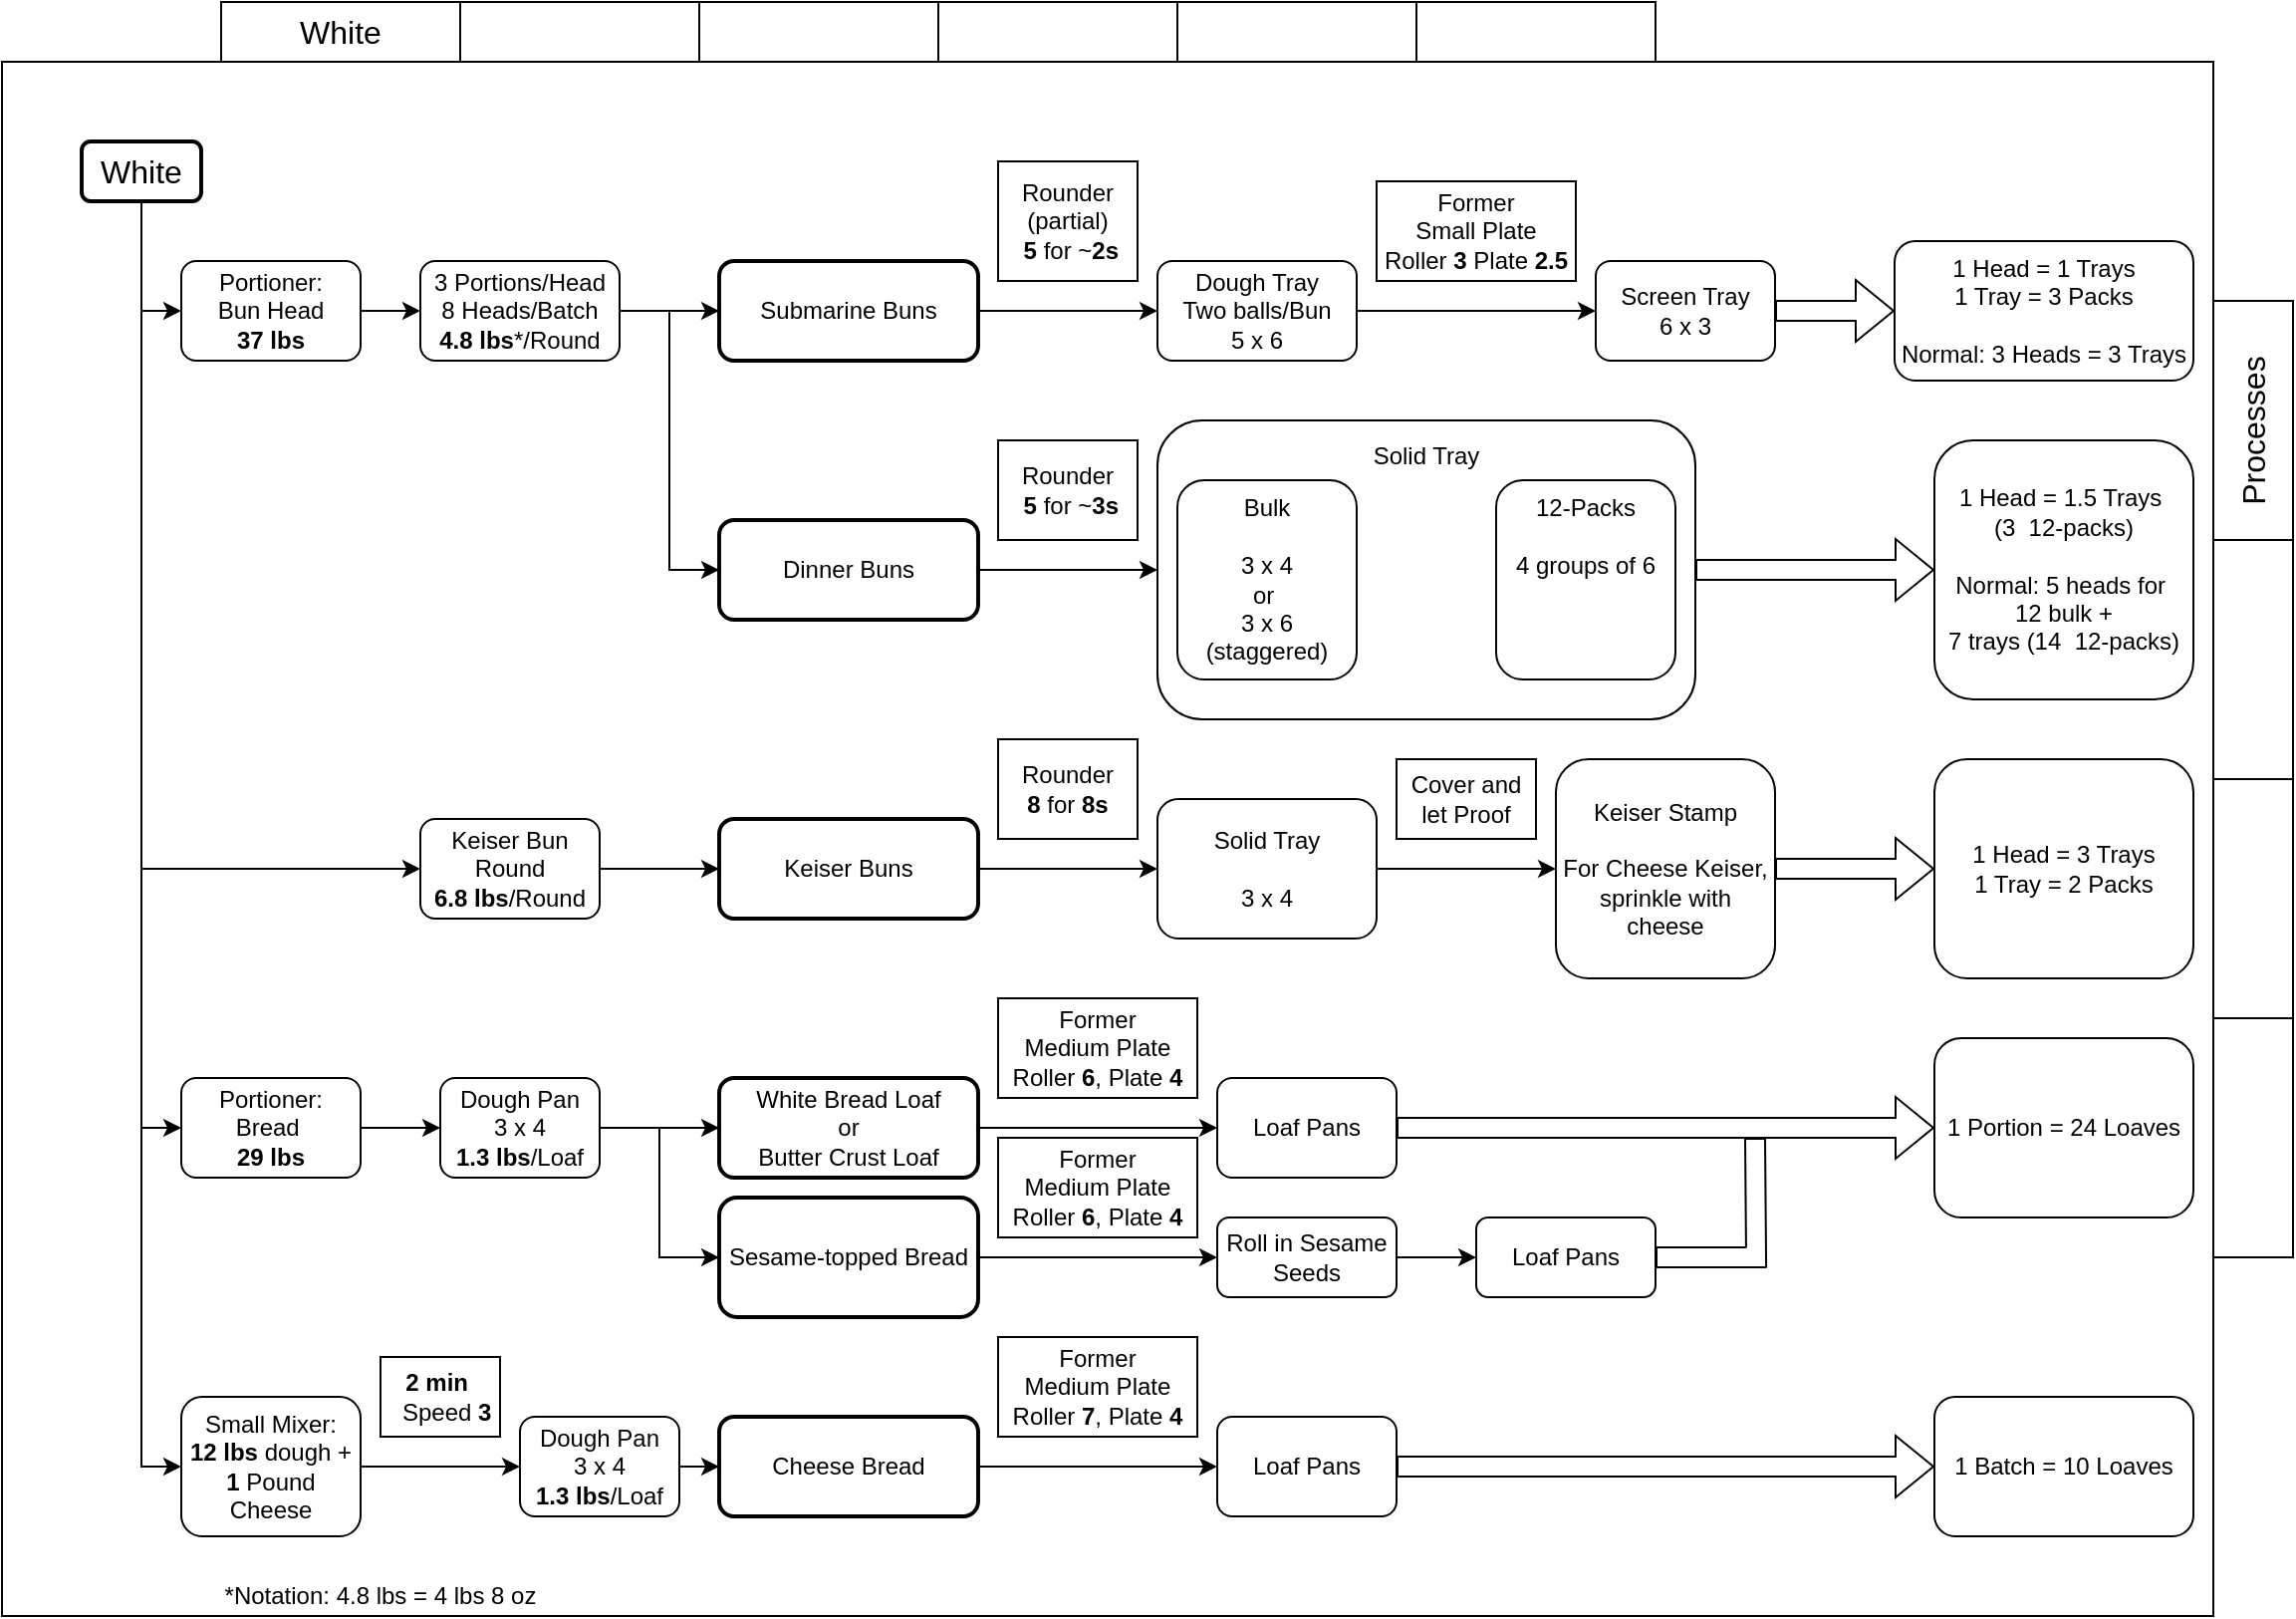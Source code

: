 <mxfile version="27.1.6" pages="6">
  <diagram name="White_Process" id="_jKg2H4k4bF4opOpnTsG">
    <mxGraphModel dx="1404" dy="738" grid="1" gridSize="10" guides="0" tooltips="1" connect="1" arrows="1" fold="1" page="1" pageScale="1" pageWidth="1169" pageHeight="827" math="0" shadow="0">
      <root>
        <mxCell id="0" />
        <mxCell id="1" parent="0" />
        <mxCell id="6-6mYuB1lxM_w8KgK-Tk-1" value="" style="rounded=0;whiteSpace=wrap;html=1;perimeterSpacing=0;" parent="1" vertex="1">
          <mxGeometry x="10" y="40" width="1110" height="780" as="geometry" />
        </mxCell>
        <mxCell id="6-6mYuB1lxM_w8KgK-Tk-4" value="" style="rounded=0;whiteSpace=wrap;html=1;" parent="1" vertex="1">
          <mxGeometry x="1120" y="160" width="40" height="120" as="geometry" />
        </mxCell>
        <mxCell id="6-6mYuB1lxM_w8KgK-Tk-5" value="White" style="rounded=0;whiteSpace=wrap;html=1;fontSize=16;" parent="1" vertex="1">
          <mxGeometry x="120" y="10" width="120" height="30" as="geometry" />
        </mxCell>
        <mxCell id="6-6mYuB1lxM_w8KgK-Tk-6" style="edgeStyle=orthogonalEdgeStyle;rounded=0;orthogonalLoop=1;jettySize=auto;html=1;exitX=0.5;exitY=1;exitDx=0;exitDy=0;" parent="1" source="6-6mYuB1lxM_w8KgK-Tk-4" target="6-6mYuB1lxM_w8KgK-Tk-4" edge="1">
          <mxGeometry relative="1" as="geometry" />
        </mxCell>
        <mxCell id="6-6mYuB1lxM_w8KgK-Tk-7" value="" style="rounded=0;whiteSpace=wrap;html=1;" parent="1" vertex="1">
          <mxGeometry x="240" y="10" width="120" height="30" as="geometry" />
        </mxCell>
        <mxCell id="6-6mYuB1lxM_w8KgK-Tk-8" value="" style="rounded=0;whiteSpace=wrap;html=1;" parent="1" vertex="1">
          <mxGeometry x="360" y="10" width="120" height="30" as="geometry" />
        </mxCell>
        <mxCell id="6-6mYuB1lxM_w8KgK-Tk-9" value="" style="rounded=0;whiteSpace=wrap;html=1;" parent="1" vertex="1">
          <mxGeometry x="480" y="10" width="120" height="30" as="geometry" />
        </mxCell>
        <mxCell id="6-6mYuB1lxM_w8KgK-Tk-10" value="" style="rounded=0;whiteSpace=wrap;html=1;" parent="1" vertex="1">
          <mxGeometry x="600" y="10" width="120" height="30" as="geometry" />
        </mxCell>
        <mxCell id="6-6mYuB1lxM_w8KgK-Tk-11" value="" style="rounded=0;whiteSpace=wrap;html=1;" parent="1" vertex="1">
          <mxGeometry x="720" y="10" width="120" height="30" as="geometry" />
        </mxCell>
        <mxCell id="6-6mYuB1lxM_w8KgK-Tk-12" value="" style="rounded=0;whiteSpace=wrap;html=1;" parent="1" vertex="1">
          <mxGeometry x="1120" y="280" width="40" height="120" as="geometry" />
        </mxCell>
        <mxCell id="6-6mYuB1lxM_w8KgK-Tk-13" value="" style="rounded=0;whiteSpace=wrap;html=1;" parent="1" vertex="1">
          <mxGeometry x="1120" y="400" width="40" height="120" as="geometry" />
        </mxCell>
        <mxCell id="6-6mYuB1lxM_w8KgK-Tk-14" value="" style="rounded=0;whiteSpace=wrap;html=1;" parent="1" vertex="1">
          <mxGeometry x="1120" y="520" width="40" height="120" as="geometry" />
        </mxCell>
        <mxCell id="6-6mYuB1lxM_w8KgK-Tk-2" value="Text Boxes" parent="0" />
        <mxCell id="6-6mYuB1lxM_w8KgK-Tk-43" style="edgeStyle=orthogonalEdgeStyle;rounded=0;orthogonalLoop=1;jettySize=auto;html=1;exitX=1;exitY=0.5;exitDx=0;exitDy=0;entryX=0;entryY=0.5;entryDx=0;entryDy=0;fontFamily=Helvetica;fontSize=12;fontColor=default;shape=flexArrow;" parent="6-6mYuB1lxM_w8KgK-Tk-2" source="6-6mYuB1lxM_w8KgK-Tk-37" target="6-6mYuB1lxM_w8KgK-Tk-40" edge="1">
          <mxGeometry relative="1" as="geometry" />
        </mxCell>
        <mxCell id="6-6mYuB1lxM_w8KgK-Tk-37" value="Solid Tray&lt;div&gt;&lt;br&gt;&lt;/div&gt;&lt;div&gt;&lt;br&gt;&lt;/div&gt;&lt;div&gt;&lt;br&gt;&lt;/div&gt;&lt;div&gt;&lt;br&gt;&lt;/div&gt;&lt;div&gt;&lt;br&gt;&lt;/div&gt;&lt;div&gt;&lt;br&gt;&lt;/div&gt;&lt;div&gt;&lt;br&gt;&lt;/div&gt;&lt;div&gt;&lt;br&gt;&lt;/div&gt;" style="text;html=1;align=center;verticalAlign=middle;whiteSpace=wrap;rounded=1;fontFamily=Helvetica;fontSize=12;fontColor=default;strokeColor=default;" parent="6-6mYuB1lxM_w8KgK-Tk-2" vertex="1">
          <mxGeometry x="590" y="220" width="270" height="150" as="geometry" />
        </mxCell>
        <mxCell id="6-6mYuB1lxM_w8KgK-Tk-45" style="edgeStyle=orthogonalEdgeStyle;rounded=0;orthogonalLoop=1;jettySize=auto;html=1;exitX=0.5;exitY=1;exitDx=0;exitDy=0;entryX=0;entryY=0.5;entryDx=0;entryDy=0;fontFamily=Helvetica;fontSize=12;fontColor=default;" parent="6-6mYuB1lxM_w8KgK-Tk-2" source="6-6mYuB1lxM_w8KgK-Tk-17" target="6-6mYuB1lxM_w8KgK-Tk-18" edge="1">
          <mxGeometry relative="1" as="geometry" />
        </mxCell>
        <mxCell id="6-6mYuB1lxM_w8KgK-Tk-46" style="edgeStyle=orthogonalEdgeStyle;rounded=0;orthogonalLoop=1;jettySize=auto;html=1;exitX=0.5;exitY=1;exitDx=0;exitDy=0;entryX=0;entryY=0.5;entryDx=0;entryDy=0;fontFamily=Helvetica;fontSize=12;fontColor=default;" parent="6-6mYuB1lxM_w8KgK-Tk-2" source="6-6mYuB1lxM_w8KgK-Tk-17" target="6-6mYuB1lxM_w8KgK-Tk-44" edge="1">
          <mxGeometry relative="1" as="geometry" />
        </mxCell>
        <mxCell id="6-6mYuB1lxM_w8KgK-Tk-73" style="edgeStyle=orthogonalEdgeStyle;rounded=0;orthogonalLoop=1;jettySize=auto;html=1;exitX=0.5;exitY=1;exitDx=0;exitDy=0;entryX=0;entryY=0.5;entryDx=0;entryDy=0;fontFamily=Helvetica;fontSize=12;fontColor=default;" parent="6-6mYuB1lxM_w8KgK-Tk-2" source="6-6mYuB1lxM_w8KgK-Tk-17" target="6-6mYuB1lxM_w8KgK-Tk-57" edge="1">
          <mxGeometry relative="1" as="geometry" />
        </mxCell>
        <mxCell id="6-6mYuB1lxM_w8KgK-Tk-94" style="edgeStyle=orthogonalEdgeStyle;rounded=0;orthogonalLoop=1;jettySize=auto;html=1;exitX=0.5;exitY=1;exitDx=0;exitDy=0;entryX=0;entryY=0.5;entryDx=0;entryDy=0;fontFamily=Helvetica;fontSize=12;fontColor=default;" parent="6-6mYuB1lxM_w8KgK-Tk-2" source="6-6mYuB1lxM_w8KgK-Tk-17" target="6-6mYuB1lxM_w8KgK-Tk-78" edge="1">
          <mxGeometry relative="1" as="geometry" />
        </mxCell>
        <mxCell id="6-6mYuB1lxM_w8KgK-Tk-17" value="&lt;font style=&quot;font-size: 16px;&quot;&gt;White&lt;/font&gt;" style="text;html=1;align=center;verticalAlign=middle;whiteSpace=wrap;rounded=1;strokeColor=default;strokeWidth=1.968;" parent="6-6mYuB1lxM_w8KgK-Tk-2" vertex="1">
          <mxGeometry x="50" y="80" width="60" height="30" as="geometry" />
        </mxCell>
        <mxCell id="6-6mYuB1lxM_w8KgK-Tk-27" style="edgeStyle=orthogonalEdgeStyle;rounded=0;orthogonalLoop=1;jettySize=auto;html=1;exitX=1;exitY=0.5;exitDx=0;exitDy=0;entryX=0;entryY=0.5;entryDx=0;entryDy=0;fontFamily=Helvetica;fontSize=12;fontColor=default;" parent="6-6mYuB1lxM_w8KgK-Tk-2" source="6-6mYuB1lxM_w8KgK-Tk-18" target="6-6mYuB1lxM_w8KgK-Tk-19" edge="1">
          <mxGeometry relative="1" as="geometry" />
        </mxCell>
        <mxCell id="6-6mYuB1lxM_w8KgK-Tk-18" value="&lt;div&gt;Portioner:&lt;/div&gt;Bun Head&lt;div&gt;&lt;b&gt;37 lbs&lt;/b&gt;&lt;/div&gt;" style="text;html=1;align=center;verticalAlign=middle;whiteSpace=wrap;rounded=1;strokeColor=default;" parent="6-6mYuB1lxM_w8KgK-Tk-2" vertex="1">
          <mxGeometry x="100" y="140" width="90" height="50" as="geometry" />
        </mxCell>
        <mxCell id="6-6mYuB1lxM_w8KgK-Tk-28" style="edgeStyle=orthogonalEdgeStyle;rounded=0;orthogonalLoop=1;jettySize=auto;html=1;exitX=1;exitY=0.5;exitDx=0;exitDy=0;entryX=0;entryY=0.5;entryDx=0;entryDy=0;fontFamily=Helvetica;fontSize=12;fontColor=default;" parent="6-6mYuB1lxM_w8KgK-Tk-2" source="6-6mYuB1lxM_w8KgK-Tk-19" target="6-6mYuB1lxM_w8KgK-Tk-20" edge="1">
          <mxGeometry relative="1" as="geometry" />
        </mxCell>
        <mxCell id="6-6mYuB1lxM_w8KgK-Tk-41" style="edgeStyle=orthogonalEdgeStyle;rounded=0;orthogonalLoop=1;jettySize=auto;html=1;exitX=1;exitY=0.5;exitDx=0;exitDy=0;entryX=0;entryY=0.5;entryDx=0;entryDy=0;fontFamily=Helvetica;fontSize=12;fontColor=default;" parent="6-6mYuB1lxM_w8KgK-Tk-2" source="6-6mYuB1lxM_w8KgK-Tk-19" target="6-6mYuB1lxM_w8KgK-Tk-31" edge="1">
          <mxGeometry relative="1" as="geometry" />
        </mxCell>
        <mxCell id="6-6mYuB1lxM_w8KgK-Tk-19" value="&lt;div&gt;3 Portions/Head&lt;/div&gt;8 Heads/Batch&lt;div&gt;&lt;b&gt;4.8 lbs&lt;/b&gt;*/Round&lt;/div&gt;" style="text;html=1;align=center;verticalAlign=middle;whiteSpace=wrap;rounded=1;strokeColor=default;" parent="6-6mYuB1lxM_w8KgK-Tk-2" vertex="1">
          <mxGeometry x="220" y="140" width="100" height="50" as="geometry" />
        </mxCell>
        <mxCell id="6-6mYuB1lxM_w8KgK-Tk-29" style="edgeStyle=orthogonalEdgeStyle;rounded=0;orthogonalLoop=1;jettySize=auto;html=1;exitX=1;exitY=0.5;exitDx=0;exitDy=0;entryX=0;entryY=0.5;entryDx=0;entryDy=0;fontFamily=Helvetica;fontSize=12;fontColor=default;" parent="6-6mYuB1lxM_w8KgK-Tk-2" source="6-6mYuB1lxM_w8KgK-Tk-20" target="6-6mYuB1lxM_w8KgK-Tk-23" edge="1">
          <mxGeometry relative="1" as="geometry" />
        </mxCell>
        <mxCell id="6-6mYuB1lxM_w8KgK-Tk-20" value="Submarine Buns" style="text;html=1;align=center;verticalAlign=middle;whiteSpace=wrap;rounded=1;fontFamily=Helvetica;fontSize=12;fontColor=default;strokeColor=default;strokeWidth=1.968;" parent="6-6mYuB1lxM_w8KgK-Tk-2" vertex="1">
          <mxGeometry x="370" y="140" width="130" height="50" as="geometry" />
        </mxCell>
        <mxCell id="6-6mYuB1lxM_w8KgK-Tk-21" value="Rounder&lt;div&gt;(partial)&lt;br&gt;&lt;div&gt;&lt;span style=&quot;background-color: transparent; color: light-dark(rgb(0, 0, 0), rgb(255, 255, 255));&quot;&gt;&amp;nbsp;&lt;b&gt;5&lt;/b&gt; for ~&lt;b&gt;2s&lt;/b&gt;&lt;/span&gt;&lt;/div&gt;&lt;/div&gt;" style="text;html=1;align=center;verticalAlign=middle;whiteSpace=wrap;rounded=0;fontFamily=Helvetica;fontSize=12;fontColor=default;strokeColor=default;glass=0;" parent="6-6mYuB1lxM_w8KgK-Tk-2" vertex="1">
          <mxGeometry x="510" y="90" width="70" height="60" as="geometry" />
        </mxCell>
        <mxCell id="6-6mYuB1lxM_w8KgK-Tk-30" style="edgeStyle=orthogonalEdgeStyle;rounded=0;orthogonalLoop=1;jettySize=auto;html=1;exitX=1;exitY=0.5;exitDx=0;exitDy=0;entryX=0;entryY=0.5;entryDx=0;entryDy=0;fontFamily=Helvetica;fontSize=12;fontColor=default;" parent="6-6mYuB1lxM_w8KgK-Tk-2" source="6-6mYuB1lxM_w8KgK-Tk-23" target="6-6mYuB1lxM_w8KgK-Tk-25" edge="1">
          <mxGeometry relative="1" as="geometry" />
        </mxCell>
        <mxCell id="6-6mYuB1lxM_w8KgK-Tk-23" value="Dough Tray&lt;div&gt;Two balls/Bun&lt;/div&gt;&lt;div&gt;5 x 6&lt;/div&gt;" style="text;html=1;align=center;verticalAlign=middle;whiteSpace=wrap;rounded=1;fontFamily=Helvetica;fontSize=12;fontColor=default;strokeColor=default;" parent="6-6mYuB1lxM_w8KgK-Tk-2" vertex="1">
          <mxGeometry x="590" y="140" width="100" height="50" as="geometry" />
        </mxCell>
        <mxCell id="6-6mYuB1lxM_w8KgK-Tk-24" value="Former&lt;div&gt;Small Plate&lt;br&gt;&lt;div&gt;Roller &lt;b&gt;3&lt;/b&gt;&amp;nbsp;Plate &lt;b&gt;2.5&lt;/b&gt;&lt;/div&gt;&lt;/div&gt;" style="text;html=1;align=center;verticalAlign=middle;whiteSpace=wrap;rounded=0;fontFamily=Helvetica;fontSize=12;fontColor=default;strokeColor=default;" parent="6-6mYuB1lxM_w8KgK-Tk-2" vertex="1">
          <mxGeometry x="700" y="100" width="100" height="50" as="geometry" />
        </mxCell>
        <mxCell id="6-6mYuB1lxM_w8KgK-Tk-42" style="edgeStyle=orthogonalEdgeStyle;rounded=0;orthogonalLoop=1;jettySize=auto;html=1;exitX=1;exitY=0.5;exitDx=0;exitDy=0;entryX=0;entryY=0.5;entryDx=0;entryDy=0;fontFamily=Helvetica;fontSize=12;fontColor=default;shape=flexArrow;" parent="6-6mYuB1lxM_w8KgK-Tk-2" source="6-6mYuB1lxM_w8KgK-Tk-25" target="6-6mYuB1lxM_w8KgK-Tk-26" edge="1">
          <mxGeometry relative="1" as="geometry" />
        </mxCell>
        <mxCell id="6-6mYuB1lxM_w8KgK-Tk-25" value="Screen Tray&lt;div&gt;6 x 3&lt;/div&gt;" style="text;html=1;align=center;verticalAlign=middle;whiteSpace=wrap;rounded=1;fontFamily=Helvetica;fontSize=12;fontColor=default;strokeColor=default;" parent="6-6mYuB1lxM_w8KgK-Tk-2" vertex="1">
          <mxGeometry x="810" y="140" width="90" height="50" as="geometry" />
        </mxCell>
        <mxCell id="6-6mYuB1lxM_w8KgK-Tk-26" value="1 Head = 1 Trays&lt;div&gt;1 Tray = 3 Packs&lt;/div&gt;&lt;div&gt;&lt;br&gt;&lt;/div&gt;&lt;div&gt;Normal: 3 Heads = 3 Trays&lt;/div&gt;" style="text;html=1;align=center;verticalAlign=middle;whiteSpace=wrap;rounded=1;fontFamily=Helvetica;fontSize=12;fontColor=default;strokeColor=default;" parent="6-6mYuB1lxM_w8KgK-Tk-2" vertex="1">
          <mxGeometry x="960" y="130" width="150" height="70" as="geometry" />
        </mxCell>
        <mxCell id="6-6mYuB1lxM_w8KgK-Tk-39" style="edgeStyle=orthogonalEdgeStyle;rounded=0;orthogonalLoop=1;jettySize=auto;html=1;exitX=1;exitY=0.5;exitDx=0;exitDy=0;entryX=0;entryY=0.5;entryDx=0;entryDy=0;fontFamily=Helvetica;fontSize=12;fontColor=default;" parent="6-6mYuB1lxM_w8KgK-Tk-2" source="6-6mYuB1lxM_w8KgK-Tk-31" target="6-6mYuB1lxM_w8KgK-Tk-37" edge="1">
          <mxGeometry relative="1" as="geometry" />
        </mxCell>
        <mxCell id="6-6mYuB1lxM_w8KgK-Tk-31" value="Dinner Buns" style="text;html=1;align=center;verticalAlign=middle;whiteSpace=wrap;rounded=1;fontFamily=Helvetica;fontSize=12;fontColor=default;strokeColor=default;strokeWidth=1.968;" parent="6-6mYuB1lxM_w8KgK-Tk-2" vertex="1">
          <mxGeometry x="370" y="270" width="130" height="50" as="geometry" />
        </mxCell>
        <mxCell id="6-6mYuB1lxM_w8KgK-Tk-34" value="Rounder&lt;div&gt;&lt;span style=&quot;background-color: transparent; color: light-dark(rgb(0, 0, 0), rgb(255, 255, 255));&quot;&gt;&amp;nbsp;&lt;b&gt;5&lt;/b&gt; for ~&lt;b&gt;3s&lt;/b&gt;&lt;/span&gt;&lt;/div&gt;" style="text;html=1;align=center;verticalAlign=middle;whiteSpace=wrap;rounded=0;fontFamily=Helvetica;fontSize=12;fontColor=default;strokeColor=default;glass=0;" parent="6-6mYuB1lxM_w8KgK-Tk-2" vertex="1">
          <mxGeometry x="510" y="230" width="70" height="50" as="geometry" />
        </mxCell>
        <mxCell id="6-6mYuB1lxM_w8KgK-Tk-35" value="Bulk&lt;div&gt;&lt;br&gt;&lt;div&gt;3 x 4&lt;/div&gt;&lt;div&gt;or&amp;nbsp;&lt;/div&gt;&lt;div&gt;3 x 6&lt;/div&gt;&lt;div&gt;(staggered)&lt;/div&gt;&lt;/div&gt;" style="text;html=1;align=center;verticalAlign=middle;whiteSpace=wrap;rounded=1;fontFamily=Helvetica;fontSize=12;fontColor=default;strokeColor=default;" parent="6-6mYuB1lxM_w8KgK-Tk-2" vertex="1">
          <mxGeometry x="600" y="250" width="90" height="100" as="geometry" />
        </mxCell>
        <mxCell id="6-6mYuB1lxM_w8KgK-Tk-36" value="12-Packs&lt;div&gt;&lt;br&gt;&lt;div&gt;4 groups of 6&lt;/div&gt;&lt;/div&gt;" style="text;html=1;align=center;verticalAlign=top;whiteSpace=wrap;rounded=1;fontFamily=Helvetica;fontSize=12;fontColor=default;strokeColor=default;" parent="6-6mYuB1lxM_w8KgK-Tk-2" vertex="1">
          <mxGeometry x="760" y="250" width="90" height="100" as="geometry" />
        </mxCell>
        <mxCell id="6-6mYuB1lxM_w8KgK-Tk-40" value="1 Head = 1.5 Trays&amp;nbsp;&lt;div&gt;(3&amp;nbsp; 12-packs)&lt;div&gt;&lt;br&gt;&lt;/div&gt;&lt;div&gt;Normal: 5 heads for&amp;nbsp;&lt;/div&gt;&lt;div&gt;12 bulk +&lt;/div&gt;&lt;div&gt;7 trays (14&amp;nbsp; 12-packs)&lt;/div&gt;&lt;/div&gt;" style="text;html=1;align=center;verticalAlign=middle;whiteSpace=wrap;rounded=1;fontFamily=Helvetica;fontSize=12;fontColor=default;strokeColor=default;" parent="6-6mYuB1lxM_w8KgK-Tk-2" vertex="1">
          <mxGeometry x="980" y="230" width="130" height="130" as="geometry" />
        </mxCell>
        <mxCell id="6-6mYuB1lxM_w8KgK-Tk-53" style="edgeStyle=orthogonalEdgeStyle;rounded=0;orthogonalLoop=1;jettySize=auto;html=1;exitX=1;exitY=0.5;exitDx=0;exitDy=0;entryX=0;entryY=0.5;entryDx=0;entryDy=0;fontFamily=Helvetica;fontSize=12;fontColor=default;" parent="6-6mYuB1lxM_w8KgK-Tk-2" source="6-6mYuB1lxM_w8KgK-Tk-44" target="6-6mYuB1lxM_w8KgK-Tk-47" edge="1">
          <mxGeometry relative="1" as="geometry" />
        </mxCell>
        <mxCell id="6-6mYuB1lxM_w8KgK-Tk-44" value="Keiser Bun Round&lt;div&gt;&lt;b&gt;6.8 lbs&lt;/b&gt;/Round&lt;/div&gt;" style="text;html=1;align=center;verticalAlign=middle;whiteSpace=wrap;rounded=1;fontFamily=Helvetica;fontSize=12;fontColor=default;strokeColor=default;" parent="6-6mYuB1lxM_w8KgK-Tk-2" vertex="1">
          <mxGeometry x="220" y="420" width="90" height="50" as="geometry" />
        </mxCell>
        <mxCell id="6-6mYuB1lxM_w8KgK-Tk-54" style="edgeStyle=orthogonalEdgeStyle;rounded=0;orthogonalLoop=1;jettySize=auto;html=1;exitX=1;exitY=0.5;exitDx=0;exitDy=0;entryX=0;entryY=0.5;entryDx=0;entryDy=0;fontFamily=Helvetica;fontSize=12;fontColor=default;" parent="6-6mYuB1lxM_w8KgK-Tk-2" source="6-6mYuB1lxM_w8KgK-Tk-47" target="6-6mYuB1lxM_w8KgK-Tk-49" edge="1">
          <mxGeometry relative="1" as="geometry" />
        </mxCell>
        <mxCell id="6-6mYuB1lxM_w8KgK-Tk-47" value="Keiser Buns" style="text;html=1;align=center;verticalAlign=middle;whiteSpace=wrap;rounded=1;fontFamily=Helvetica;fontSize=12;fontColor=default;strokeColor=default;strokeWidth=1.968;" parent="6-6mYuB1lxM_w8KgK-Tk-2" vertex="1">
          <mxGeometry x="370" y="420" width="130" height="50" as="geometry" />
        </mxCell>
        <mxCell id="6-6mYuB1lxM_w8KgK-Tk-48" value="Rounder&lt;div&gt;&lt;b&gt;8&lt;/b&gt; for &lt;b&gt;8s&lt;/b&gt;&lt;/div&gt;" style="text;html=1;align=center;verticalAlign=middle;whiteSpace=wrap;rounded=0;fontFamily=Helvetica;fontSize=12;fontColor=default;strokeColor=default;" parent="6-6mYuB1lxM_w8KgK-Tk-2" vertex="1">
          <mxGeometry x="510" y="380" width="70" height="50" as="geometry" />
        </mxCell>
        <mxCell id="6-6mYuB1lxM_w8KgK-Tk-55" style="edgeStyle=orthogonalEdgeStyle;rounded=0;orthogonalLoop=1;jettySize=auto;html=1;exitX=1;exitY=0.5;exitDx=0;exitDy=0;entryX=0;entryY=0.5;entryDx=0;entryDy=0;fontFamily=Helvetica;fontSize=12;fontColor=default;" parent="6-6mYuB1lxM_w8KgK-Tk-2" source="6-6mYuB1lxM_w8KgK-Tk-49" target="6-6mYuB1lxM_w8KgK-Tk-52" edge="1">
          <mxGeometry relative="1" as="geometry" />
        </mxCell>
        <mxCell id="6-6mYuB1lxM_w8KgK-Tk-49" value="Solid Tray&lt;div&gt;&lt;br&gt;&lt;/div&gt;&lt;div&gt;3 x 4&lt;/div&gt;" style="text;html=1;align=center;verticalAlign=middle;whiteSpace=wrap;rounded=1;fontFamily=Helvetica;fontSize=12;fontColor=default;strokeColor=default;" parent="6-6mYuB1lxM_w8KgK-Tk-2" vertex="1">
          <mxGeometry x="590" y="410" width="110" height="70" as="geometry" />
        </mxCell>
        <mxCell id="6-6mYuB1lxM_w8KgK-Tk-50" value="1 Head = 3 Trays&lt;div&gt;1 Tray = 2 Packs&lt;/div&gt;" style="text;html=1;align=center;verticalAlign=middle;whiteSpace=wrap;rounded=1;fontFamily=Helvetica;fontSize=12;fontColor=default;strokeColor=default;" parent="6-6mYuB1lxM_w8KgK-Tk-2" vertex="1">
          <mxGeometry x="980" y="390" width="130" height="110" as="geometry" />
        </mxCell>
        <mxCell id="6-6mYuB1lxM_w8KgK-Tk-51" value="Cover and let Proof" style="text;html=1;align=center;verticalAlign=middle;whiteSpace=wrap;rounded=0;fontFamily=Helvetica;fontSize=12;fontColor=default;strokeColor=default;" parent="6-6mYuB1lxM_w8KgK-Tk-2" vertex="1">
          <mxGeometry x="710" y="390" width="70" height="40" as="geometry" />
        </mxCell>
        <mxCell id="6-6mYuB1lxM_w8KgK-Tk-56" style="edgeStyle=orthogonalEdgeStyle;rounded=0;orthogonalLoop=1;jettySize=auto;html=1;exitX=1;exitY=0.5;exitDx=0;exitDy=0;entryX=0;entryY=0.5;entryDx=0;entryDy=0;fontFamily=Helvetica;fontSize=12;fontColor=default;shape=flexArrow;" parent="6-6mYuB1lxM_w8KgK-Tk-2" source="6-6mYuB1lxM_w8KgK-Tk-52" target="6-6mYuB1lxM_w8KgK-Tk-50" edge="1">
          <mxGeometry relative="1" as="geometry" />
        </mxCell>
        <mxCell id="6-6mYuB1lxM_w8KgK-Tk-52" value="Keiser Stamp&lt;div&gt;&lt;br&gt;&lt;/div&gt;&lt;div&gt;For Cheese Keiser, sprinkle with cheese&lt;/div&gt;" style="text;html=1;align=center;verticalAlign=middle;whiteSpace=wrap;rounded=1;fontFamily=Helvetica;fontSize=12;fontColor=default;strokeColor=default;" parent="6-6mYuB1lxM_w8KgK-Tk-2" vertex="1">
          <mxGeometry x="790" y="390" width="110" height="110" as="geometry" />
        </mxCell>
        <mxCell id="6-6mYuB1lxM_w8KgK-Tk-66" style="edgeStyle=orthogonalEdgeStyle;rounded=0;orthogonalLoop=1;jettySize=auto;html=1;exitX=1;exitY=0.5;exitDx=0;exitDy=0;entryX=0;entryY=0.5;entryDx=0;entryDy=0;fontFamily=Helvetica;fontSize=12;fontColor=default;" parent="6-6mYuB1lxM_w8KgK-Tk-2" source="6-6mYuB1lxM_w8KgK-Tk-57" target="6-6mYuB1lxM_w8KgK-Tk-58" edge="1">
          <mxGeometry relative="1" as="geometry" />
        </mxCell>
        <mxCell id="6-6mYuB1lxM_w8KgK-Tk-57" value="Portioner:&lt;div&gt;Bread&amp;nbsp;&lt;/div&gt;&lt;div&gt;&lt;b&gt;29 lbs&lt;/b&gt;&lt;/div&gt;" style="text;html=1;align=center;verticalAlign=middle;whiteSpace=wrap;rounded=1;fontFamily=Helvetica;fontSize=12;fontColor=default;strokeColor=default;" parent="6-6mYuB1lxM_w8KgK-Tk-2" vertex="1">
          <mxGeometry x="100" y="550" width="90" height="50" as="geometry" />
        </mxCell>
        <mxCell id="6-6mYuB1lxM_w8KgK-Tk-67" style="edgeStyle=orthogonalEdgeStyle;rounded=0;orthogonalLoop=1;jettySize=auto;html=1;exitX=1;exitY=0.5;exitDx=0;exitDy=0;entryX=0;entryY=0.5;entryDx=0;entryDy=0;fontFamily=Helvetica;fontSize=12;fontColor=default;" parent="6-6mYuB1lxM_w8KgK-Tk-2" source="6-6mYuB1lxM_w8KgK-Tk-58" target="6-6mYuB1lxM_w8KgK-Tk-59" edge="1">
          <mxGeometry relative="1" as="geometry" />
        </mxCell>
        <mxCell id="6-6mYuB1lxM_w8KgK-Tk-68" style="edgeStyle=orthogonalEdgeStyle;rounded=0;orthogonalLoop=1;jettySize=auto;html=1;exitX=1;exitY=0.5;exitDx=0;exitDy=0;entryX=0;entryY=0.5;entryDx=0;entryDy=0;fontFamily=Helvetica;fontSize=12;fontColor=default;" parent="6-6mYuB1lxM_w8KgK-Tk-2" source="6-6mYuB1lxM_w8KgK-Tk-58" target="6-6mYuB1lxM_w8KgK-Tk-63" edge="1">
          <mxGeometry relative="1" as="geometry" />
        </mxCell>
        <mxCell id="6-6mYuB1lxM_w8KgK-Tk-58" value="Dough Pan&lt;div&gt;3 x 4&lt;/div&gt;&lt;div&gt;&lt;b&gt;1.3 lbs&lt;/b&gt;/Loaf&lt;/div&gt;" style="text;html=1;align=center;verticalAlign=middle;whiteSpace=wrap;rounded=1;fontFamily=Helvetica;fontSize=12;fontColor=default;strokeColor=default;" parent="6-6mYuB1lxM_w8KgK-Tk-2" vertex="1">
          <mxGeometry x="230" y="550" width="80" height="50" as="geometry" />
        </mxCell>
        <mxCell id="6-6mYuB1lxM_w8KgK-Tk-69" style="edgeStyle=orthogonalEdgeStyle;rounded=0;orthogonalLoop=1;jettySize=auto;html=1;exitX=1;exitY=0.5;exitDx=0;exitDy=0;entryX=0;entryY=0.5;entryDx=0;entryDy=0;fontFamily=Helvetica;fontSize=12;fontColor=default;" parent="6-6mYuB1lxM_w8KgK-Tk-2" source="6-6mYuB1lxM_w8KgK-Tk-59" target="6-6mYuB1lxM_w8KgK-Tk-62" edge="1">
          <mxGeometry relative="1" as="geometry" />
        </mxCell>
        <mxCell id="6-6mYuB1lxM_w8KgK-Tk-59" value="White Bread Loaf&lt;div&gt;or&lt;/div&gt;&lt;div&gt;Butter Crust Loaf&lt;/div&gt;" style="text;html=1;align=center;verticalAlign=middle;whiteSpace=wrap;rounded=1;fontFamily=Helvetica;fontSize=12;fontColor=default;strokeColor=default;strokeWidth=1.968;" parent="6-6mYuB1lxM_w8KgK-Tk-2" vertex="1">
          <mxGeometry x="370" y="550" width="130" height="50" as="geometry" />
        </mxCell>
        <mxCell id="6-6mYuB1lxM_w8KgK-Tk-61" value="Former&lt;div&gt;Medium Plate&lt;br&gt;&lt;div&gt;Roller &lt;b&gt;6&lt;/b&gt;, Plate &lt;b&gt;4&lt;/b&gt;&lt;/div&gt;&lt;/div&gt;" style="text;html=1;align=center;verticalAlign=middle;whiteSpace=wrap;rounded=0;fontFamily=Helvetica;fontSize=12;fontColor=default;strokeColor=default;" parent="6-6mYuB1lxM_w8KgK-Tk-2" vertex="1">
          <mxGeometry x="510" y="510" width="100" height="50" as="geometry" />
        </mxCell>
        <mxCell id="6-6mYuB1lxM_w8KgK-Tk-75" style="edgeStyle=orthogonalEdgeStyle;rounded=0;orthogonalLoop=1;jettySize=auto;html=1;exitX=1;exitY=0.5;exitDx=0;exitDy=0;entryX=0;entryY=0.5;entryDx=0;entryDy=0;fontFamily=Helvetica;fontSize=12;fontColor=default;shape=flexArrow;" parent="6-6mYuB1lxM_w8KgK-Tk-2" source="6-6mYuB1lxM_w8KgK-Tk-62" target="6-6mYuB1lxM_w8KgK-Tk-74" edge="1">
          <mxGeometry relative="1" as="geometry" />
        </mxCell>
        <mxCell id="6-6mYuB1lxM_w8KgK-Tk-62" value="Loaf Pans" style="text;html=1;align=center;verticalAlign=middle;whiteSpace=wrap;rounded=1;fontFamily=Helvetica;fontSize=12;fontColor=default;strokeColor=default;" parent="6-6mYuB1lxM_w8KgK-Tk-2" vertex="1">
          <mxGeometry x="620" y="550" width="90" height="50" as="geometry" />
        </mxCell>
        <mxCell id="6-6mYuB1lxM_w8KgK-Tk-70" style="edgeStyle=orthogonalEdgeStyle;rounded=0;orthogonalLoop=1;jettySize=auto;html=1;exitX=1;exitY=0.5;exitDx=0;exitDy=0;entryX=0;entryY=0.5;entryDx=0;entryDy=0;fontFamily=Helvetica;fontSize=12;fontColor=default;" parent="6-6mYuB1lxM_w8KgK-Tk-2" source="6-6mYuB1lxM_w8KgK-Tk-63" target="6-6mYuB1lxM_w8KgK-Tk-64" edge="1">
          <mxGeometry relative="1" as="geometry" />
        </mxCell>
        <mxCell id="6-6mYuB1lxM_w8KgK-Tk-63" value="Sesame-topped Bread" style="text;html=1;align=center;verticalAlign=middle;whiteSpace=wrap;rounded=1;fontFamily=Helvetica;fontSize=12;fontColor=default;strokeColor=default;strokeWidth=1.968;" parent="6-6mYuB1lxM_w8KgK-Tk-2" vertex="1">
          <mxGeometry x="370" y="610" width="130" height="60" as="geometry" />
        </mxCell>
        <mxCell id="6-6mYuB1lxM_w8KgK-Tk-71" style="edgeStyle=orthogonalEdgeStyle;rounded=0;orthogonalLoop=1;jettySize=auto;html=1;exitX=1;exitY=0.5;exitDx=0;exitDy=0;entryX=0;entryY=0.5;entryDx=0;entryDy=0;fontFamily=Helvetica;fontSize=12;fontColor=default;" parent="6-6mYuB1lxM_w8KgK-Tk-2" source="6-6mYuB1lxM_w8KgK-Tk-64" target="6-6mYuB1lxM_w8KgK-Tk-65" edge="1">
          <mxGeometry relative="1" as="geometry" />
        </mxCell>
        <mxCell id="6-6mYuB1lxM_w8KgK-Tk-64" value="Roll in Sesame Seeds" style="text;html=1;align=center;verticalAlign=middle;whiteSpace=wrap;rounded=1;fontFamily=Helvetica;fontSize=12;fontColor=default;strokeColor=default;" parent="6-6mYuB1lxM_w8KgK-Tk-2" vertex="1">
          <mxGeometry x="620" y="620" width="90" height="40" as="geometry" />
        </mxCell>
        <mxCell id="6-6mYuB1lxM_w8KgK-Tk-77" style="edgeStyle=orthogonalEdgeStyle;rounded=0;orthogonalLoop=1;jettySize=auto;html=1;exitX=1;exitY=0.5;exitDx=0;exitDy=0;fontFamily=Helvetica;fontSize=12;fontColor=default;shape=flexArrow;endArrow=none;startFill=0;" parent="6-6mYuB1lxM_w8KgK-Tk-2" source="6-6mYuB1lxM_w8KgK-Tk-65" edge="1">
          <mxGeometry relative="1" as="geometry">
            <mxPoint x="890" y="580" as="targetPoint" />
          </mxGeometry>
        </mxCell>
        <mxCell id="6-6mYuB1lxM_w8KgK-Tk-65" value="Loaf Pans" style="text;html=1;align=center;verticalAlign=middle;whiteSpace=wrap;rounded=1;fontFamily=Helvetica;fontSize=12;fontColor=default;strokeColor=default;" parent="6-6mYuB1lxM_w8KgK-Tk-2" vertex="1">
          <mxGeometry x="750" y="620" width="90" height="40" as="geometry" />
        </mxCell>
        <mxCell id="6-6mYuB1lxM_w8KgK-Tk-72" value="Former&lt;div&gt;Medium Plate&lt;br&gt;&lt;div&gt;Roller &lt;b&gt;6&lt;/b&gt;, Plate &lt;b&gt;4&lt;/b&gt;&lt;/div&gt;&lt;/div&gt;" style="text;html=1;align=center;verticalAlign=middle;whiteSpace=wrap;rounded=0;fontFamily=Helvetica;fontSize=12;fontColor=default;strokeColor=default;" parent="6-6mYuB1lxM_w8KgK-Tk-2" vertex="1">
          <mxGeometry x="510" y="580" width="100" height="50" as="geometry" />
        </mxCell>
        <mxCell id="6-6mYuB1lxM_w8KgK-Tk-74" value="1 Portion = 24 Loaves" style="text;html=1;align=center;verticalAlign=middle;whiteSpace=wrap;rounded=1;fontFamily=Helvetica;fontSize=12;fontColor=default;strokeColor=default;" parent="6-6mYuB1lxM_w8KgK-Tk-2" vertex="1">
          <mxGeometry x="980" y="530" width="130" height="90" as="geometry" />
        </mxCell>
        <mxCell id="6-6mYuB1lxM_w8KgK-Tk-87" style="edgeStyle=orthogonalEdgeStyle;rounded=0;orthogonalLoop=1;jettySize=auto;html=1;exitX=1;exitY=0.5;exitDx=0;exitDy=0;entryX=0;entryY=0.5;entryDx=0;entryDy=0;fontFamily=Helvetica;fontSize=12;fontColor=default;" parent="6-6mYuB1lxM_w8KgK-Tk-2" source="6-6mYuB1lxM_w8KgK-Tk-78" target="6-6mYuB1lxM_w8KgK-Tk-85" edge="1">
          <mxGeometry relative="1" as="geometry" />
        </mxCell>
        <mxCell id="6-6mYuB1lxM_w8KgK-Tk-78" value="Small Mixer:&lt;div&gt;&lt;b&gt;12 lbs &lt;/b&gt;dough +&lt;/div&gt;&lt;div&gt;&lt;b&gt;1&lt;/b&gt; Pound Cheese&lt;/div&gt;" style="text;html=1;align=center;verticalAlign=middle;whiteSpace=wrap;rounded=1;fontFamily=Helvetica;fontSize=12;fontColor=default;strokeColor=default;" parent="6-6mYuB1lxM_w8KgK-Tk-2" vertex="1">
          <mxGeometry x="100" y="710" width="90" height="70" as="geometry" />
        </mxCell>
        <mxCell id="6-6mYuB1lxM_w8KgK-Tk-84" value="&lt;b&gt;2 min&amp;nbsp; &amp;nbsp;&lt;/b&gt;&amp;nbsp;Speed &lt;b&gt;3&lt;/b&gt;" style="text;html=1;align=center;verticalAlign=middle;whiteSpace=wrap;rounded=0;fontFamily=Helvetica;fontSize=12;fontColor=default;strokeColor=default;" parent="6-6mYuB1lxM_w8KgK-Tk-2" vertex="1">
          <mxGeometry x="200" y="690" width="60" height="40" as="geometry" />
        </mxCell>
        <mxCell id="6-6mYuB1lxM_w8KgK-Tk-88" style="edgeStyle=orthogonalEdgeStyle;rounded=0;orthogonalLoop=1;jettySize=auto;html=1;exitX=1;exitY=0.5;exitDx=0;exitDy=0;entryX=0;entryY=0.5;entryDx=0;entryDy=0;fontFamily=Helvetica;fontSize=12;fontColor=default;" parent="6-6mYuB1lxM_w8KgK-Tk-2" source="6-6mYuB1lxM_w8KgK-Tk-85" target="6-6mYuB1lxM_w8KgK-Tk-86" edge="1">
          <mxGeometry relative="1" as="geometry" />
        </mxCell>
        <mxCell id="6-6mYuB1lxM_w8KgK-Tk-85" value="Dough Pan&lt;div&gt;3 x 4&lt;/div&gt;&lt;div&gt;&lt;b&gt;1.3 lbs&lt;/b&gt;/Loaf&lt;/div&gt;" style="text;html=1;align=center;verticalAlign=middle;whiteSpace=wrap;rounded=1;fontFamily=Helvetica;fontSize=12;fontColor=default;strokeColor=default;" parent="6-6mYuB1lxM_w8KgK-Tk-2" vertex="1">
          <mxGeometry x="270" y="720" width="80" height="50" as="geometry" />
        </mxCell>
        <mxCell id="6-6mYuB1lxM_w8KgK-Tk-92" style="edgeStyle=orthogonalEdgeStyle;rounded=0;orthogonalLoop=1;jettySize=auto;html=1;exitX=1;exitY=0.5;exitDx=0;exitDy=0;entryX=0;entryY=0.5;entryDx=0;entryDy=0;fontFamily=Helvetica;fontSize=12;fontColor=default;" parent="6-6mYuB1lxM_w8KgK-Tk-2" source="6-6mYuB1lxM_w8KgK-Tk-86" target="6-6mYuB1lxM_w8KgK-Tk-90" edge="1">
          <mxGeometry relative="1" as="geometry" />
        </mxCell>
        <mxCell id="6-6mYuB1lxM_w8KgK-Tk-86" value="Cheese Bread" style="text;html=1;align=center;verticalAlign=middle;whiteSpace=wrap;rounded=1;fontFamily=Helvetica;fontSize=12;fontColor=default;strokeColor=default;strokeWidth=1.968;" parent="6-6mYuB1lxM_w8KgK-Tk-2" vertex="1">
          <mxGeometry x="370" y="720" width="130" height="50" as="geometry" />
        </mxCell>
        <mxCell id="6-6mYuB1lxM_w8KgK-Tk-89" value="Former&lt;div&gt;Medium Plate&lt;br&gt;&lt;div&gt;Roller &lt;b&gt;7&lt;/b&gt;, Plate &lt;b&gt;4&lt;/b&gt;&lt;/div&gt;&lt;/div&gt;" style="text;html=1;align=center;verticalAlign=middle;whiteSpace=wrap;rounded=0;fontFamily=Helvetica;fontSize=12;fontColor=default;strokeColor=default;" parent="6-6mYuB1lxM_w8KgK-Tk-2" vertex="1">
          <mxGeometry x="510" y="680" width="100" height="50" as="geometry" />
        </mxCell>
        <mxCell id="6-6mYuB1lxM_w8KgK-Tk-93" style="edgeStyle=orthogonalEdgeStyle;rounded=0;orthogonalLoop=1;jettySize=auto;html=1;exitX=1;exitY=0.5;exitDx=0;exitDy=0;entryX=0;entryY=0.5;entryDx=0;entryDy=0;fontFamily=Helvetica;fontSize=12;fontColor=default;shape=flexArrow;" parent="6-6mYuB1lxM_w8KgK-Tk-2" source="6-6mYuB1lxM_w8KgK-Tk-90" target="6-6mYuB1lxM_w8KgK-Tk-91" edge="1">
          <mxGeometry relative="1" as="geometry" />
        </mxCell>
        <mxCell id="6-6mYuB1lxM_w8KgK-Tk-90" value="Loaf Pans" style="text;html=1;align=center;verticalAlign=middle;whiteSpace=wrap;rounded=1;fontFamily=Helvetica;fontSize=12;fontColor=default;strokeColor=default;" parent="6-6mYuB1lxM_w8KgK-Tk-2" vertex="1">
          <mxGeometry x="620" y="720" width="90" height="50" as="geometry" />
        </mxCell>
        <mxCell id="6-6mYuB1lxM_w8KgK-Tk-91" value="1 Batch = 10 Loaves" style="text;html=1;align=center;verticalAlign=middle;whiteSpace=wrap;rounded=1;fontFamily=Helvetica;fontSize=12;fontColor=default;strokeColor=default;" parent="6-6mYuB1lxM_w8KgK-Tk-2" vertex="1">
          <mxGeometry x="980" y="710" width="130" height="70" as="geometry" />
        </mxCell>
        <mxCell id="6-6mYuB1lxM_w8KgK-Tk-95" value="Processes" style="text;html=1;align=center;verticalAlign=middle;whiteSpace=wrap;rounded=0;fontFamily=Helvetica;fontSize=16;fontColor=default;flipH=1;flipV=1;direction=west;horizontal=0;" parent="6-6mYuB1lxM_w8KgK-Tk-2" vertex="1">
          <mxGeometry x="1120" y="170" width="40" height="110" as="geometry" />
        </mxCell>
        <mxCell id="9-pAO3JSnlwmTnW4N9zl-1" value="*Notation: 4.8 lbs = 4 lbs 8 oz" style="text;html=1;align=center;verticalAlign=middle;whiteSpace=wrap;rounded=0;fontFamily=Helvetica;fontSize=12;fontColor=default;" parent="6-6mYuB1lxM_w8KgK-Tk-2" vertex="1">
          <mxGeometry x="110" y="800" width="180" height="20" as="geometry" />
        </mxCell>
      </root>
    </mxGraphModel>
  </diagram>
  <diagram name="WholeWheat_Process" id="gJjXZi4gaAKYZtxaGHif">
    <mxGraphModel dx="1404" dy="738" grid="1" gridSize="10" guides="0" tooltips="1" connect="1" arrows="1" fold="1" page="1" pageScale="1" pageWidth="1169" pageHeight="827" math="0" shadow="0">
      <root>
        <mxCell id="8Ens7BWVki3Tm10M5FVW-0" />
        <mxCell id="8Ens7BWVki3Tm10M5FVW-1" parent="8Ens7BWVki3Tm10M5FVW-0" />
        <mxCell id="8Ens7BWVki3Tm10M5FVW-2" value="" style="rounded=0;whiteSpace=wrap;html=1;perimeterSpacing=0;" parent="8Ens7BWVki3Tm10M5FVW-1" vertex="1">
          <mxGeometry x="10" y="40" width="1110" height="780" as="geometry" />
        </mxCell>
        <mxCell id="8Ens7BWVki3Tm10M5FVW-3" value="" style="rounded=0;whiteSpace=wrap;html=1;" parent="8Ens7BWVki3Tm10M5FVW-1" vertex="1">
          <mxGeometry x="1120" y="160" width="40" height="120" as="geometry" />
        </mxCell>
        <mxCell id="8Ens7BWVki3Tm10M5FVW-4" value="" style="rounded=0;whiteSpace=wrap;html=1;fontSize=16;" parent="8Ens7BWVki3Tm10M5FVW-1" vertex="1">
          <mxGeometry x="120" y="10" width="120" height="30" as="geometry" />
        </mxCell>
        <mxCell id="8Ens7BWVki3Tm10M5FVW-5" style="edgeStyle=orthogonalEdgeStyle;rounded=0;orthogonalLoop=1;jettySize=auto;html=1;exitX=0.5;exitY=1;exitDx=0;exitDy=0;" parent="8Ens7BWVki3Tm10M5FVW-1" source="8Ens7BWVki3Tm10M5FVW-3" target="8Ens7BWVki3Tm10M5FVW-3" edge="1">
          <mxGeometry relative="1" as="geometry" />
        </mxCell>
        <mxCell id="8Ens7BWVki3Tm10M5FVW-6" value="Whole Wheat" style="rounded=0;whiteSpace=wrap;html=1;fontSize=16;" parent="8Ens7BWVki3Tm10M5FVW-1" vertex="1">
          <mxGeometry x="240" y="10" width="120" height="30" as="geometry" />
        </mxCell>
        <mxCell id="8Ens7BWVki3Tm10M5FVW-7" value="" style="rounded=0;whiteSpace=wrap;html=1;" parent="8Ens7BWVki3Tm10M5FVW-1" vertex="1">
          <mxGeometry x="360" y="10" width="120" height="30" as="geometry" />
        </mxCell>
        <mxCell id="8Ens7BWVki3Tm10M5FVW-8" value="" style="rounded=0;whiteSpace=wrap;html=1;" parent="8Ens7BWVki3Tm10M5FVW-1" vertex="1">
          <mxGeometry x="480" y="10" width="120" height="30" as="geometry" />
        </mxCell>
        <mxCell id="8Ens7BWVki3Tm10M5FVW-9" value="" style="rounded=0;whiteSpace=wrap;html=1;" parent="8Ens7BWVki3Tm10M5FVW-1" vertex="1">
          <mxGeometry x="600" y="10" width="120" height="30" as="geometry" />
        </mxCell>
        <mxCell id="8Ens7BWVki3Tm10M5FVW-10" value="" style="rounded=0;whiteSpace=wrap;html=1;" parent="8Ens7BWVki3Tm10M5FVW-1" vertex="1">
          <mxGeometry x="720" y="10" width="120" height="30" as="geometry" />
        </mxCell>
        <mxCell id="8Ens7BWVki3Tm10M5FVW-11" value="" style="rounded=0;whiteSpace=wrap;html=1;" parent="8Ens7BWVki3Tm10M5FVW-1" vertex="1">
          <mxGeometry x="1120" y="280" width="40" height="120" as="geometry" />
        </mxCell>
        <mxCell id="8Ens7BWVki3Tm10M5FVW-12" value="" style="rounded=0;whiteSpace=wrap;html=1;" parent="8Ens7BWVki3Tm10M5FVW-1" vertex="1">
          <mxGeometry x="1120" y="400" width="40" height="120" as="geometry" />
        </mxCell>
        <mxCell id="8Ens7BWVki3Tm10M5FVW-13" value="" style="rounded=0;whiteSpace=wrap;html=1;" parent="8Ens7BWVki3Tm10M5FVW-1" vertex="1">
          <mxGeometry x="1120" y="520" width="40" height="120" as="geometry" />
        </mxCell>
        <mxCell id="8Ens7BWVki3Tm10M5FVW-14" value="Text Boxes" parent="8Ens7BWVki3Tm10M5FVW-0" />
        <mxCell id="8Ens7BWVki3Tm10M5FVW-15" style="edgeStyle=orthogonalEdgeStyle;rounded=0;orthogonalLoop=1;jettySize=auto;html=1;exitX=1;exitY=0.5;exitDx=0;exitDy=0;entryX=0;entryY=0.5;entryDx=0;entryDy=0;fontFamily=Helvetica;fontSize=12;fontColor=default;shape=flexArrow;" parent="8Ens7BWVki3Tm10M5FVW-14" edge="1">
          <mxGeometry relative="1" as="geometry">
            <mxPoint x="860" y="295" as="sourcePoint" />
          </mxGeometry>
        </mxCell>
        <mxCell id="8Ens7BWVki3Tm10M5FVW-19" style="edgeStyle=orthogonalEdgeStyle;rounded=0;orthogonalLoop=1;jettySize=auto;html=1;exitX=0.5;exitY=1;exitDx=0;exitDy=0;entryX=0;entryY=0.5;entryDx=0;entryDy=0;fontFamily=Helvetica;fontSize=12;fontColor=default;" parent="8Ens7BWVki3Tm10M5FVW-14" source="8Ens7BWVki3Tm10M5FVW-21" target="8Ens7BWVki3Tm10M5FVW-54" edge="1">
          <mxGeometry relative="1" as="geometry" />
        </mxCell>
        <mxCell id="hKRaXKZbxHYTPlSRlYuF-11" style="edgeStyle=orthogonalEdgeStyle;rounded=0;orthogonalLoop=1;jettySize=auto;html=1;exitX=0.5;exitY=1;exitDx=0;exitDy=0;entryX=0;entryY=0.5;entryDx=0;entryDy=0;fontFamily=Helvetica;fontSize=12;fontColor=default;" parent="8Ens7BWVki3Tm10M5FVW-14" source="8Ens7BWVki3Tm10M5FVW-21" target="hKRaXKZbxHYTPlSRlYuF-1" edge="1">
          <mxGeometry relative="1" as="geometry" />
        </mxCell>
        <mxCell id="FkLmCRM3HVd_qER1zNw4-5" style="edgeStyle=orthogonalEdgeStyle;rounded=0;orthogonalLoop=1;jettySize=auto;html=1;exitX=0.5;exitY=1;exitDx=0;exitDy=0;entryX=0;entryY=0.5;entryDx=0;entryDy=0;fontFamily=Helvetica;fontSize=12;fontColor=default;" parent="8Ens7BWVki3Tm10M5FVW-14" source="8Ens7BWVki3Tm10M5FVW-21" target="mE13jxSratQGZc8mkJdw-0" edge="1">
          <mxGeometry relative="1" as="geometry" />
        </mxCell>
        <mxCell id="H4zku194BZM2B1qeCWJ1-9" style="edgeStyle=orthogonalEdgeStyle;rounded=0;orthogonalLoop=1;jettySize=auto;html=1;exitX=0.5;exitY=1;exitDx=0;exitDy=0;entryX=0;entryY=0.5;entryDx=0;entryDy=0;fontFamily=Helvetica;fontSize=12;fontColor=default;" parent="8Ens7BWVki3Tm10M5FVW-14" source="8Ens7BWVki3Tm10M5FVW-21" target="H4zku194BZM2B1qeCWJ1-2" edge="1">
          <mxGeometry relative="1" as="geometry" />
        </mxCell>
        <mxCell id="8Ens7BWVki3Tm10M5FVW-21" value="&lt;font style=&quot;font-size: 16px;&quot;&gt;Whole Wheat&lt;/font&gt;" style="text;html=1;align=center;verticalAlign=middle;whiteSpace=wrap;rounded=1;strokeColor=default;strokeWidth=1.968;" parent="8Ens7BWVki3Tm10M5FVW-14" vertex="1">
          <mxGeometry x="50" y="80" width="80" height="50" as="geometry" />
        </mxCell>
        <mxCell id="8Ens7BWVki3Tm10M5FVW-25" style="edgeStyle=orthogonalEdgeStyle;rounded=0;orthogonalLoop=1;jettySize=auto;html=1;exitX=1;exitY=0.5;exitDx=0;exitDy=0;entryX=0;entryY=0.5;entryDx=0;entryDy=0;fontFamily=Helvetica;fontSize=12;fontColor=default;" parent="8Ens7BWVki3Tm10M5FVW-14" edge="1">
          <mxGeometry relative="1" as="geometry">
            <mxPoint x="320" y="165" as="sourcePoint" />
          </mxGeometry>
        </mxCell>
        <mxCell id="8Ens7BWVki3Tm10M5FVW-27" style="edgeStyle=orthogonalEdgeStyle;rounded=0;orthogonalLoop=1;jettySize=auto;html=1;exitX=1;exitY=0.5;exitDx=0;exitDy=0;entryX=0;entryY=0.5;entryDx=0;entryDy=0;fontFamily=Helvetica;fontSize=12;fontColor=default;" parent="8Ens7BWVki3Tm10M5FVW-14" edge="1">
          <mxGeometry relative="1" as="geometry">
            <mxPoint x="500" y="165" as="sourcePoint" />
          </mxGeometry>
        </mxCell>
        <mxCell id="8Ens7BWVki3Tm10M5FVW-30" style="edgeStyle=orthogonalEdgeStyle;rounded=0;orthogonalLoop=1;jettySize=auto;html=1;exitX=1;exitY=0.5;exitDx=0;exitDy=0;entryX=0;entryY=0.5;entryDx=0;entryDy=0;fontFamily=Helvetica;fontSize=12;fontColor=default;" parent="8Ens7BWVki3Tm10M5FVW-14" edge="1">
          <mxGeometry relative="1" as="geometry">
            <mxPoint x="690" y="165" as="sourcePoint" />
          </mxGeometry>
        </mxCell>
        <mxCell id="8Ens7BWVki3Tm10M5FVW-33" style="edgeStyle=orthogonalEdgeStyle;rounded=0;orthogonalLoop=1;jettySize=auto;html=1;exitX=1;exitY=0.5;exitDx=0;exitDy=0;entryX=0;entryY=0.5;entryDx=0;entryDy=0;fontFamily=Helvetica;fontSize=12;fontColor=default;shape=flexArrow;" parent="8Ens7BWVki3Tm10M5FVW-14" edge="1">
          <mxGeometry relative="1" as="geometry">
            <mxPoint x="900" y="165" as="sourcePoint" />
          </mxGeometry>
        </mxCell>
        <mxCell id="8Ens7BWVki3Tm10M5FVW-36" style="edgeStyle=orthogonalEdgeStyle;rounded=0;orthogonalLoop=1;jettySize=auto;html=1;exitX=1;exitY=0.5;exitDx=0;exitDy=0;entryX=0;entryY=0.5;entryDx=0;entryDy=0;fontFamily=Helvetica;fontSize=12;fontColor=default;" parent="8Ens7BWVki3Tm10M5FVW-14" edge="1">
          <mxGeometry relative="1" as="geometry">
            <mxPoint x="500" y="295" as="sourcePoint" />
          </mxGeometry>
        </mxCell>
        <mxCell id="8Ens7BWVki3Tm10M5FVW-53" style="edgeStyle=orthogonalEdgeStyle;rounded=0;orthogonalLoop=1;jettySize=auto;html=1;exitX=1;exitY=0.5;exitDx=0;exitDy=0;entryX=0;entryY=0.5;entryDx=0;entryDy=0;fontFamily=Helvetica;fontSize=12;fontColor=default;" parent="8Ens7BWVki3Tm10M5FVW-14" source="8Ens7BWVki3Tm10M5FVW-54" target="8Ens7BWVki3Tm10M5FVW-57" edge="1">
          <mxGeometry relative="1" as="geometry" />
        </mxCell>
        <mxCell id="8Ens7BWVki3Tm10M5FVW-54" value="Portioner:&lt;div&gt;Bread&amp;nbsp;&lt;/div&gt;&lt;div&gt;&lt;b&gt;29 lbs&lt;/b&gt;&lt;/div&gt;" style="text;html=1;align=center;verticalAlign=middle;whiteSpace=wrap;rounded=1;fontFamily=Helvetica;fontSize=12;fontColor=default;strokeColor=default;" parent="8Ens7BWVki3Tm10M5FVW-14" vertex="1">
          <mxGeometry x="120" y="560" width="90" height="50" as="geometry" />
        </mxCell>
        <mxCell id="8Ens7BWVki3Tm10M5FVW-55" style="edgeStyle=orthogonalEdgeStyle;rounded=0;orthogonalLoop=1;jettySize=auto;html=1;exitX=1;exitY=0.5;exitDx=0;exitDy=0;entryX=0;entryY=0.5;entryDx=0;entryDy=0;fontFamily=Helvetica;fontSize=12;fontColor=default;" parent="8Ens7BWVki3Tm10M5FVW-14" source="8Ens7BWVki3Tm10M5FVW-57" target="8Ens7BWVki3Tm10M5FVW-59" edge="1">
          <mxGeometry relative="1" as="geometry" />
        </mxCell>
        <mxCell id="8Ens7BWVki3Tm10M5FVW-57" value="Dough Pan&lt;div&gt;3 x 4&lt;/div&gt;&lt;div&gt;&lt;b&gt;1.3 lbs&lt;/b&gt;/Loaf&lt;/div&gt;" style="text;html=1;align=center;verticalAlign=middle;whiteSpace=wrap;rounded=1;fontFamily=Helvetica;fontSize=12;fontColor=default;strokeColor=default;" parent="8Ens7BWVki3Tm10M5FVW-14" vertex="1">
          <mxGeometry x="250" y="560" width="80" height="50" as="geometry" />
        </mxCell>
        <mxCell id="8Ens7BWVki3Tm10M5FVW-58" style="edgeStyle=orthogonalEdgeStyle;rounded=0;orthogonalLoop=1;jettySize=auto;html=1;exitX=1;exitY=0.5;exitDx=0;exitDy=0;entryX=0;entryY=0.5;entryDx=0;entryDy=0;fontFamily=Helvetica;fontSize=12;fontColor=default;" parent="8Ens7BWVki3Tm10M5FVW-14" source="8Ens7BWVki3Tm10M5FVW-59" target="8Ens7BWVki3Tm10M5FVW-62" edge="1">
          <mxGeometry relative="1" as="geometry" />
        </mxCell>
        <mxCell id="8Ens7BWVki3Tm10M5FVW-59" value="Whole Wheat Bread" style="text;html=1;align=center;verticalAlign=middle;whiteSpace=wrap;rounded=1;fontFamily=Helvetica;fontSize=12;fontColor=default;strokeColor=default;perimeterSpacing=0;strokeWidth=1.968;" parent="8Ens7BWVki3Tm10M5FVW-14" vertex="1">
          <mxGeometry x="390" y="560" width="130" height="50" as="geometry" />
        </mxCell>
        <mxCell id="8Ens7BWVki3Tm10M5FVW-60" value="Former&lt;div&gt;Medium Plate&lt;br&gt;&lt;div&gt;Roller &lt;b&gt;6&lt;/b&gt;, Plate &lt;b&gt;4&lt;/b&gt;&lt;/div&gt;&lt;/div&gt;" style="text;html=1;align=center;verticalAlign=middle;whiteSpace=wrap;rounded=0;fontFamily=Helvetica;fontSize=12;fontColor=default;strokeColor=default;" parent="8Ens7BWVki3Tm10M5FVW-14" vertex="1">
          <mxGeometry x="530" y="520" width="100" height="50" as="geometry" />
        </mxCell>
        <mxCell id="8Ens7BWVki3Tm10M5FVW-61" style="edgeStyle=orthogonalEdgeStyle;rounded=0;orthogonalLoop=1;jettySize=auto;html=1;exitX=1;exitY=0.5;exitDx=0;exitDy=0;entryX=0;entryY=0.5;entryDx=0;entryDy=0;fontFamily=Helvetica;fontSize=12;fontColor=default;shape=flexArrow;" parent="8Ens7BWVki3Tm10M5FVW-14" source="8Ens7BWVki3Tm10M5FVW-62" target="8Ens7BWVki3Tm10M5FVW-70" edge="1">
          <mxGeometry relative="1" as="geometry" />
        </mxCell>
        <mxCell id="8Ens7BWVki3Tm10M5FVW-62" value="Loaf Pans" style="text;html=1;align=center;verticalAlign=middle;whiteSpace=wrap;rounded=1;fontFamily=Helvetica;fontSize=12;fontColor=default;strokeColor=default;" parent="8Ens7BWVki3Tm10M5FVW-14" vertex="1">
          <mxGeometry x="640" y="560" width="90" height="50" as="geometry" />
        </mxCell>
        <mxCell id="8Ens7BWVki3Tm10M5FVW-70" value="1 Portion = 24 Loaves" style="text;html=1;align=center;verticalAlign=middle;whiteSpace=wrap;rounded=1;fontFamily=Helvetica;fontSize=12;fontColor=default;strokeColor=default;" parent="8Ens7BWVki3Tm10M5FVW-14" vertex="1">
          <mxGeometry x="980" y="540" width="130" height="90" as="geometry" />
        </mxCell>
        <mxCell id="8Ens7BWVki3Tm10M5FVW-82" value="Processes" style="text;html=1;align=center;verticalAlign=middle;whiteSpace=wrap;rounded=0;fontFamily=Helvetica;fontSize=16;fontColor=default;flipH=1;flipV=1;direction=west;horizontal=0;" parent="8Ens7BWVki3Tm10M5FVW-14" vertex="1">
          <mxGeometry x="1120" y="170" width="40" height="110" as="geometry" />
        </mxCell>
        <mxCell id="hKRaXKZbxHYTPlSRlYuF-0" style="edgeStyle=orthogonalEdgeStyle;rounded=0;orthogonalLoop=1;jettySize=auto;html=1;exitX=1;exitY=0.5;exitDx=0;exitDy=0;entryX=0;entryY=0.5;entryDx=0;entryDy=0;fontFamily=Helvetica;fontSize=12;fontColor=default;" parent="8Ens7BWVki3Tm10M5FVW-14" source="hKRaXKZbxHYTPlSRlYuF-1" target="hKRaXKZbxHYTPlSRlYuF-3" edge="1">
          <mxGeometry relative="1" as="geometry" />
        </mxCell>
        <mxCell id="hKRaXKZbxHYTPlSRlYuF-1" value="Keiser Bun Head&lt;div&gt;&lt;b&gt;6.8 lbs&lt;/b&gt;*/Head&lt;/div&gt;" style="text;html=1;align=center;verticalAlign=middle;whiteSpace=wrap;rounded=1;fontFamily=Helvetica;fontSize=12;fontColor=default;strokeColor=default;" parent="8Ens7BWVki3Tm10M5FVW-14" vertex="1">
          <mxGeometry x="240" y="170" width="90" height="50" as="geometry" />
        </mxCell>
        <mxCell id="hKRaXKZbxHYTPlSRlYuF-2" style="edgeStyle=orthogonalEdgeStyle;rounded=0;orthogonalLoop=1;jettySize=auto;html=1;exitX=1;exitY=0.5;exitDx=0;exitDy=0;entryX=0;entryY=0.5;entryDx=0;entryDy=0;fontFamily=Helvetica;fontSize=12;fontColor=default;" parent="8Ens7BWVki3Tm10M5FVW-14" source="hKRaXKZbxHYTPlSRlYuF-3" target="hKRaXKZbxHYTPlSRlYuF-6" edge="1">
          <mxGeometry relative="1" as="geometry" />
        </mxCell>
        <mxCell id="hKRaXKZbxHYTPlSRlYuF-3" value="WW Keiser Buns" style="text;html=1;align=center;verticalAlign=middle;whiteSpace=wrap;rounded=1;fontFamily=Helvetica;fontSize=12;fontColor=default;strokeColor=default;strokeWidth=1.968;" parent="8Ens7BWVki3Tm10M5FVW-14" vertex="1">
          <mxGeometry x="390" y="170" width="130" height="50" as="geometry" />
        </mxCell>
        <mxCell id="hKRaXKZbxHYTPlSRlYuF-4" value="Rounder&lt;div&gt;&lt;b&gt;8&lt;/b&gt; for &lt;b&gt;8s&lt;/b&gt;&lt;/div&gt;" style="text;html=1;align=center;verticalAlign=middle;whiteSpace=wrap;rounded=0;fontFamily=Helvetica;fontSize=12;fontColor=default;strokeColor=default;" parent="8Ens7BWVki3Tm10M5FVW-14" vertex="1">
          <mxGeometry x="530" y="130" width="70" height="50" as="geometry" />
        </mxCell>
        <mxCell id="hKRaXKZbxHYTPlSRlYuF-5" style="edgeStyle=orthogonalEdgeStyle;rounded=0;orthogonalLoop=1;jettySize=auto;html=1;exitX=1;exitY=0.5;exitDx=0;exitDy=0;entryX=0;entryY=0.5;entryDx=0;entryDy=0;fontFamily=Helvetica;fontSize=12;fontColor=default;" parent="8Ens7BWVki3Tm10M5FVW-14" source="hKRaXKZbxHYTPlSRlYuF-6" target="hKRaXKZbxHYTPlSRlYuF-10" edge="1">
          <mxGeometry relative="1" as="geometry" />
        </mxCell>
        <mxCell id="hKRaXKZbxHYTPlSRlYuF-6" value="Solid Tray&lt;div&gt;&lt;br&gt;&lt;/div&gt;&lt;div&gt;3 x 4&lt;/div&gt;" style="text;html=1;align=center;verticalAlign=middle;whiteSpace=wrap;rounded=1;fontFamily=Helvetica;fontSize=12;fontColor=default;strokeColor=default;" parent="8Ens7BWVki3Tm10M5FVW-14" vertex="1">
          <mxGeometry x="610" y="160" width="110" height="70" as="geometry" />
        </mxCell>
        <mxCell id="hKRaXKZbxHYTPlSRlYuF-7" value="1 Head = 3 Trays&lt;div&gt;1 Tray = 2 Packs&lt;/div&gt;" style="text;html=1;align=center;verticalAlign=middle;whiteSpace=wrap;rounded=1;fontFamily=Helvetica;fontSize=12;fontColor=default;strokeColor=default;" parent="8Ens7BWVki3Tm10M5FVW-14" vertex="1">
          <mxGeometry x="980" y="140" width="130" height="110" as="geometry" />
        </mxCell>
        <mxCell id="hKRaXKZbxHYTPlSRlYuF-8" value="Cover and let Proof" style="text;html=1;align=center;verticalAlign=middle;whiteSpace=wrap;rounded=0;fontFamily=Helvetica;fontSize=12;fontColor=default;strokeColor=default;" parent="8Ens7BWVki3Tm10M5FVW-14" vertex="1">
          <mxGeometry x="730" y="140" width="70" height="40" as="geometry" />
        </mxCell>
        <mxCell id="hKRaXKZbxHYTPlSRlYuF-9" style="edgeStyle=orthogonalEdgeStyle;rounded=0;orthogonalLoop=1;jettySize=auto;html=1;exitX=1;exitY=0.5;exitDx=0;exitDy=0;entryX=0;entryY=0.5;entryDx=0;entryDy=0;fontFamily=Helvetica;fontSize=12;fontColor=default;shape=flexArrow;" parent="8Ens7BWVki3Tm10M5FVW-14" source="hKRaXKZbxHYTPlSRlYuF-10" target="hKRaXKZbxHYTPlSRlYuF-7" edge="1">
          <mxGeometry relative="1" as="geometry" />
        </mxCell>
        <mxCell id="hKRaXKZbxHYTPlSRlYuF-10" value="Keiser Stamp" style="text;html=1;align=center;verticalAlign=middle;whiteSpace=wrap;rounded=1;fontFamily=Helvetica;fontSize=12;fontColor=default;strokeColor=default;" parent="8Ens7BWVki3Tm10M5FVW-14" vertex="1">
          <mxGeometry x="810" y="160" width="100" height="70" as="geometry" />
        </mxCell>
        <mxCell id="FkLmCRM3HVd_qER1zNw4-2" style="edgeStyle=orthogonalEdgeStyle;rounded=0;orthogonalLoop=1;jettySize=auto;html=1;exitX=1;exitY=0.5;exitDx=0;exitDy=0;entryX=0;entryY=0.5;entryDx=0;entryDy=0;fontFamily=Helvetica;fontSize=12;fontColor=default;" parent="8Ens7BWVki3Tm10M5FVW-14" source="mE13jxSratQGZc8mkJdw-0" target="mE13jxSratQGZc8mkJdw-1" edge="1">
          <mxGeometry relative="1" as="geometry" />
        </mxCell>
        <mxCell id="mE13jxSratQGZc8mkJdw-0" value="Dinner Bun Head&lt;div&gt;&lt;b&gt;4.8 lbs&lt;/b&gt;/Round&lt;/div&gt;" style="text;html=1;align=center;verticalAlign=middle;whiteSpace=wrap;rounded=1;fontFamily=Helvetica;fontSize=12;fontColor=default;strokeColor=default;" parent="8Ens7BWVki3Tm10M5FVW-14" vertex="1">
          <mxGeometry x="240" y="270" width="90" height="70" as="geometry" />
        </mxCell>
        <mxCell id="FkLmCRM3HVd_qER1zNw4-3" style="edgeStyle=orthogonalEdgeStyle;rounded=0;orthogonalLoop=1;jettySize=auto;html=1;exitX=1;exitY=0.5;exitDx=0;exitDy=0;entryX=0;entryY=0.5;entryDx=0;entryDy=0;fontFamily=Helvetica;fontSize=12;fontColor=default;" parent="8Ens7BWVki3Tm10M5FVW-14" source="mE13jxSratQGZc8mkJdw-1" target="FkLmCRM3HVd_qER1zNw4-0" edge="1">
          <mxGeometry relative="1" as="geometry" />
        </mxCell>
        <mxCell id="mE13jxSratQGZc8mkJdw-1" value="WW Dinner Buns" style="text;html=1;align=center;verticalAlign=middle;whiteSpace=wrap;rounded=1;fontFamily=Helvetica;fontSize=12;fontColor=default;strokeColor=default;strokeWidth=1.968;" parent="8Ens7BWVki3Tm10M5FVW-14" vertex="1">
          <mxGeometry x="390" y="280" width="130" height="50" as="geometry" />
        </mxCell>
        <mxCell id="LrpmkQpDKvYTlTTl9jDZ-0" value="Rounder&lt;div&gt;&lt;b&gt;5&lt;/b&gt; for ~&lt;b&gt;3s&lt;/b&gt;&lt;/div&gt;" style="text;html=1;align=center;verticalAlign=middle;whiteSpace=wrap;rounded=0;fontFamily=Helvetica;fontSize=12;fontColor=default;strokeColor=default;" parent="8Ens7BWVki3Tm10M5FVW-14" vertex="1">
          <mxGeometry x="530" y="240" width="70" height="50" as="geometry" />
        </mxCell>
        <mxCell id="FkLmCRM3HVd_qER1zNw4-4" style="edgeStyle=orthogonalEdgeStyle;rounded=0;orthogonalLoop=1;jettySize=auto;html=1;exitX=1;exitY=0.5;exitDx=0;exitDy=0;entryX=0;entryY=0.5;entryDx=0;entryDy=0;fontFamily=Helvetica;fontSize=12;fontColor=default;shape=flexArrow;" parent="8Ens7BWVki3Tm10M5FVW-14" source="FkLmCRM3HVd_qER1zNw4-0" target="FkLmCRM3HVd_qER1zNw4-1" edge="1">
          <mxGeometry relative="1" as="geometry" />
        </mxCell>
        <mxCell id="FkLmCRM3HVd_qER1zNw4-0" value="Solid Tray&lt;div&gt;&lt;br&gt;&lt;/div&gt;&lt;div&gt;6 bulk&amp;nbsp;&lt;/div&gt;&lt;div&gt;(3x2 staggered)&lt;/div&gt;&lt;div&gt;+&lt;/div&gt;&lt;div&gt;12-pack&lt;/div&gt;" style="text;html=1;align=center;verticalAlign=middle;whiteSpace=wrap;rounded=1;fontFamily=Helvetica;fontSize=12;fontColor=default;strokeColor=default;" parent="8Ens7BWVki3Tm10M5FVW-14" vertex="1">
          <mxGeometry x="610" y="250" width="180" height="110" as="geometry" />
        </mxCell>
        <mxCell id="FkLmCRM3HVd_qER1zNw4-1" value="1 Head = 2 Trays&lt;div&gt;1 Tray = 12 Bulk +&lt;/div&gt;&lt;div&gt;12-pack&lt;/div&gt;" style="text;html=1;align=center;verticalAlign=middle;whiteSpace=wrap;rounded=1;fontFamily=Helvetica;fontSize=12;fontColor=default;strokeColor=default;" parent="8Ens7BWVki3Tm10M5FVW-14" vertex="1">
          <mxGeometry x="980" y="260" width="130" height="90" as="geometry" />
        </mxCell>
        <mxCell id="H4zku194BZM2B1qeCWJ1-1" style="edgeStyle=orthogonalEdgeStyle;rounded=0;orthogonalLoop=1;jettySize=auto;html=1;exitX=1;exitY=0.5;exitDx=0;exitDy=0;entryX=0;entryY=0.5;entryDx=0;entryDy=0;fontFamily=Helvetica;fontSize=12;fontColor=default;" parent="8Ens7BWVki3Tm10M5FVW-14" source="H4zku194BZM2B1qeCWJ1-2" target="H4zku194BZM2B1qeCWJ1-4" edge="1">
          <mxGeometry relative="1" as="geometry" />
        </mxCell>
        <mxCell id="H4zku194BZM2B1qeCWJ1-2" value="Butter-Top Bun&lt;div&gt;Head&lt;/div&gt;&lt;div&gt;&lt;b&gt;4.5 lbs&lt;/b&gt;/Round&lt;/div&gt;" style="text;html=1;align=center;verticalAlign=middle;whiteSpace=wrap;rounded=1;fontFamily=Helvetica;fontSize=12;fontColor=default;strokeColor=default;" parent="8Ens7BWVki3Tm10M5FVW-14" vertex="1">
          <mxGeometry x="240" y="400" width="90" height="70" as="geometry" />
        </mxCell>
        <mxCell id="H4zku194BZM2B1qeCWJ1-3" style="edgeStyle=orthogonalEdgeStyle;rounded=0;orthogonalLoop=1;jettySize=auto;html=1;exitX=1;exitY=0.5;exitDx=0;exitDy=0;entryX=0;entryY=0.5;entryDx=0;entryDy=0;fontFamily=Helvetica;fontSize=12;fontColor=default;" parent="8Ens7BWVki3Tm10M5FVW-14" source="H4zku194BZM2B1qeCWJ1-4" target="H4zku194BZM2B1qeCWJ1-7" edge="1">
          <mxGeometry relative="1" as="geometry" />
        </mxCell>
        <mxCell id="H4zku194BZM2B1qeCWJ1-4" value="WW Butter-Top Buns" style="text;html=1;align=center;verticalAlign=middle;whiteSpace=wrap;rounded=1;fontFamily=Helvetica;fontSize=12;fontColor=default;strokeColor=default;strokeWidth=1.968;" parent="8Ens7BWVki3Tm10M5FVW-14" vertex="1">
          <mxGeometry x="390" y="410" width="130" height="50" as="geometry" />
        </mxCell>
        <mxCell id="H4zku194BZM2B1qeCWJ1-5" value="Rounder&lt;div&gt;&lt;b&gt;5&lt;/b&gt; for ~&lt;b&gt;3s&lt;/b&gt;&lt;/div&gt;" style="text;html=1;align=center;verticalAlign=middle;whiteSpace=wrap;rounded=0;fontFamily=Helvetica;fontSize=12;fontColor=default;strokeColor=default;" parent="8Ens7BWVki3Tm10M5FVW-14" vertex="1">
          <mxGeometry x="530" y="370" width="70" height="50" as="geometry" />
        </mxCell>
        <mxCell id="H4zku194BZM2B1qeCWJ1-6" style="edgeStyle=orthogonalEdgeStyle;rounded=0;orthogonalLoop=1;jettySize=auto;html=1;exitX=1;exitY=0.5;exitDx=0;exitDy=0;entryX=0;entryY=0.5;entryDx=0;entryDy=0;fontFamily=Helvetica;fontSize=12;fontColor=default;shape=flexArrow;" parent="8Ens7BWVki3Tm10M5FVW-14" source="H4zku194BZM2B1qeCWJ1-7" target="H4zku194BZM2B1qeCWJ1-8" edge="1">
          <mxGeometry relative="1" as="geometry" />
        </mxCell>
        <mxCell id="H4zku194BZM2B1qeCWJ1-7" value="Screen Tray&lt;div&gt;&lt;br&gt;&lt;/div&gt;&lt;div&gt;6 x 8&lt;/div&gt;" style="text;html=1;align=center;verticalAlign=middle;whiteSpace=wrap;rounded=1;fontFamily=Helvetica;fontSize=12;fontColor=default;strokeColor=default;" parent="8Ens7BWVki3Tm10M5FVW-14" vertex="1">
          <mxGeometry x="610" y="400" width="150" height="70" as="geometry" />
        </mxCell>
        <mxCell id="H4zku194BZM2B1qeCWJ1-8" value="1 Head = 2/3rd Tray&lt;div&gt;(3&amp;nbsp; 12-packs)&lt;br&gt;&lt;div&gt;1 Tray = 4&amp;nbsp; 12-packs&lt;/div&gt;&lt;/div&gt;" style="text;html=1;align=center;verticalAlign=middle;whiteSpace=wrap;rounded=1;fontFamily=Helvetica;fontSize=12;fontColor=default;strokeColor=default;" parent="8Ens7BWVki3Tm10M5FVW-14" vertex="1">
          <mxGeometry x="980" y="390" width="130" height="90" as="geometry" />
        </mxCell>
        <mxCell id="bX4bRU-evSYNaD2iWwB8-0" value="*Notation: 6.8 lbs = 6 lbs 8 oz" style="text;html=1;align=center;verticalAlign=middle;whiteSpace=wrap;rounded=0;fontFamily=Helvetica;fontSize=12;fontColor=default;" parent="8Ens7BWVki3Tm10M5FVW-14" vertex="1">
          <mxGeometry x="110" y="800" width="180" height="20" as="geometry" />
        </mxCell>
      </root>
    </mxGraphModel>
  </diagram>
  <diagram name="French_Process" id="Ivj1W4rel6MIuBCA1tG-">
    <mxGraphModel dx="1404" dy="738" grid="1" gridSize="10" guides="0" tooltips="1" connect="1" arrows="1" fold="1" page="1" pageScale="1" pageWidth="1169" pageHeight="827" math="0" shadow="0">
      <root>
        <mxCell id="N4BMMY9Y02RTim1BvP0j-0" />
        <mxCell id="N4BMMY9Y02RTim1BvP0j-1" parent="N4BMMY9Y02RTim1BvP0j-0" />
        <mxCell id="N4BMMY9Y02RTim1BvP0j-2" value="" style="rounded=0;whiteSpace=wrap;html=1;perimeterSpacing=0;" parent="N4BMMY9Y02RTim1BvP0j-1" vertex="1">
          <mxGeometry x="10" y="40" width="1110" height="780" as="geometry" />
        </mxCell>
        <mxCell id="N4BMMY9Y02RTim1BvP0j-3" value="" style="rounded=0;whiteSpace=wrap;html=1;" parent="N4BMMY9Y02RTim1BvP0j-1" vertex="1">
          <mxGeometry x="1120" y="160" width="40" height="120" as="geometry" />
        </mxCell>
        <mxCell id="N4BMMY9Y02RTim1BvP0j-4" value="" style="rounded=0;whiteSpace=wrap;html=1;fontSize=16;" parent="N4BMMY9Y02RTim1BvP0j-1" vertex="1">
          <mxGeometry x="120" y="10" width="120" height="30" as="geometry" />
        </mxCell>
        <mxCell id="N4BMMY9Y02RTim1BvP0j-5" style="edgeStyle=orthogonalEdgeStyle;rounded=0;orthogonalLoop=1;jettySize=auto;html=1;exitX=0.5;exitY=1;exitDx=0;exitDy=0;" parent="N4BMMY9Y02RTim1BvP0j-1" source="N4BMMY9Y02RTim1BvP0j-3" target="N4BMMY9Y02RTim1BvP0j-3" edge="1">
          <mxGeometry relative="1" as="geometry" />
        </mxCell>
        <mxCell id="N4BMMY9Y02RTim1BvP0j-6" value="" style="rounded=0;whiteSpace=wrap;html=1;" parent="N4BMMY9Y02RTim1BvP0j-1" vertex="1">
          <mxGeometry x="240" y="10" width="120" height="30" as="geometry" />
        </mxCell>
        <mxCell id="N4BMMY9Y02RTim1BvP0j-7" value="French" style="rounded=0;whiteSpace=wrap;html=1;fontSize=16;" parent="N4BMMY9Y02RTim1BvP0j-1" vertex="1">
          <mxGeometry x="360" y="10" width="120" height="30" as="geometry" />
        </mxCell>
        <mxCell id="N4BMMY9Y02RTim1BvP0j-8" value="" style="rounded=0;whiteSpace=wrap;html=1;" parent="N4BMMY9Y02RTim1BvP0j-1" vertex="1">
          <mxGeometry x="480" y="10" width="120" height="30" as="geometry" />
        </mxCell>
        <mxCell id="N4BMMY9Y02RTim1BvP0j-9" value="" style="rounded=0;whiteSpace=wrap;html=1;" parent="N4BMMY9Y02RTim1BvP0j-1" vertex="1">
          <mxGeometry x="600" y="10" width="120" height="30" as="geometry" />
        </mxCell>
        <mxCell id="N4BMMY9Y02RTim1BvP0j-10" value="" style="rounded=0;whiteSpace=wrap;html=1;" parent="N4BMMY9Y02RTim1BvP0j-1" vertex="1">
          <mxGeometry x="720" y="10" width="120" height="30" as="geometry" />
        </mxCell>
        <mxCell id="N4BMMY9Y02RTim1BvP0j-11" value="" style="rounded=0;whiteSpace=wrap;html=1;" parent="N4BMMY9Y02RTim1BvP0j-1" vertex="1">
          <mxGeometry x="1120" y="280" width="40" height="120" as="geometry" />
        </mxCell>
        <mxCell id="N4BMMY9Y02RTim1BvP0j-12" value="" style="rounded=0;whiteSpace=wrap;html=1;" parent="N4BMMY9Y02RTim1BvP0j-1" vertex="1">
          <mxGeometry x="1120" y="400" width="40" height="120" as="geometry" />
        </mxCell>
        <mxCell id="N4BMMY9Y02RTim1BvP0j-13" value="" style="rounded=0;whiteSpace=wrap;html=1;" parent="N4BMMY9Y02RTim1BvP0j-1" vertex="1">
          <mxGeometry x="1120" y="520" width="40" height="120" as="geometry" />
        </mxCell>
        <mxCell id="xqSIL03TtJPONGPg133T-0" value="Former&lt;div&gt;Large Plate&lt;/div&gt;&lt;div&gt;Roller &lt;b&gt;6&lt;/b&gt;, Plate &lt;b&gt;3.5&lt;/b&gt;&lt;/div&gt;" style="text;html=1;align=center;verticalAlign=middle;whiteSpace=wrap;rounded=0;strokeColor=default;" vertex="1" parent="N4BMMY9Y02RTim1BvP0j-1">
          <mxGeometry x="510" y="460" width="100" height="50" as="geometry" />
        </mxCell>
        <mxCell id="N4BMMY9Y02RTim1BvP0j-14" value="Text Boxes" parent="N4BMMY9Y02RTim1BvP0j-0" />
        <mxCell id="N4BMMY9Y02RTim1BvP0j-15" style="edgeStyle=orthogonalEdgeStyle;rounded=0;orthogonalLoop=1;jettySize=auto;html=1;exitX=1;exitY=0.5;exitDx=0;exitDy=0;entryX=0;entryY=0.5;entryDx=0;entryDy=0;fontFamily=Helvetica;fontSize=12;fontColor=default;shape=flexArrow;" parent="N4BMMY9Y02RTim1BvP0j-14" source="N4BMMY9Y02RTim1BvP0j-16" target="N4BMMY9Y02RTim1BvP0j-41" edge="1">
          <mxGeometry relative="1" as="geometry" />
        </mxCell>
        <mxCell id="N4BMMY9Y02RTim1BvP0j-16" value="Screen Tray&lt;div&gt;&lt;br&gt;&lt;/div&gt;&lt;div&gt;&lt;br&gt;&lt;/div&gt;&lt;div&gt;&lt;br&gt;&lt;/div&gt;&lt;div&gt;&lt;br&gt;&lt;/div&gt;&lt;div&gt;&lt;br&gt;&lt;/div&gt;&lt;div&gt;&lt;br&gt;&lt;/div&gt;&lt;div&gt;&lt;br&gt;&lt;/div&gt;&lt;div&gt;&lt;br&gt;&lt;/div&gt;" style="text;html=1;align=center;verticalAlign=middle;whiteSpace=wrap;rounded=1;fontFamily=Helvetica;fontSize=12;fontColor=default;strokeColor=default;" parent="N4BMMY9Y02RTim1BvP0j-14" vertex="1">
          <mxGeometry x="590" y="190" width="270" height="150" as="geometry" />
        </mxCell>
        <mxCell id="N4BMMY9Y02RTim1BvP0j-17" style="edgeStyle=orthogonalEdgeStyle;rounded=0;orthogonalLoop=1;jettySize=auto;html=1;exitX=0.5;exitY=1;exitDx=0;exitDy=0;entryX=0;entryY=0.5;entryDx=0;entryDy=0;fontFamily=Helvetica;fontSize=12;fontColor=default;" parent="N4BMMY9Y02RTim1BvP0j-14" source="N4BMMY9Y02RTim1BvP0j-21" target="N4BMMY9Y02RTim1BvP0j-23" edge="1">
          <mxGeometry relative="1" as="geometry" />
        </mxCell>
        <mxCell id="N4BMMY9Y02RTim1BvP0j-18" style="edgeStyle=orthogonalEdgeStyle;rounded=0;orthogonalLoop=1;jettySize=auto;html=1;exitX=0.5;exitY=1;exitDx=0;exitDy=0;entryX=0;entryY=0.5;entryDx=0;entryDy=0;fontFamily=Helvetica;fontSize=12;fontColor=default;" parent="N4BMMY9Y02RTim1BvP0j-14" source="N4BMMY9Y02RTim1BvP0j-21" target="N4BMMY9Y02RTim1BvP0j-43" edge="1">
          <mxGeometry relative="1" as="geometry" />
        </mxCell>
        <mxCell id="N4BMMY9Y02RTim1BvP0j-19" style="edgeStyle=orthogonalEdgeStyle;rounded=0;orthogonalLoop=1;jettySize=auto;html=1;exitX=0.5;exitY=1;exitDx=0;exitDy=0;entryX=0;entryY=0.5;entryDx=0;entryDy=0;fontFamily=Helvetica;fontSize=12;fontColor=default;" parent="N4BMMY9Y02RTim1BvP0j-14" source="N4BMMY9Y02RTim1BvP0j-21" target="N4BMMY9Y02RTim1BvP0j-54" edge="1">
          <mxGeometry relative="1" as="geometry" />
        </mxCell>
        <mxCell id="Pp070T6RermTtawa9cQq-10" style="edgeStyle=orthogonalEdgeStyle;rounded=0;orthogonalLoop=1;jettySize=auto;html=1;exitX=0.5;exitY=1;exitDx=0;exitDy=0;entryX=0;entryY=0.5;entryDx=0;entryDy=0;fontFamily=Helvetica;fontSize=12;fontColor=default;" parent="N4BMMY9Y02RTim1BvP0j-14" source="N4BMMY9Y02RTim1BvP0j-21" target="Pp070T6RermTtawa9cQq-1" edge="1">
          <mxGeometry relative="1" as="geometry" />
        </mxCell>
        <mxCell id="jwgpepw3gVKWoLvGg9r9-1" style="edgeStyle=orthogonalEdgeStyle;rounded=0;orthogonalLoop=1;jettySize=auto;html=1;exitX=0.5;exitY=1;exitDx=0;exitDy=0;entryX=0;entryY=0.5;entryDx=0;entryDy=0;fontFamily=Helvetica;fontSize=12;fontColor=default;" parent="N4BMMY9Y02RTim1BvP0j-14" source="N4BMMY9Y02RTim1BvP0j-21" target="jwgpepw3gVKWoLvGg9r9-0" edge="1">
          <mxGeometry relative="1" as="geometry" />
        </mxCell>
        <mxCell id="N4BMMY9Y02RTim1BvP0j-21" value="&lt;font style=&quot;font-size: 16px;&quot;&gt;French&lt;/font&gt;" style="text;html=1;align=center;verticalAlign=middle;whiteSpace=wrap;rounded=1;strokeColor=default;" parent="N4BMMY9Y02RTim1BvP0j-14" vertex="1">
          <mxGeometry x="50" y="80" width="60" height="30" as="geometry" />
        </mxCell>
        <mxCell id="N4BMMY9Y02RTim1BvP0j-22" style="edgeStyle=orthogonalEdgeStyle;rounded=0;orthogonalLoop=1;jettySize=auto;html=1;exitX=1;exitY=0.5;exitDx=0;exitDy=0;entryX=0;entryY=0.5;entryDx=0;entryDy=0;fontFamily=Helvetica;fontSize=12;fontColor=default;" parent="N4BMMY9Y02RTim1BvP0j-14" source="N4BMMY9Y02RTim1BvP0j-23" target="N4BMMY9Y02RTim1BvP0j-26" edge="1">
          <mxGeometry relative="1" as="geometry" />
        </mxCell>
        <mxCell id="N4BMMY9Y02RTim1BvP0j-23" value="&lt;div&gt;Portioner:&lt;/div&gt;Bun Head&lt;div&gt;&lt;b&gt;37 lbs&lt;/b&gt;&lt;/div&gt;" style="text;html=1;align=center;verticalAlign=middle;whiteSpace=wrap;rounded=1;strokeColor=default;" parent="N4BMMY9Y02RTim1BvP0j-14" vertex="1">
          <mxGeometry x="100" y="130" width="90" height="50" as="geometry" />
        </mxCell>
        <mxCell id="N4BMMY9Y02RTim1BvP0j-24" style="edgeStyle=orthogonalEdgeStyle;rounded=0;orthogonalLoop=1;jettySize=auto;html=1;exitX=1;exitY=0.5;exitDx=0;exitDy=0;entryX=0;entryY=0.5;entryDx=0;entryDy=0;fontFamily=Helvetica;fontSize=12;fontColor=default;" parent="N4BMMY9Y02RTim1BvP0j-14" source="N4BMMY9Y02RTim1BvP0j-26" target="N4BMMY9Y02RTim1BvP0j-28" edge="1">
          <mxGeometry relative="1" as="geometry" />
        </mxCell>
        <mxCell id="N4BMMY9Y02RTim1BvP0j-25" style="edgeStyle=orthogonalEdgeStyle;rounded=0;orthogonalLoop=1;jettySize=auto;html=1;exitX=1;exitY=0.5;exitDx=0;exitDy=0;entryX=0;entryY=0.5;entryDx=0;entryDy=0;fontFamily=Helvetica;fontSize=12;fontColor=default;" parent="N4BMMY9Y02RTim1BvP0j-14" source="N4BMMY9Y02RTim1BvP0j-26" target="N4BMMY9Y02RTim1BvP0j-37" edge="1">
          <mxGeometry relative="1" as="geometry" />
        </mxCell>
        <mxCell id="N4BMMY9Y02RTim1BvP0j-26" value="&lt;div&gt;3 Portions/Head&lt;/div&gt;8 Heads/Batch&lt;div&gt;&lt;b&gt;4.8 lbs*&lt;/b&gt;/Head&lt;/div&gt;" style="text;html=1;align=center;verticalAlign=middle;whiteSpace=wrap;rounded=1;strokeColor=default;" parent="N4BMMY9Y02RTim1BvP0j-14" vertex="1">
          <mxGeometry x="220" y="130" width="100" height="50" as="geometry" />
        </mxCell>
        <mxCell id="N4BMMY9Y02RTim1BvP0j-27" style="edgeStyle=orthogonalEdgeStyle;rounded=0;orthogonalLoop=1;jettySize=auto;html=1;exitX=1;exitY=0.5;exitDx=0;exitDy=0;entryX=0;entryY=0.5;entryDx=0;entryDy=0;fontFamily=Helvetica;fontSize=12;fontColor=default;" parent="N4BMMY9Y02RTim1BvP0j-14" source="N4BMMY9Y02RTim1BvP0j-28" target="N4BMMY9Y02RTim1BvP0j-31" edge="1">
          <mxGeometry relative="1" as="geometry" />
        </mxCell>
        <mxCell id="N4BMMY9Y02RTim1BvP0j-28" value="Air Liners&lt;div&gt;(bulk)&lt;/div&gt;" style="text;html=1;align=center;verticalAlign=middle;whiteSpace=wrap;rounded=1;fontFamily=Helvetica;fontSize=12;fontColor=default;strokeColor=default;strokeWidth=1.968;" parent="N4BMMY9Y02RTim1BvP0j-14" vertex="1">
          <mxGeometry x="370" y="130" width="130" height="50" as="geometry" />
        </mxCell>
        <mxCell id="N4BMMY9Y02RTim1BvP0j-29" value="Rounder&lt;div&gt;&lt;b&gt;5&lt;/b&gt; for ~&lt;b&gt;3s&lt;/b&gt;&lt;/div&gt;" style="text;html=1;align=center;verticalAlign=middle;whiteSpace=wrap;rounded=0;fontFamily=Helvetica;fontSize=12;fontColor=default;strokeColor=default;glass=0;" parent="N4BMMY9Y02RTim1BvP0j-14" vertex="1">
          <mxGeometry x="510" y="80" width="70" height="60" as="geometry" />
        </mxCell>
        <mxCell id="N4BMMY9Y02RTim1BvP0j-31" value="Baguette Tray&lt;div&gt;4 x 5&lt;/div&gt;&lt;div&gt;(staggered)&lt;/div&gt;" style="text;html=1;align=center;verticalAlign=middle;whiteSpace=wrap;rounded=1;fontFamily=Helvetica;fontSize=12;fontColor=default;strokeColor=default;" parent="N4BMMY9Y02RTim1BvP0j-14" vertex="1">
          <mxGeometry x="590" y="130" width="100" height="50" as="geometry" />
        </mxCell>
        <mxCell id="N4BMMY9Y02RTim1BvP0j-33" style="edgeStyle=orthogonalEdgeStyle;rounded=0;orthogonalLoop=1;jettySize=auto;html=1;exitX=1;exitY=0.5;exitDx=0;exitDy=0;entryX=0;entryY=0.5;entryDx=0;entryDy=0;fontFamily=Helvetica;fontSize=12;fontColor=default;shape=flexArrow;" parent="N4BMMY9Y02RTim1BvP0j-14" source="N4BMMY9Y02RTim1BvP0j-31" target="N4BMMY9Y02RTim1BvP0j-35" edge="1">
          <mxGeometry relative="1" as="geometry">
            <mxPoint x="900" y="165" as="sourcePoint" />
          </mxGeometry>
        </mxCell>
        <mxCell id="N4BMMY9Y02RTim1BvP0j-35" value="1 Tray = 20 buns" style="text;html=1;align=center;verticalAlign=middle;whiteSpace=wrap;rounded=1;fontFamily=Helvetica;fontSize=12;fontColor=default;strokeColor=default;" parent="N4BMMY9Y02RTim1BvP0j-14" vertex="1">
          <mxGeometry x="960" y="120" width="150" height="70" as="geometry" />
        </mxCell>
        <mxCell id="N4BMMY9Y02RTim1BvP0j-36" style="edgeStyle=orthogonalEdgeStyle;rounded=0;orthogonalLoop=1;jettySize=auto;html=1;exitX=1;exitY=0.5;exitDx=0;exitDy=0;entryX=0;entryY=0.5;entryDx=0;entryDy=0;fontFamily=Helvetica;fontSize=12;fontColor=default;" parent="N4BMMY9Y02RTim1BvP0j-14" source="N4BMMY9Y02RTim1BvP0j-37" target="N4BMMY9Y02RTim1BvP0j-16" edge="1">
          <mxGeometry relative="1" as="geometry" />
        </mxCell>
        <mxCell id="N4BMMY9Y02RTim1BvP0j-37" value="Crusty Buns" style="text;html=1;align=center;verticalAlign=middle;whiteSpace=wrap;rounded=1;fontFamily=Helvetica;fontSize=12;fontColor=default;strokeColor=default;strokeWidth=1.968;" parent="N4BMMY9Y02RTim1BvP0j-14" vertex="1">
          <mxGeometry x="370" y="240" width="130" height="50" as="geometry" />
        </mxCell>
        <mxCell id="N4BMMY9Y02RTim1BvP0j-38" value="Rounder&lt;div&gt;&lt;span style=&quot;background-color: transparent; color: light-dark(rgb(0, 0, 0), rgb(255, 255, 255));&quot;&gt;&amp;nbsp;&lt;b&gt;5&lt;/b&gt; for ~&lt;b&gt;3s&lt;/b&gt;&lt;/span&gt;&lt;/div&gt;" style="text;html=1;align=center;verticalAlign=middle;whiteSpace=wrap;rounded=0;fontFamily=Helvetica;fontSize=12;fontColor=default;strokeColor=default;glass=0;" parent="N4BMMY9Y02RTim1BvP0j-14" vertex="1">
          <mxGeometry x="510" y="200" width="70" height="50" as="geometry" />
        </mxCell>
        <mxCell id="N4BMMY9Y02RTim1BvP0j-39" value="Bulk:&lt;div&gt;&lt;br&gt;&lt;div&gt;3 x 4&lt;/div&gt;&lt;div&gt;or&amp;nbsp;&lt;/div&gt;&lt;div&gt;3 x 6&lt;/div&gt;&lt;div&gt;(staggered)&lt;/div&gt;&lt;/div&gt;" style="text;html=1;align=center;verticalAlign=middle;whiteSpace=wrap;rounded=1;fontFamily=Helvetica;fontSize=12;fontColor=default;strokeColor=default;" parent="N4BMMY9Y02RTim1BvP0j-14" vertex="1">
          <mxGeometry x="600" y="230" width="90" height="100" as="geometry" />
        </mxCell>
        <mxCell id="N4BMMY9Y02RTim1BvP0j-40" value="12-Packs:&lt;div&gt;&lt;br&gt;&lt;div&gt;4 groups of 6&lt;/div&gt;&lt;/div&gt;" style="text;html=1;align=center;verticalAlign=top;whiteSpace=wrap;rounded=1;fontFamily=Helvetica;fontSize=12;fontColor=default;strokeColor=default;" parent="N4BMMY9Y02RTim1BvP0j-14" vertex="1">
          <mxGeometry x="760" y="230" width="90" height="100" as="geometry" />
        </mxCell>
        <mxCell id="N4BMMY9Y02RTim1BvP0j-41" value="1 Head = 1.5 Trays&amp;nbsp;&lt;div&gt;(3 12-packs)&lt;div&gt;&lt;br&gt;&lt;/div&gt;&lt;div&gt;Normal: 12 bulk +&lt;br&gt;&lt;/div&gt;&lt;/div&gt;&lt;div&gt;6 trays (12 12-packs)&lt;/div&gt;&lt;div&gt;&lt;br&gt;&lt;/div&gt;" style="text;html=1;align=center;verticalAlign=middle;whiteSpace=wrap;rounded=1;fontFamily=Helvetica;fontSize=12;fontColor=default;strokeColor=default;" parent="N4BMMY9Y02RTim1BvP0j-14" vertex="1">
          <mxGeometry x="980" y="200" width="130" height="130" as="geometry" />
        </mxCell>
        <mxCell id="N4BMMY9Y02RTim1BvP0j-42" style="edgeStyle=orthogonalEdgeStyle;rounded=0;orthogonalLoop=1;jettySize=auto;html=1;exitX=1;exitY=0.5;exitDx=0;exitDy=0;entryX=0;entryY=0.5;entryDx=0;entryDy=0;fontFamily=Helvetica;fontSize=12;fontColor=default;" parent="N4BMMY9Y02RTim1BvP0j-14" source="N4BMMY9Y02RTim1BvP0j-43" target="N4BMMY9Y02RTim1BvP0j-45" edge="1">
          <mxGeometry relative="1" as="geometry" />
        </mxCell>
        <mxCell id="N4BMMY9Y02RTim1BvP0j-43" value="Panini Bun&lt;div&gt;Head&lt;/div&gt;&lt;div&gt;&lt;b&gt;8 lbs/&lt;/b&gt;Round&lt;/div&gt;" style="text;html=1;align=center;verticalAlign=middle;whiteSpace=wrap;rounded=1;fontFamily=Helvetica;fontSize=12;fontColor=default;strokeColor=default;" parent="N4BMMY9Y02RTim1BvP0j-14" vertex="1">
          <mxGeometry x="220" y="390" width="90" height="50" as="geometry" />
        </mxCell>
        <mxCell id="N4BMMY9Y02RTim1BvP0j-44" style="edgeStyle=orthogonalEdgeStyle;rounded=0;orthogonalLoop=1;jettySize=auto;html=1;exitX=1;exitY=0.5;exitDx=0;exitDy=0;entryX=0;entryY=0.5;entryDx=0;entryDy=0;fontFamily=Helvetica;fontSize=12;fontColor=default;" parent="N4BMMY9Y02RTim1BvP0j-14" source="N4BMMY9Y02RTim1BvP0j-45" target="N4BMMY9Y02RTim1BvP0j-48" edge="1">
          <mxGeometry relative="1" as="geometry" />
        </mxCell>
        <mxCell id="N4BMMY9Y02RTim1BvP0j-45" value="Panini Buns" style="text;html=1;align=center;verticalAlign=middle;whiteSpace=wrap;rounded=1;fontFamily=Helvetica;fontSize=12;fontColor=default;strokeColor=default;strokeWidth=1.968;" parent="N4BMMY9Y02RTim1BvP0j-14" vertex="1">
          <mxGeometry x="370" y="390" width="130" height="50" as="geometry" />
        </mxCell>
        <mxCell id="N4BMMY9Y02RTim1BvP0j-46" value="Rounder&lt;div&gt;(partial)&lt;br&gt;&lt;div&gt;&lt;b&gt;8&lt;/b&gt; for ~&lt;b&gt;4s&lt;/b&gt;&lt;/div&gt;&lt;/div&gt;" style="text;html=1;align=center;verticalAlign=middle;whiteSpace=wrap;rounded=0;fontFamily=Helvetica;fontSize=12;fontColor=default;strokeColor=default;" parent="N4BMMY9Y02RTim1BvP0j-14" vertex="1">
          <mxGeometry x="510" y="350" width="70" height="50" as="geometry" />
        </mxCell>
        <mxCell id="oZhQakQRyHN_k26Zjssq-1" style="edgeStyle=orthogonalEdgeStyle;rounded=0;orthogonalLoop=1;jettySize=auto;html=1;exitX=1;exitY=0.5;exitDx=0;exitDy=0;fontFamily=Helvetica;fontSize=12;fontColor=default;" parent="N4BMMY9Y02RTim1BvP0j-14" source="N4BMMY9Y02RTim1BvP0j-48" target="oZhQakQRyHN_k26Zjssq-0" edge="1">
          <mxGeometry relative="1" as="geometry" />
        </mxCell>
        <mxCell id="N4BMMY9Y02RTim1BvP0j-48" value="Dough Tray&lt;div&gt;&lt;br&gt;&lt;/div&gt;&lt;div&gt;1 Round/Tray&lt;/div&gt;" style="text;html=1;align=center;verticalAlign=middle;whiteSpace=wrap;rounded=1;fontFamily=Helvetica;fontSize=12;fontColor=default;strokeColor=default;" parent="N4BMMY9Y02RTim1BvP0j-14" vertex="1">
          <mxGeometry x="590" y="380" width="90" height="70" as="geometry" />
        </mxCell>
        <mxCell id="N4BMMY9Y02RTim1BvP0j-49" value="1 Head = 2.4 Trays&lt;div&gt;2.4 Trays = 36 Buns&lt;/div&gt;&lt;div&gt;36 Buns = 6 Packs&lt;/div&gt;" style="text;html=1;align=center;verticalAlign=middle;whiteSpace=wrap;rounded=1;fontFamily=Helvetica;fontSize=12;fontColor=default;strokeColor=default;" parent="N4BMMY9Y02RTim1BvP0j-14" vertex="1">
          <mxGeometry x="980" y="360" width="130" height="110" as="geometry" />
        </mxCell>
        <mxCell id="N4BMMY9Y02RTim1BvP0j-53" style="edgeStyle=orthogonalEdgeStyle;rounded=0;orthogonalLoop=1;jettySize=auto;html=1;exitX=1;exitY=0.5;exitDx=0;exitDy=0;entryX=0;entryY=0.5;entryDx=0;entryDy=0;fontFamily=Helvetica;fontSize=12;fontColor=default;" parent="N4BMMY9Y02RTim1BvP0j-14" source="N4BMMY9Y02RTim1BvP0j-54" target="N4BMMY9Y02RTim1BvP0j-57" edge="1">
          <mxGeometry relative="1" as="geometry" />
        </mxCell>
        <mxCell id="N4BMMY9Y02RTim1BvP0j-54" value="Portioner:&lt;div&gt;Bread&amp;nbsp;&lt;/div&gt;&lt;div&gt;&lt;b&gt;29 lbs&lt;/b&gt;&lt;/div&gt;" style="text;html=1;align=center;verticalAlign=middle;whiteSpace=wrap;rounded=1;fontFamily=Helvetica;fontSize=12;fontColor=default;strokeColor=default;" parent="N4BMMY9Y02RTim1BvP0j-14" vertex="1">
          <mxGeometry x="100" y="500" width="90" height="50" as="geometry" />
        </mxCell>
        <mxCell id="N4BMMY9Y02RTim1BvP0j-55" style="edgeStyle=orthogonalEdgeStyle;rounded=0;orthogonalLoop=1;jettySize=auto;html=1;exitX=1;exitY=0.5;exitDx=0;exitDy=0;entryX=0;entryY=0.5;entryDx=0;entryDy=0;fontFamily=Helvetica;fontSize=12;fontColor=default;" parent="N4BMMY9Y02RTim1BvP0j-14" source="N4BMMY9Y02RTim1BvP0j-57" target="N4BMMY9Y02RTim1BvP0j-59" edge="1">
          <mxGeometry relative="1" as="geometry" />
        </mxCell>
        <mxCell id="N4BMMY9Y02RTim1BvP0j-56" style="edgeStyle=orthogonalEdgeStyle;rounded=0;orthogonalLoop=1;jettySize=auto;html=1;exitX=1;exitY=0.5;exitDx=0;exitDy=0;entryX=0;entryY=0.5;entryDx=0;entryDy=0;fontFamily=Helvetica;fontSize=12;fontColor=default;" parent="N4BMMY9Y02RTim1BvP0j-14" source="N4BMMY9Y02RTim1BvP0j-57" target="N4BMMY9Y02RTim1BvP0j-64" edge="1">
          <mxGeometry relative="1" as="geometry" />
        </mxCell>
        <mxCell id="N4BMMY9Y02RTim1BvP0j-57" value="Dough Pan&lt;div&gt;3 x 4&lt;/div&gt;&lt;div&gt;&lt;b&gt;1.3 lbs&lt;/b&gt;/Bread&lt;/div&gt;" style="text;html=1;align=center;verticalAlign=middle;whiteSpace=wrap;rounded=1;fontFamily=Helvetica;fontSize=12;fontColor=default;strokeColor=default;" parent="N4BMMY9Y02RTim1BvP0j-14" vertex="1">
          <mxGeometry x="220" y="500" width="80" height="50" as="geometry" />
        </mxCell>
        <mxCell id="N4BMMY9Y02RTim1BvP0j-58" style="edgeStyle=orthogonalEdgeStyle;rounded=0;orthogonalLoop=1;jettySize=auto;html=1;exitX=1;exitY=0.5;exitDx=0;exitDy=0;entryX=0;entryY=0.5;entryDx=0;entryDy=0;fontFamily=Helvetica;fontSize=12;fontColor=default;" parent="N4BMMY9Y02RTim1BvP0j-14" source="N4BMMY9Y02RTim1BvP0j-59" target="N4BMMY9Y02RTim1BvP0j-62" edge="1">
          <mxGeometry relative="1" as="geometry" />
        </mxCell>
        <mxCell id="N4BMMY9Y02RTim1BvP0j-59" value="French Bread" style="text;html=1;align=center;verticalAlign=middle;whiteSpace=wrap;rounded=1;fontFamily=Helvetica;fontSize=12;fontColor=default;strokeColor=default;strokeWidth=1.968;" parent="N4BMMY9Y02RTim1BvP0j-14" vertex="1">
          <mxGeometry x="370" y="500" width="130" height="50" as="geometry" />
        </mxCell>
        <mxCell id="xqSIL03TtJPONGPg133T-2" style="edgeStyle=orthogonalEdgeStyle;rounded=0;orthogonalLoop=1;jettySize=auto;html=1;exitX=1;exitY=0.5;exitDx=0;exitDy=0;entryX=0;entryY=0.5;entryDx=0;entryDy=0;" edge="1" parent="N4BMMY9Y02RTim1BvP0j-14" source="N4BMMY9Y02RTim1BvP0j-60" target="Pp070T6RermTtawa9cQq-8">
          <mxGeometry relative="1" as="geometry" />
        </mxCell>
        <mxCell id="N4BMMY9Y02RTim1BvP0j-60" value="Roll in Corn Meal" style="text;html=1;align=center;verticalAlign=middle;whiteSpace=wrap;rounded=1;fontFamily=Helvetica;fontSize=12;fontColor=default;strokeColor=default;" parent="N4BMMY9Y02RTim1BvP0j-14" vertex="1">
          <mxGeometry x="620" y="660" width="100" height="50" as="geometry" />
        </mxCell>
        <mxCell id="N4BMMY9Y02RTim1BvP0j-61" style="edgeStyle=orthogonalEdgeStyle;rounded=0;orthogonalLoop=1;jettySize=auto;html=1;exitX=1;exitY=0.5;exitDx=0;exitDy=0;entryX=0;entryY=0.5;entryDx=0;entryDy=0;fontFamily=Helvetica;fontSize=12;fontColor=default;shape=flexArrow;" parent="N4BMMY9Y02RTim1BvP0j-14" source="N4BMMY9Y02RTim1BvP0j-62" target="N4BMMY9Y02RTim1BvP0j-70" edge="1">
          <mxGeometry relative="1" as="geometry" />
        </mxCell>
        <mxCell id="N4BMMY9Y02RTim1BvP0j-62" value="French Pan&lt;div&gt;1 x 4&amp;nbsp;&lt;/div&gt;&lt;div&gt;(staggered)&lt;/div&gt;" style="text;html=1;align=center;verticalAlign=middle;whiteSpace=wrap;rounded=1;fontFamily=Helvetica;fontSize=12;fontColor=default;strokeColor=default;" parent="N4BMMY9Y02RTim1BvP0j-14" vertex="1">
          <mxGeometry x="620" y="500" width="90" height="50" as="geometry" />
        </mxCell>
        <mxCell id="N4BMMY9Y02RTim1BvP0j-63" style="edgeStyle=orthogonalEdgeStyle;rounded=0;orthogonalLoop=1;jettySize=auto;html=1;exitX=1;exitY=0.5;exitDx=0;exitDy=0;entryX=0;entryY=0.5;entryDx=0;entryDy=0;fontFamily=Helvetica;fontSize=12;fontColor=default;" parent="N4BMMY9Y02RTim1BvP0j-14" source="N4BMMY9Y02RTim1BvP0j-64" target="N4BMMY9Y02RTim1BvP0j-68" edge="1">
          <mxGeometry relative="1" as="geometry">
            <mxPoint x="620" y="650" as="targetPoint" />
          </mxGeometry>
        </mxCell>
        <mxCell id="N4BMMY9Y02RTim1BvP0j-64" value="Dutch Crunch Loaf" style="text;html=1;align=center;verticalAlign=middle;whiteSpace=wrap;rounded=1;fontFamily=Helvetica;fontSize=12;fontColor=default;strokeColor=default;strokeWidth=1.968;" parent="N4BMMY9Y02RTim1BvP0j-14" vertex="1">
          <mxGeometry x="370" y="570" width="130" height="60" as="geometry" />
        </mxCell>
        <mxCell id="N4BMMY9Y02RTim1BvP0j-67" style="edgeStyle=orthogonalEdgeStyle;rounded=0;orthogonalLoop=1;jettySize=auto;html=1;exitX=1;exitY=0.5;exitDx=0;exitDy=0;fontFamily=Helvetica;fontSize=12;fontColor=default;shape=flexArrow;endArrow=none;startFill=0;" parent="N4BMMY9Y02RTim1BvP0j-14" source="N4BMMY9Y02RTim1BvP0j-68" edge="1">
          <mxGeometry relative="1" as="geometry">
            <mxPoint x="890" y="530" as="targetPoint" />
          </mxGeometry>
        </mxCell>
        <mxCell id="N4BMMY9Y02RTim1BvP0j-68" value="Loaf Pans" style="text;html=1;align=center;verticalAlign=middle;whiteSpace=wrap;rounded=1;fontFamily=Helvetica;fontSize=12;fontColor=default;strokeColor=default;" parent="N4BMMY9Y02RTim1BvP0j-14" vertex="1">
          <mxGeometry x="620" y="580" width="90" height="40" as="geometry" />
        </mxCell>
        <mxCell id="N4BMMY9Y02RTim1BvP0j-69" value="Former&lt;div&gt;Medium Plate&lt;br&gt;&lt;div&gt;Roller &lt;b&gt;6&lt;/b&gt;, Plate &lt;b&gt;4&lt;/b&gt;&lt;/div&gt;&lt;/div&gt;" style="text;html=1;align=center;verticalAlign=middle;whiteSpace=wrap;rounded=0;fontFamily=Helvetica;fontSize=12;fontColor=default;strokeColor=default;" parent="N4BMMY9Y02RTim1BvP0j-14" vertex="1">
          <mxGeometry x="510" y="540" width="100" height="50" as="geometry" />
        </mxCell>
        <mxCell id="N4BMMY9Y02RTim1BvP0j-70" value="1 Portion = 24 Loaves" style="text;html=1;align=center;verticalAlign=middle;whiteSpace=wrap;rounded=1;fontFamily=Helvetica;fontSize=12;fontColor=default;strokeColor=default;" parent="N4BMMY9Y02RTim1BvP0j-14" vertex="1">
          <mxGeometry x="980" y="480" width="130" height="90" as="geometry" />
        </mxCell>
        <mxCell id="N4BMMY9Y02RTim1BvP0j-74" style="edgeStyle=orthogonalEdgeStyle;rounded=0;orthogonalLoop=1;jettySize=auto;html=1;exitX=1;exitY=0.5;exitDx=0;exitDy=0;entryX=0;entryY=0.5;entryDx=0;entryDy=0;fontFamily=Helvetica;fontSize=12;fontColor=default;" parent="N4BMMY9Y02RTim1BvP0j-14" edge="1">
          <mxGeometry relative="1" as="geometry">
            <mxPoint x="350" y="745" as="sourcePoint" />
          </mxGeometry>
        </mxCell>
        <mxCell id="N4BMMY9Y02RTim1BvP0j-82" value="Processes" style="text;html=1;align=center;verticalAlign=middle;whiteSpace=wrap;rounded=0;fontFamily=Helvetica;fontSize=16;fontColor=default;flipH=1;flipV=1;direction=west;horizontal=0;" parent="N4BMMY9Y02RTim1BvP0j-14" vertex="1">
          <mxGeometry x="1120" y="170" width="40" height="110" as="geometry" />
        </mxCell>
        <mxCell id="vH8Z2Hbb2ewkSWOzKorx-0" value="Former&lt;div&gt;Small Plate&lt;br&gt;&lt;div&gt;Roller &lt;b&gt;3&lt;/b&gt;, Plate &lt;b&gt;2.5&lt;/b&gt;&lt;/div&gt;&lt;/div&gt;" style="text;html=1;align=center;verticalAlign=middle;whiteSpace=wrap;rounded=0;fontFamily=Helvetica;fontSize=12;fontColor=default;strokeColor=default;" parent="N4BMMY9Y02RTim1BvP0j-14" vertex="1">
          <mxGeometry x="690" y="350" width="110" height="50" as="geometry" />
        </mxCell>
        <mxCell id="oZhQakQRyHN_k26Zjssq-2" style="edgeStyle=orthogonalEdgeStyle;rounded=0;orthogonalLoop=1;jettySize=auto;html=1;exitX=1;exitY=0.5;exitDx=0;exitDy=0;entryX=0;entryY=0.5;entryDx=0;entryDy=0;fontFamily=Helvetica;fontSize=12;fontColor=default;shape=flexArrow;" parent="N4BMMY9Y02RTim1BvP0j-14" source="oZhQakQRyHN_k26Zjssq-0" target="N4BMMY9Y02RTim1BvP0j-49" edge="1">
          <mxGeometry relative="1" as="geometry" />
        </mxCell>
        <mxCell id="oZhQakQRyHN_k26Zjssq-0" value="Baguette Tray&lt;div&gt;&lt;br&gt;&lt;/div&gt;&lt;div&gt;3 x 5&lt;/div&gt;" style="text;html=1;align=center;verticalAlign=middle;whiteSpace=wrap;rounded=1;fontFamily=Helvetica;fontSize=12;fontColor=default;strokeColor=default;" parent="N4BMMY9Y02RTim1BvP0j-14" vertex="1">
          <mxGeometry x="810" y="380" width="100" height="70" as="geometry" />
        </mxCell>
        <mxCell id="Pp070T6RermTtawa9cQq-0" style="edgeStyle=orthogonalEdgeStyle;rounded=0;orthogonalLoop=1;jettySize=auto;html=1;exitX=1;exitY=0.5;exitDx=0;exitDy=0;entryX=0;entryY=0.5;entryDx=0;entryDy=0;fontFamily=Helvetica;fontSize=12;fontColor=default;" parent="N4BMMY9Y02RTim1BvP0j-14" source="Pp070T6RermTtawa9cQq-1" target="Pp070T6RermTtawa9cQq-3" edge="1">
          <mxGeometry relative="1" as="geometry" />
        </mxCell>
        <mxCell id="Pp070T6RermTtawa9cQq-1" value="Small Mixer&lt;div&gt;&lt;b&gt;14 lbs&lt;/b&gt; dough +&lt;/div&gt;&lt;div&gt;&lt;b&gt;12oz&lt;/b&gt; Corn Meal&lt;/div&gt;&lt;div&gt;+ ~1/2 cup oil&lt;/div&gt;" style="text;html=1;align=center;verticalAlign=middle;whiteSpace=wrap;rounded=1;fontFamily=Helvetica;fontSize=12;fontColor=default;strokeColor=default;" parent="N4BMMY9Y02RTim1BvP0j-14" vertex="1">
          <mxGeometry x="100" y="650" width="90" height="70" as="geometry" />
        </mxCell>
        <mxCell id="Pp070T6RermTtawa9cQq-2" value="&lt;b&gt;4 min &lt;/b&gt;Speed &lt;b&gt;3&lt;/b&gt;" style="text;html=1;align=center;verticalAlign=middle;whiteSpace=wrap;rounded=0;fontFamily=Helvetica;fontSize=12;fontColor=default;strokeColor=default;" parent="N4BMMY9Y02RTim1BvP0j-14" vertex="1">
          <mxGeometry x="200" y="630" width="60" height="40" as="geometry" />
        </mxCell>
        <mxCell id="pbxiyrBKN04BEUvKB5Ub-0" style="edgeStyle=orthogonalEdgeStyle;rounded=0;orthogonalLoop=1;jettySize=auto;html=1;exitX=1;exitY=0.5;exitDx=0;exitDy=0;entryX=0;entryY=0.5;entryDx=0;entryDy=0;fontFamily=Helvetica;fontSize=12;fontColor=default;" parent="N4BMMY9Y02RTim1BvP0j-14" source="Pp070T6RermTtawa9cQq-3" target="Pp070T6RermTtawa9cQq-5" edge="1">
          <mxGeometry relative="1" as="geometry" />
        </mxCell>
        <mxCell id="Pp070T6RermTtawa9cQq-3" value="Dough Pan&lt;div&gt;3 x 4&lt;/div&gt;&lt;div&gt;&lt;b&gt;1.3 lbs&lt;/b&gt;/Loaf&lt;/div&gt;" style="text;html=1;align=center;verticalAlign=middle;whiteSpace=wrap;rounded=1;fontFamily=Helvetica;fontSize=12;fontColor=default;strokeColor=default;" parent="N4BMMY9Y02RTim1BvP0j-14" vertex="1">
          <mxGeometry x="270" y="660" width="80" height="50" as="geometry" />
        </mxCell>
        <mxCell id="xqSIL03TtJPONGPg133T-1" style="edgeStyle=orthogonalEdgeStyle;rounded=0;orthogonalLoop=1;jettySize=auto;html=1;exitX=1;exitY=0.5;exitDx=0;exitDy=0;entryX=0;entryY=0.5;entryDx=0;entryDy=0;" edge="1" parent="N4BMMY9Y02RTim1BvP0j-14" source="Pp070T6RermTtawa9cQq-5" target="N4BMMY9Y02RTim1BvP0j-60">
          <mxGeometry relative="1" as="geometry" />
        </mxCell>
        <mxCell id="Pp070T6RermTtawa9cQq-5" value="Italian Bread" style="text;html=1;align=center;verticalAlign=middle;whiteSpace=wrap;rounded=1;fontFamily=Helvetica;fontSize=12;fontColor=default;strokeColor=default;strokeWidth=1.968;" parent="N4BMMY9Y02RTim1BvP0j-14" vertex="1">
          <mxGeometry x="370" y="660" width="130" height="50" as="geometry" />
        </mxCell>
        <mxCell id="Pp070T6RermTtawa9cQq-6" value="Former&lt;div&gt;Medium Plate&lt;br&gt;&lt;div&gt;Roller &lt;b&gt;7&lt;/b&gt;, Plate &lt;b&gt;4&lt;/b&gt;&lt;/div&gt;&lt;/div&gt;&lt;div&gt;(inside-out)&lt;/div&gt;" style="text;html=1;align=center;verticalAlign=middle;whiteSpace=wrap;rounded=0;fontFamily=Helvetica;fontSize=12;fontColor=default;strokeColor=default;" parent="N4BMMY9Y02RTim1BvP0j-14" vertex="1">
          <mxGeometry x="510" y="610" width="100" height="60" as="geometry" />
        </mxCell>
        <mxCell id="Pp070T6RermTtawa9cQq-7" style="edgeStyle=orthogonalEdgeStyle;rounded=0;orthogonalLoop=1;jettySize=auto;html=1;exitX=1;exitY=0.5;exitDx=0;exitDy=0;entryX=0;entryY=0.5;entryDx=0;entryDy=0;fontFamily=Helvetica;fontSize=12;fontColor=default;shape=flexArrow;" parent="N4BMMY9Y02RTim1BvP0j-14" source="Pp070T6RermTtawa9cQq-8" target="Pp070T6RermTtawa9cQq-9" edge="1">
          <mxGeometry relative="1" as="geometry" />
        </mxCell>
        <mxCell id="Pp070T6RermTtawa9cQq-8" value="French Pan&lt;div&gt;1 x 4&amp;nbsp;&lt;/div&gt;&lt;div&gt;(staggered)&lt;/div&gt;" style="text;html=1;align=center;verticalAlign=middle;whiteSpace=wrap;rounded=1;fontFamily=Helvetica;fontSize=12;fontColor=default;strokeColor=default;" parent="N4BMMY9Y02RTim1BvP0j-14" vertex="1">
          <mxGeometry x="760" y="660" width="90" height="50" as="geometry" />
        </mxCell>
        <mxCell id="Pp070T6RermTtawa9cQq-9" value="1 Batch = 2 Trays&lt;div&gt;2 Trays = 10 Breads&lt;/div&gt;" style="text;html=1;align=center;verticalAlign=middle;whiteSpace=wrap;rounded=1;fontFamily=Helvetica;fontSize=12;fontColor=default;strokeColor=default;" parent="N4BMMY9Y02RTim1BvP0j-14" vertex="1">
          <mxGeometry x="980" y="650" width="130" height="70" as="geometry" />
        </mxCell>
        <mxCell id="jwgpepw3gVKWoLvGg9r9-4" style="edgeStyle=orthogonalEdgeStyle;rounded=0;orthogonalLoop=1;jettySize=auto;html=1;exitX=1;exitY=0.5;exitDx=0;exitDy=0;entryX=0;entryY=0.5;entryDx=0;entryDy=0;fontFamily=Helvetica;fontSize=12;fontColor=default;" parent="N4BMMY9Y02RTim1BvP0j-14" source="jwgpepw3gVKWoLvGg9r9-0" target="jwgpepw3gVKWoLvGg9r9-2" edge="1">
          <mxGeometry relative="1" as="geometry" />
        </mxCell>
        <mxCell id="jwgpepw3gVKWoLvGg9r9-0" value="Portioner&lt;div&gt;Baguette&lt;/div&gt;&lt;div&gt;&lt;b&gt;20.5 lbs&lt;/b&gt;&lt;/div&gt;" style="text;html=1;align=center;verticalAlign=middle;whiteSpace=wrap;rounded=1;fontFamily=Helvetica;fontSize=12;fontColor=default;strokeColor=default;" parent="N4BMMY9Y02RTim1BvP0j-14" vertex="1">
          <mxGeometry x="100" y="750" width="90" height="50" as="geometry" />
        </mxCell>
        <mxCell id="jwgpepw3gVKWoLvGg9r9-5" style="edgeStyle=orthogonalEdgeStyle;rounded=0;orthogonalLoop=1;jettySize=auto;html=1;exitX=1;exitY=0.5;exitDx=0;exitDy=0;entryX=0;entryY=0.5;entryDx=0;entryDy=0;fontFamily=Helvetica;fontSize=12;fontColor=default;" parent="N4BMMY9Y02RTim1BvP0j-14" source="jwgpepw3gVKWoLvGg9r9-2" target="jwgpepw3gVKWoLvGg9r9-3" edge="1">
          <mxGeometry relative="1" as="geometry" />
        </mxCell>
        <mxCell id="jwgpepw3gVKWoLvGg9r9-2" value="Dough Pan&lt;div&gt;3 x 5&lt;/div&gt;" style="text;html=1;align=center;verticalAlign=middle;whiteSpace=wrap;rounded=1;fontFamily=Helvetica;fontSize=12;fontColor=default;strokeColor=default;" parent="N4BMMY9Y02RTim1BvP0j-14" vertex="1">
          <mxGeometry x="220" y="750" width="80" height="50" as="geometry" />
        </mxCell>
        <mxCell id="jwgpepw3gVKWoLvGg9r9-9" style="edgeStyle=orthogonalEdgeStyle;rounded=0;orthogonalLoop=1;jettySize=auto;html=1;exitX=1;exitY=0.5;exitDx=0;exitDy=0;entryX=0;entryY=0.5;entryDx=0;entryDy=0;fontFamily=Helvetica;fontSize=12;fontColor=default;" parent="N4BMMY9Y02RTim1BvP0j-14" source="jwgpepw3gVKWoLvGg9r9-3" target="jwgpepw3gVKWoLvGg9r9-7" edge="1">
          <mxGeometry relative="1" as="geometry" />
        </mxCell>
        <mxCell id="jwgpepw3gVKWoLvGg9r9-3" value="Baguettes" style="text;html=1;align=center;verticalAlign=middle;whiteSpace=wrap;rounded=1;fontFamily=Helvetica;fontSize=12;fontColor=default;strokeColor=default;strokeWidth=1.968;" parent="N4BMMY9Y02RTim1BvP0j-14" vertex="1">
          <mxGeometry x="370" y="750" width="130" height="50" as="geometry" />
        </mxCell>
        <mxCell id="jwgpepw3gVKWoLvGg9r9-6" value="Former&lt;div&gt;Large Plate&lt;/div&gt;&lt;div&gt;Roller &lt;b&gt;4&lt;/b&gt;, Plate &lt;b&gt;3&lt;/b&gt;&lt;/div&gt;" style="text;html=1;align=center;verticalAlign=middle;whiteSpace=wrap;rounded=0;fontFamily=Helvetica;fontSize=12;fontColor=default;strokeColor=default;" parent="N4BMMY9Y02RTim1BvP0j-14" vertex="1">
          <mxGeometry x="510" y="700" width="100" height="60" as="geometry" />
        </mxCell>
        <mxCell id="jwgpepw3gVKWoLvGg9r9-11" style="edgeStyle=orthogonalEdgeStyle;rounded=0;orthogonalLoop=1;jettySize=auto;html=1;exitX=1;exitY=0.5;exitDx=0;exitDy=0;entryX=0;entryY=0.5;entryDx=0;entryDy=0;fontFamily=Helvetica;fontSize=12;fontColor=default;" parent="N4BMMY9Y02RTim1BvP0j-14" source="jwgpepw3gVKWoLvGg9r9-7" target="jwgpepw3gVKWoLvGg9r9-10" edge="1">
          <mxGeometry relative="1" as="geometry" />
        </mxCell>
        <mxCell id="jwgpepw3gVKWoLvGg9r9-7" value="Hand-Form" style="text;html=1;align=center;verticalAlign=middle;whiteSpace=wrap;rounded=1;fontFamily=Helvetica;fontSize=12;fontColor=default;strokeColor=default;" parent="N4BMMY9Y02RTim1BvP0j-14" vertex="1">
          <mxGeometry x="620" y="750" width="90" height="50" as="geometry" />
        </mxCell>
        <mxCell id="jwgpepw3gVKWoLvGg9r9-8" value="1 Batch = 24 Baguettes&lt;div&gt;&lt;br&gt;&lt;/div&gt;&lt;div&gt;Normal: 15 Baguettes&lt;/div&gt;" style="text;html=1;align=center;verticalAlign=middle;whiteSpace=wrap;rounded=1;fontFamily=Helvetica;fontSize=12;fontColor=default;strokeColor=default;" parent="N4BMMY9Y02RTim1BvP0j-14" vertex="1">
          <mxGeometry x="970" y="740" width="140" height="70" as="geometry" />
        </mxCell>
        <mxCell id="jwgpepw3gVKWoLvGg9r9-12" style="edgeStyle=orthogonalEdgeStyle;rounded=0;orthogonalLoop=1;jettySize=auto;html=1;exitX=1;exitY=0.5;exitDx=0;exitDy=0;entryX=0;entryY=0.5;entryDx=0;entryDy=0;fontFamily=Helvetica;fontSize=12;fontColor=default;shape=flexArrow;" parent="N4BMMY9Y02RTim1BvP0j-14" source="jwgpepw3gVKWoLvGg9r9-10" target="jwgpepw3gVKWoLvGg9r9-8" edge="1">
          <mxGeometry relative="1" as="geometry" />
        </mxCell>
        <mxCell id="jwgpepw3gVKWoLvGg9r9-10" value="Baguette Tray&lt;div&gt;1 x 5&lt;/div&gt;" style="text;html=1;align=center;verticalAlign=middle;whiteSpace=wrap;rounded=1;fontFamily=Helvetica;fontSize=12;fontColor=default;strokeColor=default;" parent="N4BMMY9Y02RTim1BvP0j-14" vertex="1">
          <mxGeometry x="740" y="750" width="100" height="50" as="geometry" />
        </mxCell>
        <mxCell id="PLdNd01ghj8Wy6ylvwwb-0" value="*Notation: 4.8 lbs = 4 lbs 8 oz" style="text;html=1;align=center;verticalAlign=middle;whiteSpace=wrap;rounded=0;fontFamily=Helvetica;fontSize=12;fontColor=default;" parent="N4BMMY9Y02RTim1BvP0j-14" vertex="1">
          <mxGeometry x="110" y="800" width="180" height="20" as="geometry" />
        </mxCell>
      </root>
    </mxGraphModel>
  </diagram>
  <diagram name="SoftRoll_Process" id="fKVRz3j6Qp5UH78mc56h">
    <mxGraphModel dx="1404" dy="738" grid="1" gridSize="10" guides="0" tooltips="1" connect="1" arrows="1" fold="1" page="1" pageScale="1" pageWidth="1169" pageHeight="827" math="0" shadow="0">
      <root>
        <mxCell id="0d09qTkC34A5wXFX5umI-0" />
        <mxCell id="0d09qTkC34A5wXFX5umI-1" parent="0d09qTkC34A5wXFX5umI-0" />
        <mxCell id="0d09qTkC34A5wXFX5umI-2" value="" style="rounded=0;whiteSpace=wrap;html=1;perimeterSpacing=0;" parent="0d09qTkC34A5wXFX5umI-1" vertex="1">
          <mxGeometry x="10" y="40" width="1110" height="780" as="geometry" />
        </mxCell>
        <mxCell id="0d09qTkC34A5wXFX5umI-3" value="" style="rounded=0;whiteSpace=wrap;html=1;" parent="0d09qTkC34A5wXFX5umI-1" vertex="1">
          <mxGeometry x="1120" y="160" width="40" height="120" as="geometry" />
        </mxCell>
        <mxCell id="0d09qTkC34A5wXFX5umI-4" value="" style="rounded=0;whiteSpace=wrap;html=1;fontSize=16;" parent="0d09qTkC34A5wXFX5umI-1" vertex="1">
          <mxGeometry x="120" y="10" width="120" height="30" as="geometry" />
        </mxCell>
        <mxCell id="0d09qTkC34A5wXFX5umI-5" style="edgeStyle=orthogonalEdgeStyle;rounded=0;orthogonalLoop=1;jettySize=auto;html=1;exitX=0.5;exitY=1;exitDx=0;exitDy=0;" parent="0d09qTkC34A5wXFX5umI-1" source="0d09qTkC34A5wXFX5umI-3" target="0d09qTkC34A5wXFX5umI-3" edge="1">
          <mxGeometry relative="1" as="geometry" />
        </mxCell>
        <mxCell id="0d09qTkC34A5wXFX5umI-6" value="" style="rounded=0;whiteSpace=wrap;html=1;" parent="0d09qTkC34A5wXFX5umI-1" vertex="1">
          <mxGeometry x="240" y="10" width="120" height="30" as="geometry" />
        </mxCell>
        <mxCell id="0d09qTkC34A5wXFX5umI-7" value="" style="rounded=0;whiteSpace=wrap;html=1;fontSize=16;" parent="0d09qTkC34A5wXFX5umI-1" vertex="1">
          <mxGeometry x="360" y="10" width="120" height="30" as="geometry" />
        </mxCell>
        <mxCell id="0d09qTkC34A5wXFX5umI-8" value="&lt;span&gt;Soft Roll&lt;/span&gt;" style="rounded=0;whiteSpace=wrap;html=1;fontSize=16;" parent="0d09qTkC34A5wXFX5umI-1" vertex="1">
          <mxGeometry x="480" y="10" width="120" height="30" as="geometry" />
        </mxCell>
        <mxCell id="0d09qTkC34A5wXFX5umI-9" value="" style="rounded=0;whiteSpace=wrap;html=1;" parent="0d09qTkC34A5wXFX5umI-1" vertex="1">
          <mxGeometry x="600" y="10" width="120" height="30" as="geometry" />
        </mxCell>
        <mxCell id="0d09qTkC34A5wXFX5umI-10" value="" style="rounded=0;whiteSpace=wrap;html=1;" parent="0d09qTkC34A5wXFX5umI-1" vertex="1">
          <mxGeometry x="720" y="10" width="120" height="30" as="geometry" />
        </mxCell>
        <mxCell id="0d09qTkC34A5wXFX5umI-11" value="" style="rounded=0;whiteSpace=wrap;html=1;" parent="0d09qTkC34A5wXFX5umI-1" vertex="1">
          <mxGeometry x="1120" y="280" width="40" height="120" as="geometry" />
        </mxCell>
        <mxCell id="0d09qTkC34A5wXFX5umI-12" value="" style="rounded=0;whiteSpace=wrap;html=1;" parent="0d09qTkC34A5wXFX5umI-1" vertex="1">
          <mxGeometry x="1120" y="400" width="40" height="120" as="geometry" />
        </mxCell>
        <mxCell id="0d09qTkC34A5wXFX5umI-13" value="" style="rounded=0;whiteSpace=wrap;html=1;" parent="0d09qTkC34A5wXFX5umI-1" vertex="1">
          <mxGeometry x="1120" y="520" width="40" height="120" as="geometry" />
        </mxCell>
        <mxCell id="0d09qTkC34A5wXFX5umI-14" value="Text Boxes" parent="0d09qTkC34A5wXFX5umI-0" />
        <mxCell id="0d09qTkC34A5wXFX5umI-17" style="edgeStyle=orthogonalEdgeStyle;rounded=0;orthogonalLoop=1;jettySize=auto;html=1;exitX=0.5;exitY=1;exitDx=0;exitDy=0;entryX=0;entryY=0.5;entryDx=0;entryDy=0;fontFamily=Helvetica;fontSize=12;fontColor=default;" parent="0d09qTkC34A5wXFX5umI-14" source="0d09qTkC34A5wXFX5umI-21" target="0d09qTkC34A5wXFX5umI-23" edge="1">
          <mxGeometry relative="1" as="geometry" />
        </mxCell>
        <mxCell id="0d09qTkC34A5wXFX5umI-20" style="edgeStyle=orthogonalEdgeStyle;rounded=0;orthogonalLoop=1;jettySize=auto;html=1;exitX=0.5;exitY=1;exitDx=0;exitDy=0;entryX=0;entryY=0.5;entryDx=0;entryDy=0;fontFamily=Helvetica;fontSize=12;fontColor=default;" parent="0d09qTkC34A5wXFX5umI-14" source="0d09qTkC34A5wXFX5umI-21" target="0d09qTkC34A5wXFX5umI-72" edge="1">
          <mxGeometry relative="1" as="geometry" />
        </mxCell>
        <mxCell id="n3bHuDau5ljyebkQrvqf-12" style="edgeStyle=orthogonalEdgeStyle;rounded=0;orthogonalLoop=1;jettySize=auto;html=1;exitX=0.5;exitY=1;exitDx=0;exitDy=0;entryX=0;entryY=0.5;entryDx=0;entryDy=0;fontFamily=Helvetica;fontSize=12;fontColor=default;" parent="0d09qTkC34A5wXFX5umI-14" source="0d09qTkC34A5wXFX5umI-21" target="XbZGG7YYkYOV-fw-IaYG-11" edge="1">
          <mxGeometry relative="1" as="geometry" />
        </mxCell>
        <mxCell id="0d09qTkC34A5wXFX5umI-21" value="&lt;font style=&quot;font-size: 16px;&quot;&gt;Soft Roll&lt;/font&gt;" style="text;html=1;align=center;verticalAlign=middle;whiteSpace=wrap;rounded=1;strokeColor=default;" parent="0d09qTkC34A5wXFX5umI-14" vertex="1">
          <mxGeometry x="40" y="80" width="80" height="30" as="geometry" />
        </mxCell>
        <mxCell id="0d09qTkC34A5wXFX5umI-22" style="edgeStyle=orthogonalEdgeStyle;rounded=0;orthogonalLoop=1;jettySize=auto;html=1;exitX=1;exitY=0.5;exitDx=0;exitDy=0;entryX=0;entryY=0.5;entryDx=0;entryDy=0;fontFamily=Helvetica;fontSize=12;fontColor=default;" parent="0d09qTkC34A5wXFX5umI-14" source="0d09qTkC34A5wXFX5umI-23" target="0d09qTkC34A5wXFX5umI-26" edge="1">
          <mxGeometry relative="1" as="geometry" />
        </mxCell>
        <mxCell id="0d09qTkC34A5wXFX5umI-23" value="&lt;div&gt;Portioner:&lt;/div&gt;Bun Head&lt;div&gt;&lt;b&gt;35 lbs&lt;/b&gt;&lt;/div&gt;" style="text;html=1;align=center;verticalAlign=middle;whiteSpace=wrap;rounded=1;strokeColor=default;" parent="0d09qTkC34A5wXFX5umI-14" vertex="1">
          <mxGeometry x="100" y="140" width="90" height="50" as="geometry" />
        </mxCell>
        <mxCell id="0d09qTkC34A5wXFX5umI-24" style="edgeStyle=orthogonalEdgeStyle;rounded=0;orthogonalLoop=1;jettySize=auto;html=1;exitX=1;exitY=0.5;exitDx=0;exitDy=0;entryX=0;entryY=0.5;entryDx=0;entryDy=0;fontFamily=Helvetica;fontSize=12;fontColor=default;" parent="0d09qTkC34A5wXFX5umI-14" source="0d09qTkC34A5wXFX5umI-26" target="0d09qTkC34A5wXFX5umI-28" edge="1">
          <mxGeometry relative="1" as="geometry" />
        </mxCell>
        <mxCell id="0d09qTkC34A5wXFX5umI-25" style="edgeStyle=orthogonalEdgeStyle;rounded=0;orthogonalLoop=1;jettySize=auto;html=1;exitX=1;exitY=0.5;exitDx=0;exitDy=0;entryX=0;entryY=0.5;entryDx=0;entryDy=0;fontFamily=Helvetica;fontSize=12;fontColor=default;" parent="0d09qTkC34A5wXFX5umI-14" source="0d09qTkC34A5wXFX5umI-26" target="0d09qTkC34A5wXFX5umI-37" edge="1">
          <mxGeometry relative="1" as="geometry" />
        </mxCell>
        <mxCell id="96Vzrt3pdQv6zHLGtt3w-0" style="edgeStyle=orthogonalEdgeStyle;rounded=0;orthogonalLoop=1;jettySize=auto;html=1;exitX=1;exitY=0.5;exitDx=0;exitDy=0;entryX=0;entryY=0.5;entryDx=0;entryDy=0;fontFamily=Helvetica;fontSize=12;fontColor=default;" parent="0d09qTkC34A5wXFX5umI-14" source="0d09qTkC34A5wXFX5umI-26" target="0d09qTkC34A5wXFX5umI-45" edge="1">
          <mxGeometry relative="1" as="geometry" />
        </mxCell>
        <mxCell id="0d09qTkC34A5wXFX5umI-26" value="&lt;div&gt;3 Portions/Head&lt;/div&gt;8 Heads/Batch&lt;div&gt;&lt;b&gt;4.5 lbs&lt;/b&gt;*/Head&lt;/div&gt;" style="text;html=1;align=center;verticalAlign=middle;whiteSpace=wrap;rounded=1;strokeColor=default;" parent="0d09qTkC34A5wXFX5umI-14" vertex="1">
          <mxGeometry x="220" y="140" width="100" height="50" as="geometry" />
        </mxCell>
        <mxCell id="0d09qTkC34A5wXFX5umI-27" style="edgeStyle=orthogonalEdgeStyle;rounded=0;orthogonalLoop=1;jettySize=auto;html=1;exitX=1;exitY=0.5;exitDx=0;exitDy=0;entryX=0;entryY=0.5;entryDx=0;entryDy=0;fontFamily=Helvetica;fontSize=12;fontColor=default;" parent="0d09qTkC34A5wXFX5umI-14" source="0d09qTkC34A5wXFX5umI-28" target="0d09qTkC34A5wXFX5umI-31" edge="1">
          <mxGeometry relative="1" as="geometry" />
        </mxCell>
        <mxCell id="0d09qTkC34A5wXFX5umI-28" value="Hot Dog Buns" style="text;html=1;align=center;verticalAlign=middle;whiteSpace=wrap;rounded=1;fontFamily=Helvetica;fontSize=12;fontColor=default;strokeColor=default;strokeWidth=1.968;" parent="0d09qTkC34A5wXFX5umI-14" vertex="1">
          <mxGeometry x="370" y="140" width="130" height="50" as="geometry" />
        </mxCell>
        <mxCell id="0d09qTkC34A5wXFX5umI-29" value="Rounder&lt;div&gt;(partial)&lt;br&gt;&lt;div&gt;&lt;span style=&quot;background-color: transparent; color: light-dark(rgb(0, 0, 0), rgb(255, 255, 255));&quot;&gt;&amp;nbsp;&lt;b&gt;5&lt;/b&gt; for ~&lt;b&gt;2s&lt;/b&gt;&lt;/span&gt;&lt;/div&gt;&lt;/div&gt;" style="text;html=1;align=center;verticalAlign=middle;whiteSpace=wrap;rounded=0;fontFamily=Helvetica;fontSize=12;fontColor=default;strokeColor=default;glass=0;" parent="0d09qTkC34A5wXFX5umI-14" vertex="1">
          <mxGeometry x="510" y="90" width="70" height="60" as="geometry" />
        </mxCell>
        <mxCell id="0d09qTkC34A5wXFX5umI-30" style="edgeStyle=orthogonalEdgeStyle;rounded=0;orthogonalLoop=1;jettySize=auto;html=1;exitX=1;exitY=0.5;exitDx=0;exitDy=0;entryX=0;entryY=0.5;entryDx=0;entryDy=0;fontFamily=Helvetica;fontSize=12;fontColor=default;" parent="0d09qTkC34A5wXFX5umI-14" source="0d09qTkC34A5wXFX5umI-31" target="0d09qTkC34A5wXFX5umI-34" edge="1">
          <mxGeometry relative="1" as="geometry" />
        </mxCell>
        <mxCell id="0d09qTkC34A5wXFX5umI-31" value="Dough Tray&lt;div&gt;&lt;br&gt;&lt;div&gt;1 Round/Tray&lt;/div&gt;&lt;/div&gt;" style="text;html=1;align=center;verticalAlign=middle;whiteSpace=wrap;rounded=1;fontFamily=Helvetica;fontSize=12;fontColor=default;strokeColor=default;" parent="0d09qTkC34A5wXFX5umI-14" vertex="1">
          <mxGeometry x="590" y="140" width="100" height="50" as="geometry" />
        </mxCell>
        <mxCell id="0d09qTkC34A5wXFX5umI-32" value="Former&lt;div&gt;Small Plate&lt;br&gt;&lt;div&gt;Roller &lt;b&gt;2&lt;/b&gt;, Plate &lt;b&gt;2&lt;/b&gt;&lt;/div&gt;&lt;/div&gt;" style="text;html=1;align=center;verticalAlign=middle;whiteSpace=wrap;rounded=0;fontFamily=Helvetica;fontSize=12;fontColor=default;strokeColor=default;" parent="0d09qTkC34A5wXFX5umI-14" vertex="1">
          <mxGeometry x="700" y="90" width="100" height="60" as="geometry" />
        </mxCell>
        <mxCell id="0d09qTkC34A5wXFX5umI-33" style="edgeStyle=orthogonalEdgeStyle;rounded=0;orthogonalLoop=1;jettySize=auto;html=1;exitX=1;exitY=0.5;exitDx=0;exitDy=0;entryX=0;entryY=0.5;entryDx=0;entryDy=0;fontFamily=Helvetica;fontSize=12;fontColor=default;shape=flexArrow;" parent="0d09qTkC34A5wXFX5umI-14" source="0d09qTkC34A5wXFX5umI-34" target="0d09qTkC34A5wXFX5umI-35" edge="1">
          <mxGeometry relative="1" as="geometry" />
        </mxCell>
        <mxCell id="0d09qTkC34A5wXFX5umI-34" value="Hot Dog Tray" style="text;html=1;align=center;verticalAlign=middle;whiteSpace=wrap;rounded=1;fontFamily=Helvetica;fontSize=12;fontColor=default;strokeColor=default;" parent="0d09qTkC34A5wXFX5umI-14" vertex="1">
          <mxGeometry x="810" y="140" width="90" height="50" as="geometry" />
        </mxCell>
        <mxCell id="0d09qTkC34A5wXFX5umI-35" value="1 Head = 1.5 Trays&lt;div&gt;1 Tray = 3&amp;nbsp; 8-packs&lt;/div&gt;&lt;div&gt;&lt;br&gt;&lt;/div&gt;&lt;div&gt;Normal: 4 Heads = 6 Trays&lt;/div&gt;" style="text;html=1;align=center;verticalAlign=middle;whiteSpace=wrap;rounded=1;fontFamily=Helvetica;fontSize=12;fontColor=default;strokeColor=default;" parent="0d09qTkC34A5wXFX5umI-14" vertex="1">
          <mxGeometry x="960" y="130" width="150" height="70" as="geometry" />
        </mxCell>
        <mxCell id="-Yy_duhqQwZgFDeXrpjX-0" style="edgeStyle=orthogonalEdgeStyle;rounded=0;orthogonalLoop=1;jettySize=auto;html=1;exitX=1;exitY=0.5;exitDx=0;exitDy=0;entryX=0;entryY=0.5;entryDx=0;entryDy=0;fontFamily=Helvetica;fontSize=12;fontColor=default;" parent="0d09qTkC34A5wXFX5umI-14" source="0d09qTkC34A5wXFX5umI-37" target="0d09qTkC34A5wXFX5umI-39" edge="1">
          <mxGeometry relative="1" as="geometry" />
        </mxCell>
        <mxCell id="0d09qTkC34A5wXFX5umI-37" value="Hamburger buns" style="text;html=1;align=center;verticalAlign=middle;whiteSpace=wrap;rounded=1;fontFamily=Helvetica;fontSize=12;fontColor=default;strokeColor=default;strokeWidth=1.968;" parent="0d09qTkC34A5wXFX5umI-14" vertex="1">
          <mxGeometry x="370" y="230" width="130" height="50" as="geometry" />
        </mxCell>
        <mxCell id="0d09qTkC34A5wXFX5umI-38" value="Rounder&lt;div&gt;&lt;span style=&quot;background-color: transparent; color: light-dark(rgb(0, 0, 0), rgb(255, 255, 255));&quot;&gt;&amp;nbsp;&lt;b&gt;5&lt;/b&gt; for ~&lt;b&gt;3s&lt;/b&gt;&lt;/span&gt;&lt;/div&gt;" style="text;html=1;align=center;verticalAlign=middle;whiteSpace=wrap;rounded=0;fontFamily=Helvetica;fontSize=12;fontColor=default;strokeColor=default;glass=0;" parent="0d09qTkC34A5wXFX5umI-14" vertex="1">
          <mxGeometry x="510" y="190" width="70" height="50" as="geometry" />
        </mxCell>
        <mxCell id="-Yy_duhqQwZgFDeXrpjX-1" style="edgeStyle=orthogonalEdgeStyle;rounded=0;orthogonalLoop=1;jettySize=auto;html=1;exitX=1;exitY=0.5;exitDx=0;exitDy=0;entryX=0;entryY=0.5;entryDx=0;entryDy=0;fontFamily=Helvetica;fontSize=12;fontColor=default;shape=flexArrow;" parent="0d09qTkC34A5wXFX5umI-14" source="0d09qTkC34A5wXFX5umI-39" target="0d09qTkC34A5wXFX5umI-41" edge="1">
          <mxGeometry relative="1" as="geometry" />
        </mxCell>
        <mxCell id="0d09qTkC34A5wXFX5umI-39" value="Hamburger Tray" style="text;html=1;align=center;verticalAlign=middle;whiteSpace=wrap;rounded=1;fontFamily=Helvetica;fontSize=12;fontColor=default;strokeColor=default;" parent="0d09qTkC34A5wXFX5umI-14" vertex="1">
          <mxGeometry x="590" y="230" width="100" height="50" as="geometry" />
        </mxCell>
        <mxCell id="0d09qTkC34A5wXFX5umI-41" value="1 Head = 1.5 Trays&lt;div&gt;1 Tray = 3&amp;nbsp; 8-packs&lt;/div&gt;&lt;div&gt;&lt;br&gt;&lt;/div&gt;&lt;div&gt;Normal: 4 heads = 6 Trays&lt;/div&gt;" style="text;html=1;align=center;verticalAlign=middle;whiteSpace=wrap;rounded=1;fontFamily=Helvetica;fontSize=12;fontColor=default;strokeColor=default;" parent="0d09qTkC34A5wXFX5umI-14" vertex="1">
          <mxGeometry x="960" y="210" width="150" height="90" as="geometry" />
        </mxCell>
        <mxCell id="0d09qTkC34A5wXFX5umI-44" style="edgeStyle=orthogonalEdgeStyle;rounded=0;orthogonalLoop=1;jettySize=auto;html=1;exitX=1;exitY=0.5;exitDx=0;exitDy=0;entryX=0;entryY=0.5;entryDx=0;entryDy=0;fontFamily=Helvetica;fontSize=12;fontColor=default;" parent="0d09qTkC34A5wXFX5umI-14" source="0d09qTkC34A5wXFX5umI-45" target="0d09qTkC34A5wXFX5umI-48" edge="1">
          <mxGeometry relative="1" as="geometry" />
        </mxCell>
        <mxCell id="0d09qTkC34A5wXFX5umI-45" value="Butter-top Buns" style="text;html=1;align=center;verticalAlign=middle;whiteSpace=wrap;rounded=1;fontFamily=Helvetica;fontSize=12;fontColor=default;strokeColor=default;strokeWidth=1.968;" parent="0d09qTkC34A5wXFX5umI-14" vertex="1">
          <mxGeometry x="370" y="320" width="130" height="50" as="geometry" />
        </mxCell>
        <mxCell id="0d09qTkC34A5wXFX5umI-46" value="Rounder&lt;div&gt;&lt;b&gt;5&lt;/b&gt; for ~&lt;b&gt;3s&lt;/b&gt;&lt;/div&gt;" style="text;html=1;align=center;verticalAlign=middle;whiteSpace=wrap;rounded=0;fontFamily=Helvetica;fontSize=12;fontColor=default;strokeColor=default;" parent="0d09qTkC34A5wXFX5umI-14" vertex="1">
          <mxGeometry x="510" y="280" width="70" height="50" as="geometry" />
        </mxCell>
        <mxCell id="96Vzrt3pdQv6zHLGtt3w-1" style="edgeStyle=orthogonalEdgeStyle;rounded=0;orthogonalLoop=1;jettySize=auto;html=1;exitX=1;exitY=0.5;exitDx=0;exitDy=0;fontFamily=Helvetica;fontSize=12;fontColor=default;" parent="0d09qTkC34A5wXFX5umI-14" source="0d09qTkC34A5wXFX5umI-48" target="0d09qTkC34A5wXFX5umI-49" edge="1">
          <mxGeometry relative="1" as="geometry" />
        </mxCell>
        <mxCell id="0d09qTkC34A5wXFX5umI-48" value="Screen Tray&lt;div&gt;&lt;br&gt;&lt;/div&gt;&lt;div&gt;6 x 8&lt;/div&gt;" style="text;html=1;align=center;verticalAlign=middle;whiteSpace=wrap;rounded=1;fontFamily=Helvetica;fontSize=12;fontColor=default;strokeColor=default;" parent="0d09qTkC34A5wXFX5umI-14" vertex="1">
          <mxGeometry x="590" y="320" width="110" height="50" as="geometry" />
        </mxCell>
        <mxCell id="0d09qTkC34A5wXFX5umI-49" value="1 Head = 2/3 Tray&lt;div&gt;(3&amp;nbsp; 12-packs)&lt;br&gt;&lt;div&gt;1 Tray = 4&amp;nbsp; 12-packs&lt;/div&gt;&lt;/div&gt;" style="text;html=1;align=center;verticalAlign=middle;whiteSpace=wrap;rounded=1;fontFamily=Helvetica;fontSize=12;fontColor=default;strokeColor=default;" parent="0d09qTkC34A5wXFX5umI-14" vertex="1">
          <mxGeometry x="970" y="310" width="130" height="70" as="geometry" />
        </mxCell>
        <mxCell id="0d09qTkC34A5wXFX5umI-53" style="edgeStyle=orthogonalEdgeStyle;rounded=0;orthogonalLoop=1;jettySize=auto;html=1;exitX=1;exitY=0.5;exitDx=0;exitDy=0;entryX=0;entryY=0.5;entryDx=0;entryDy=0;fontFamily=Helvetica;fontSize=12;fontColor=default;" parent="0d09qTkC34A5wXFX5umI-14" edge="1">
          <mxGeometry relative="1" as="geometry">
            <mxPoint x="190" y="575" as="sourcePoint" />
          </mxGeometry>
        </mxCell>
        <mxCell id="0d09qTkC34A5wXFX5umI-55" style="edgeStyle=orthogonalEdgeStyle;rounded=0;orthogonalLoop=1;jettySize=auto;html=1;exitX=1;exitY=0.5;exitDx=0;exitDy=0;entryX=0;entryY=0.5;entryDx=0;entryDy=0;fontFamily=Helvetica;fontSize=12;fontColor=default;" parent="0d09qTkC34A5wXFX5umI-14" edge="1">
          <mxGeometry relative="1" as="geometry">
            <mxPoint x="310" y="575" as="sourcePoint" />
          </mxGeometry>
        </mxCell>
        <mxCell id="0d09qTkC34A5wXFX5umI-56" style="edgeStyle=orthogonalEdgeStyle;rounded=0;orthogonalLoop=1;jettySize=auto;html=1;exitX=1;exitY=0.5;exitDx=0;exitDy=0;entryX=0;entryY=0.5;entryDx=0;entryDy=0;fontFamily=Helvetica;fontSize=12;fontColor=default;" parent="0d09qTkC34A5wXFX5umI-14" edge="1">
          <mxGeometry relative="1" as="geometry">
            <mxPoint x="310" y="575" as="sourcePoint" />
          </mxGeometry>
        </mxCell>
        <mxCell id="0d09qTkC34A5wXFX5umI-58" style="edgeStyle=orthogonalEdgeStyle;rounded=0;orthogonalLoop=1;jettySize=auto;html=1;exitX=1;exitY=0.5;exitDx=0;exitDy=0;entryX=0;entryY=0.5;entryDx=0;entryDy=0;fontFamily=Helvetica;fontSize=12;fontColor=default;" parent="0d09qTkC34A5wXFX5umI-14" edge="1">
          <mxGeometry relative="1" as="geometry">
            <mxPoint x="500" y="575" as="sourcePoint" />
          </mxGeometry>
        </mxCell>
        <mxCell id="0d09qTkC34A5wXFX5umI-61" style="edgeStyle=orthogonalEdgeStyle;rounded=0;orthogonalLoop=1;jettySize=auto;html=1;exitX=1;exitY=0.5;exitDx=0;exitDy=0;entryX=0;entryY=0.5;entryDx=0;entryDy=0;fontFamily=Helvetica;fontSize=12;fontColor=default;shape=flexArrow;" parent="0d09qTkC34A5wXFX5umI-14" edge="1">
          <mxGeometry relative="1" as="geometry">
            <mxPoint x="710" y="575" as="sourcePoint" />
          </mxGeometry>
        </mxCell>
        <mxCell id="0d09qTkC34A5wXFX5umI-63" style="edgeStyle=orthogonalEdgeStyle;rounded=0;orthogonalLoop=1;jettySize=auto;html=1;exitX=1;exitY=0.5;exitDx=0;exitDy=0;entryX=0;entryY=0.5;entryDx=0;entryDy=0;fontFamily=Helvetica;fontSize=12;fontColor=default;" parent="0d09qTkC34A5wXFX5umI-14" edge="1">
          <mxGeometry relative="1" as="geometry">
            <mxPoint x="500" y="640" as="sourcePoint" />
          </mxGeometry>
        </mxCell>
        <mxCell id="0d09qTkC34A5wXFX5umI-65" style="edgeStyle=orthogonalEdgeStyle;rounded=0;orthogonalLoop=1;jettySize=auto;html=1;exitX=1;exitY=0.5;exitDx=0;exitDy=0;entryX=0;entryY=0.5;entryDx=0;entryDy=0;fontFamily=Helvetica;fontSize=12;fontColor=default;" parent="0d09qTkC34A5wXFX5umI-14" edge="1">
          <mxGeometry relative="1" as="geometry">
            <mxPoint x="710" y="640" as="sourcePoint" />
          </mxGeometry>
        </mxCell>
        <mxCell id="0d09qTkC34A5wXFX5umI-71" style="edgeStyle=orthogonalEdgeStyle;rounded=0;orthogonalLoop=1;jettySize=auto;html=1;exitX=1;exitY=0.5;exitDx=0;exitDy=0;entryX=0;entryY=0.5;entryDx=0;entryDy=0;fontFamily=Helvetica;fontSize=12;fontColor=default;" parent="0d09qTkC34A5wXFX5umI-14" source="0d09qTkC34A5wXFX5umI-72" target="0d09qTkC34A5wXFX5umI-75" edge="1">
          <mxGeometry relative="1" as="geometry" />
        </mxCell>
        <mxCell id="0d09qTkC34A5wXFX5umI-72" value="Small Mixer&lt;div&gt;&lt;b&gt;4.5&lt;/b&gt; &lt;b&gt;lbs&lt;/b&gt; dough +&lt;/div&gt;&lt;div&gt;&lt;b&gt;2 oz&lt;/b&gt; Cheese&lt;/div&gt;" style="text;html=1;align=center;verticalAlign=middle;whiteSpace=wrap;rounded=1;fontFamily=Helvetica;fontSize=12;fontColor=default;strokeColor=default;" parent="0d09qTkC34A5wXFX5umI-14" vertex="1">
          <mxGeometry x="100" y="420" width="90" height="70" as="geometry" />
        </mxCell>
        <mxCell id="0d09qTkC34A5wXFX5umI-73" value="2 min, Speed 3" style="text;html=1;align=center;verticalAlign=middle;whiteSpace=wrap;rounded=0;fontFamily=Helvetica;fontSize=12;fontColor=default;strokeColor=default;" parent="0d09qTkC34A5wXFX5umI-14" vertex="1">
          <mxGeometry x="200" y="400" width="60" height="40" as="geometry" />
        </mxCell>
        <mxCell id="0d09qTkC34A5wXFX5umI-74" style="edgeStyle=orthogonalEdgeStyle;rounded=0;orthogonalLoop=1;jettySize=auto;html=1;exitX=1;exitY=0.5;exitDx=0;exitDy=0;entryX=0;entryY=0.5;entryDx=0;entryDy=0;fontFamily=Helvetica;fontSize=12;fontColor=default;" parent="0d09qTkC34A5wXFX5umI-14" source="0d09qTkC34A5wXFX5umI-75" target="0d09qTkC34A5wXFX5umI-77" edge="1">
          <mxGeometry relative="1" as="geometry" />
        </mxCell>
        <mxCell id="n3bHuDau5ljyebkQrvqf-3" style="edgeStyle=orthogonalEdgeStyle;rounded=0;orthogonalLoop=1;jettySize=auto;html=1;exitX=1;exitY=0.5;exitDx=0;exitDy=0;entryX=0;entryY=0.5;entryDx=0;entryDy=0;fontFamily=Helvetica;fontSize=12;fontColor=default;" parent="0d09qTkC34A5wXFX5umI-14" source="0d09qTkC34A5wXFX5umI-75" target="n3bHuDau5ljyebkQrvqf-0" edge="1">
          <mxGeometry relative="1" as="geometry">
            <Array as="points">
              <mxPoint x="350" y="545" />
            </Array>
          </mxGeometry>
        </mxCell>
        <mxCell id="0d09qTkC34A5wXFX5umI-75" value="1 Head&amp;nbsp;&lt;div&gt;4.5 lbs&lt;/div&gt;" style="text;html=1;align=center;verticalAlign=middle;whiteSpace=wrap;rounded=1;fontFamily=Helvetica;fontSize=12;fontColor=default;strokeColor=default;" parent="0d09qTkC34A5wXFX5umI-14" vertex="1">
          <mxGeometry x="270" y="430" width="80" height="50" as="geometry" />
        </mxCell>
        <mxCell id="0d09qTkC34A5wXFX5umI-77" value="Cheese Hot Dogs&amp;nbsp;" style="text;html=1;align=center;verticalAlign=middle;whiteSpace=wrap;rounded=1;fontFamily=Helvetica;fontSize=12;fontColor=default;strokeColor=default;spacing=1.968;strokeWidth=1.968;" parent="0d09qTkC34A5wXFX5umI-14" vertex="1">
          <mxGeometry x="370" y="430" width="120" height="50" as="geometry" />
        </mxCell>
        <mxCell id="0d09qTkC34A5wXFX5umI-82" value="Processes" style="text;html=1;align=center;verticalAlign=middle;whiteSpace=wrap;rounded=0;fontFamily=Helvetica;fontSize=16;fontColor=default;flipH=1;flipV=1;direction=west;horizontal=0;" parent="0d09qTkC34A5wXFX5umI-14" vertex="1">
          <mxGeometry x="1120" y="170" width="40" height="110" as="geometry" />
        </mxCell>
        <mxCell id="oK_69xHLRr6dFUY5_JEP-0" value="*Notation: 4.5 lbs = 4 lbs 5 oz" style="text;html=1;align=center;verticalAlign=middle;whiteSpace=wrap;rounded=0;fontFamily=Helvetica;fontSize=12;fontColor=default;" parent="0d09qTkC34A5wXFX5umI-14" vertex="1">
          <mxGeometry x="110" y="800" width="180" height="20" as="geometry" />
        </mxCell>
        <mxCell id="XAvaUlFzzImYIqb3k8nZ-0" style="edgeStyle=orthogonalEdgeStyle;rounded=0;orthogonalLoop=1;jettySize=auto;html=1;entryX=0;entryY=0.5;entryDx=0;entryDy=0;fontFamily=Helvetica;fontSize=12;fontColor=default;exitX=1;exitY=0.5;exitDx=0;exitDy=0;" parent="0d09qTkC34A5wXFX5umI-14" source="0d09qTkC34A5wXFX5umI-77" target="XAvaUlFzzImYIqb3k8nZ-3" edge="1">
          <mxGeometry relative="1" as="geometry">
            <mxPoint x="500" y="445" as="sourcePoint" />
          </mxGeometry>
        </mxCell>
        <mxCell id="XAvaUlFzzImYIqb3k8nZ-1" value="Rounder&lt;div&gt;(partial)&lt;br&gt;&lt;div&gt;&lt;div&gt;&lt;span style=&quot;background-color: transparent; color: light-dark(rgb(0, 0, 0), rgb(255, 255, 255));&quot;&gt;&amp;nbsp;&lt;b&gt;5&lt;/b&gt; for ~&lt;b&gt;2s&lt;/b&gt;&lt;/span&gt;&lt;/div&gt;&lt;/div&gt;&lt;/div&gt;" style="text;html=1;align=center;verticalAlign=middle;whiteSpace=wrap;rounded=0;fontFamily=Helvetica;fontSize=12;fontColor=default;strokeColor=default;glass=0;" parent="0d09qTkC34A5wXFX5umI-14" vertex="1">
          <mxGeometry x="500" y="380" width="70" height="60" as="geometry" />
        </mxCell>
        <mxCell id="XAvaUlFzzImYIqb3k8nZ-2" style="edgeStyle=orthogonalEdgeStyle;rounded=0;orthogonalLoop=1;jettySize=auto;html=1;exitX=1;exitY=0.5;exitDx=0;exitDy=0;entryX=0;entryY=0.5;entryDx=0;entryDy=0;fontFamily=Helvetica;fontSize=12;fontColor=default;" parent="0d09qTkC34A5wXFX5umI-14" source="XAvaUlFzzImYIqb3k8nZ-3" target="XAvaUlFzzImYIqb3k8nZ-5" edge="1">
          <mxGeometry relative="1" as="geometry" />
        </mxCell>
        <mxCell id="XAvaUlFzzImYIqb3k8nZ-3" value="Dough Tray&lt;div&gt;&lt;br&gt;&lt;div&gt;1 Round/Tray&lt;/div&gt;&lt;/div&gt;" style="text;html=1;align=center;verticalAlign=middle;whiteSpace=wrap;rounded=1;fontFamily=Helvetica;fontSize=12;fontColor=default;strokeColor=default;" parent="0d09qTkC34A5wXFX5umI-14" vertex="1">
          <mxGeometry x="580" y="420" width="100" height="70" as="geometry" />
        </mxCell>
        <mxCell id="XAvaUlFzzImYIqb3k8nZ-4" value="Former&lt;div&gt;Small Plate&lt;br&gt;&lt;div&gt;Roller &lt;b&gt;2&lt;/b&gt;, Plate &lt;b&gt;2&lt;/b&gt;&lt;/div&gt;&lt;/div&gt;" style="text;html=1;align=center;verticalAlign=middle;whiteSpace=wrap;rounded=0;fontFamily=Helvetica;fontSize=12;fontColor=default;strokeColor=default;" parent="0d09qTkC34A5wXFX5umI-14" vertex="1">
          <mxGeometry x="690" y="380" width="100" height="60" as="geometry" />
        </mxCell>
        <mxCell id="XbZGG7YYkYOV-fw-IaYG-2" style="edgeStyle=orthogonalEdgeStyle;rounded=0;orthogonalLoop=1;jettySize=auto;html=1;exitX=1;exitY=0.5;exitDx=0;exitDy=0;entryX=0;entryY=0.5;entryDx=0;entryDy=0;fontFamily=Helvetica;fontSize=12;fontColor=default;" parent="0d09qTkC34A5wXFX5umI-14" source="XAvaUlFzzImYIqb3k8nZ-5" target="XbZGG7YYkYOV-fw-IaYG-0" edge="1">
          <mxGeometry relative="1" as="geometry" />
        </mxCell>
        <mxCell id="XAvaUlFzzImYIqb3k8nZ-5" value="Press in Cheese" style="text;html=1;align=center;verticalAlign=middle;whiteSpace=wrap;rounded=1;fontFamily=Helvetica;fontSize=12;fontColor=default;strokeColor=default;" parent="0d09qTkC34A5wXFX5umI-14" vertex="1">
          <mxGeometry x="800" y="430" width="70" height="50" as="geometry" />
        </mxCell>
        <mxCell id="XbZGG7YYkYOV-fw-IaYG-3" style="edgeStyle=orthogonalEdgeStyle;rounded=0;orthogonalLoop=1;jettySize=auto;html=1;exitX=1;exitY=0.5;exitDx=0;exitDy=0;entryX=0;entryY=0.5;entryDx=0;entryDy=0;fontFamily=Helvetica;fontSize=12;fontColor=default;shape=flexArrow;" parent="0d09qTkC34A5wXFX5umI-14" source="XbZGG7YYkYOV-fw-IaYG-0" target="XbZGG7YYkYOV-fw-IaYG-1" edge="1">
          <mxGeometry relative="1" as="geometry" />
        </mxCell>
        <mxCell id="XbZGG7YYkYOV-fw-IaYG-0" value="Hot Dog Tray" style="text;html=1;align=center;verticalAlign=middle;whiteSpace=wrap;rounded=1;fontFamily=Helvetica;fontSize=12;fontColor=default;strokeColor=default;" parent="0d09qTkC34A5wXFX5umI-14" vertex="1">
          <mxGeometry x="880" y="430" width="60" height="50" as="geometry" />
        </mxCell>
        <mxCell id="XbZGG7YYkYOV-fw-IaYG-1" value="1 Head = 1.5 Trays&lt;div&gt;1 Tray = 3&amp;nbsp; 8-packs&lt;/div&gt;&lt;div&gt;&lt;br&gt;&lt;/div&gt;&lt;div&gt;Normal: 4 Heads = 6 Trays&lt;/div&gt;" style="text;html=1;align=center;verticalAlign=middle;whiteSpace=wrap;rounded=1;fontFamily=Helvetica;fontSize=12;fontColor=default;strokeColor=default;" parent="0d09qTkC34A5wXFX5umI-14" vertex="1">
          <mxGeometry x="960" y="420" width="150" height="70" as="geometry" />
        </mxCell>
        <mxCell id="n3bHuDau5ljyebkQrvqf-11" style="edgeStyle=orthogonalEdgeStyle;rounded=0;orthogonalLoop=1;jettySize=auto;html=1;exitX=1;exitY=0.5;exitDx=0;exitDy=0;entryX=0;entryY=0.5;entryDx=0;entryDy=0;fontFamily=Helvetica;fontSize=12;fontColor=default;" parent="0d09qTkC34A5wXFX5umI-14" source="XbZGG7YYkYOV-fw-IaYG-11" target="XbZGG7YYkYOV-fw-IaYG-13" edge="1">
          <mxGeometry relative="1" as="geometry" />
        </mxCell>
        <mxCell id="XbZGG7YYkYOV-fw-IaYG-11" value="Small Mixer&lt;div&gt;&lt;b&gt;6.8 lbs&lt;/b&gt; dough +&lt;/div&gt;&lt;div&gt;&lt;b&gt;4 oz&lt;/b&gt; Poppy Seeds&lt;/div&gt;" style="text;html=1;align=center;verticalAlign=middle;whiteSpace=wrap;rounded=1;fontFamily=Helvetica;fontSize=12;fontColor=default;strokeColor=default;labelBorderColor=light-dark(#000000,#FF3333);" parent="0d09qTkC34A5wXFX5umI-14" vertex="1">
          <mxGeometry x="100" y="630" width="90" height="70" as="geometry" />
        </mxCell>
        <mxCell id="XbZGG7YYkYOV-fw-IaYG-12" value="&lt;b&gt;4 min&lt;/b&gt; Speed &lt;b&gt;3&lt;/b&gt;" style="text;html=1;align=center;verticalAlign=middle;whiteSpace=wrap;rounded=0;fontFamily=Helvetica;fontSize=12;fontColor=default;strokeColor=default;" parent="0d09qTkC34A5wXFX5umI-14" vertex="1">
          <mxGeometry x="200" y="610" width="60" height="40" as="geometry" />
        </mxCell>
        <mxCell id="n3bHuDau5ljyebkQrvqf-10" style="edgeStyle=orthogonalEdgeStyle;rounded=0;orthogonalLoop=1;jettySize=auto;html=1;exitX=1;exitY=0.5;exitDx=0;exitDy=0;entryX=0;entryY=0.5;entryDx=0;entryDy=0;fontFamily=Helvetica;fontSize=12;fontColor=default;" parent="0d09qTkC34A5wXFX5umI-14" source="XbZGG7YYkYOV-fw-IaYG-13" target="XbZGG7YYkYOV-fw-IaYG-14" edge="1">
          <mxGeometry relative="1" as="geometry" />
        </mxCell>
        <mxCell id="XbZGG7YYkYOV-fw-IaYG-13" value="1 Head&amp;nbsp;&lt;div&gt;6.8 lbs&lt;/div&gt;" style="text;html=1;align=center;verticalAlign=middle;whiteSpace=wrap;rounded=1;fontFamily=Helvetica;fontSize=12;fontColor=default;strokeColor=default;" parent="0d09qTkC34A5wXFX5umI-14" vertex="1">
          <mxGeometry x="270" y="640" width="80" height="50" as="geometry" />
        </mxCell>
        <mxCell id="n3bHuDau5ljyebkQrvqf-9" style="edgeStyle=orthogonalEdgeStyle;rounded=0;orthogonalLoop=1;jettySize=auto;html=1;exitX=1;exitY=0.5;exitDx=0;exitDy=0;entryX=0;entryY=0.5;entryDx=0;entryDy=0;fontFamily=Helvetica;fontSize=12;fontColor=default;" parent="0d09qTkC34A5wXFX5umI-14" source="XbZGG7YYkYOV-fw-IaYG-14" target="XbZGG7YYkYOV-fw-IaYG-16" edge="1">
          <mxGeometry relative="1" as="geometry" />
        </mxCell>
        <mxCell id="XbZGG7YYkYOV-fw-IaYG-14" value="Poppy Seed and Onion Buns" style="text;html=1;align=center;verticalAlign=middle;whiteSpace=wrap;rounded=1;fontFamily=Helvetica;fontSize=12;fontColor=default;strokeColor=default;spacing=1.968;strokeWidth=1.968;" parent="0d09qTkC34A5wXFX5umI-14" vertex="1">
          <mxGeometry x="370" y="640" width="120" height="50" as="geometry" />
        </mxCell>
        <mxCell id="XbZGG7YYkYOV-fw-IaYG-15" value="Rounder&lt;div&gt;&lt;div&gt;&lt;span style=&quot;background-color: transparent; color: light-dark(rgb(0, 0, 0), rgb(255, 255, 255));&quot;&gt;&amp;nbsp;&lt;b&gt;8&lt;/b&gt; for ~&lt;b&gt;8s&lt;/b&gt;&lt;/span&gt;&lt;/div&gt;&lt;/div&gt;" style="text;html=1;align=center;verticalAlign=middle;whiteSpace=wrap;rounded=0;fontFamily=Helvetica;fontSize=12;fontColor=default;strokeColor=default;glass=0;" parent="0d09qTkC34A5wXFX5umI-14" vertex="1">
          <mxGeometry x="500" y="590" width="70" height="60" as="geometry" />
        </mxCell>
        <mxCell id="n3bHuDau5ljyebkQrvqf-15" style="edgeStyle=orthogonalEdgeStyle;rounded=0;orthogonalLoop=1;jettySize=auto;html=1;exitX=1;exitY=0.5;exitDx=0;exitDy=0;entryX=0;entryY=0.5;entryDx=0;entryDy=0;fontFamily=Helvetica;fontSize=12;fontColor=default;" parent="0d09qTkC34A5wXFX5umI-14" source="XbZGG7YYkYOV-fw-IaYG-16" target="n3bHuDau5ljyebkQrvqf-13" edge="1">
          <mxGeometry relative="1" as="geometry" />
        </mxCell>
        <mxCell id="XbZGG7YYkYOV-fw-IaYG-16" value="Press in Onions" style="text;html=1;align=center;verticalAlign=middle;whiteSpace=wrap;rounded=1;fontFamily=Helvetica;fontSize=12;fontColor=default;strokeColor=default;" parent="0d09qTkC34A5wXFX5umI-14" vertex="1">
          <mxGeometry x="580" y="640" width="100" height="50" as="geometry" />
        </mxCell>
        <mxCell id="n3bHuDau5ljyebkQrvqf-4" style="edgeStyle=orthogonalEdgeStyle;rounded=0;orthogonalLoop=1;jettySize=auto;html=1;exitX=1;exitY=0.5;exitDx=0;exitDy=0;entryX=0;entryY=0.5;entryDx=0;entryDy=0;fontFamily=Helvetica;fontSize=12;fontColor=default;" parent="0d09qTkC34A5wXFX5umI-14" source="n3bHuDau5ljyebkQrvqf-0" target="n3bHuDau5ljyebkQrvqf-2" edge="1">
          <mxGeometry relative="1" as="geometry" />
        </mxCell>
        <mxCell id="n3bHuDau5ljyebkQrvqf-0" value="Cheese Hamburger Buns" style="text;html=1;align=center;verticalAlign=middle;whiteSpace=wrap;rounded=1;fontFamily=Helvetica;fontSize=12;fontColor=default;strokeColor=default;strokeWidth=1.968;" parent="0d09qTkC34A5wXFX5umI-14" vertex="1">
          <mxGeometry x="360" y="520" width="130" height="50" as="geometry" />
        </mxCell>
        <mxCell id="n3bHuDau5ljyebkQrvqf-1" value="Rounder&lt;div&gt;&lt;span style=&quot;background-color: transparent; color: light-dark(rgb(0, 0, 0), rgb(255, 255, 255));&quot;&gt;&amp;nbsp;&lt;b&gt;5&lt;/b&gt; for ~&lt;b&gt;3s&lt;/b&gt;&lt;/span&gt;&lt;/div&gt;" style="text;html=1;align=center;verticalAlign=middle;whiteSpace=wrap;rounded=0;fontFamily=Helvetica;fontSize=12;fontColor=default;strokeColor=default;glass=0;" parent="0d09qTkC34A5wXFX5umI-14" vertex="1">
          <mxGeometry x="500" y="480" width="70" height="50" as="geometry" />
        </mxCell>
        <mxCell id="n3bHuDau5ljyebkQrvqf-7" style="edgeStyle=orthogonalEdgeStyle;rounded=0;orthogonalLoop=1;jettySize=auto;html=1;exitX=1;exitY=0.5;exitDx=0;exitDy=0;entryX=0;entryY=0.5;entryDx=0;entryDy=0;fontFamily=Helvetica;fontSize=12;fontColor=default;" parent="0d09qTkC34A5wXFX5umI-14" source="n3bHuDau5ljyebkQrvqf-2" target="n3bHuDau5ljyebkQrvqf-5" edge="1">
          <mxGeometry relative="1" as="geometry" />
        </mxCell>
        <mxCell id="n3bHuDau5ljyebkQrvqf-2" value="Press in Cheese" style="text;html=1;align=center;verticalAlign=middle;whiteSpace=wrap;rounded=1;fontFamily=Helvetica;fontSize=12;fontColor=default;strokeColor=default;" parent="0d09qTkC34A5wXFX5umI-14" vertex="1">
          <mxGeometry x="580" y="520" width="100" height="50" as="geometry" />
        </mxCell>
        <mxCell id="n3bHuDau5ljyebkQrvqf-8" style="edgeStyle=orthogonalEdgeStyle;rounded=0;orthogonalLoop=1;jettySize=auto;html=1;exitX=1;exitY=0.5;exitDx=0;exitDy=0;entryX=0;entryY=0.5;entryDx=0;entryDy=0;fontFamily=Helvetica;fontSize=12;fontColor=default;shape=flexArrow;" parent="0d09qTkC34A5wXFX5umI-14" source="n3bHuDau5ljyebkQrvqf-5" target="n3bHuDau5ljyebkQrvqf-6" edge="1">
          <mxGeometry relative="1" as="geometry" />
        </mxCell>
        <mxCell id="n3bHuDau5ljyebkQrvqf-5" value="Cheese Hamburger Tray&lt;div&gt;(heavily oiled)&lt;/div&gt;" style="text;html=1;align=center;verticalAlign=middle;whiteSpace=wrap;rounded=1;fontFamily=Helvetica;fontSize=12;fontColor=default;strokeColor=default;" parent="0d09qTkC34A5wXFX5umI-14" vertex="1">
          <mxGeometry x="730" y="520" width="120" height="50" as="geometry" />
        </mxCell>
        <mxCell id="n3bHuDau5ljyebkQrvqf-6" value="1 Head = 1.5 Trays&lt;div&gt;1 Tray = 3&amp;nbsp; 8-packs&lt;/div&gt;" style="text;html=1;align=center;verticalAlign=middle;whiteSpace=wrap;rounded=1;fontFamily=Helvetica;fontSize=12;fontColor=default;strokeColor=default;" parent="0d09qTkC34A5wXFX5umI-14" vertex="1">
          <mxGeometry x="960" y="500" width="150" height="90" as="geometry" />
        </mxCell>
        <mxCell id="n3bHuDau5ljyebkQrvqf-16" style="edgeStyle=orthogonalEdgeStyle;rounded=0;orthogonalLoop=1;jettySize=auto;html=1;exitX=1;exitY=0.5;exitDx=0;exitDy=0;entryX=0;entryY=0.5;entryDx=0;entryDy=0;fontFamily=Helvetica;fontSize=12;fontColor=default;" parent="0d09qTkC34A5wXFX5umI-14" source="n3bHuDau5ljyebkQrvqf-13" target="n3bHuDau5ljyebkQrvqf-14" edge="1">
          <mxGeometry relative="1" as="geometry" />
        </mxCell>
        <mxCell id="n3bHuDau5ljyebkQrvqf-13" value="Screen Trays&lt;div&gt;&lt;br&gt;&lt;/div&gt;&lt;div&gt;3 x 4&lt;/div&gt;" style="text;html=1;align=center;verticalAlign=middle;whiteSpace=wrap;rounded=1;fontFamily=Helvetica;fontSize=12;fontColor=default;strokeColor=default;" parent="0d09qTkC34A5wXFX5umI-14" vertex="1">
          <mxGeometry x="730" y="640" width="120" height="50" as="geometry" />
        </mxCell>
        <mxCell id="n3bHuDau5ljyebkQrvqf-14" value="1 Head = 3 Trays&lt;div&gt;1 Tray = 2&amp;nbsp; 6-packs&lt;/div&gt;" style="text;html=1;align=center;verticalAlign=middle;whiteSpace=wrap;rounded=1;fontFamily=Helvetica;fontSize=12;fontColor=default;strokeColor=default;" parent="0d09qTkC34A5wXFX5umI-14" vertex="1">
          <mxGeometry x="960" y="620" width="150" height="90" as="geometry" />
        </mxCell>
      </root>
    </mxGraphModel>
  </diagram>
  <diagram name="Mixer_Recipes" id="hu_ddZMdedTszAx2z3tE">
    <mxGraphModel dx="1404" dy="738" grid="1" gridSize="10" guides="0" tooltips="1" connect="1" arrows="1" fold="1" page="1" pageScale="1" pageWidth="1169" pageHeight="827" math="0" shadow="0">
      <root>
        <mxCell id="OP0RAZ488EcHnLt0074x-0" />
        <mxCell id="OP0RAZ488EcHnLt0074x-1" parent="OP0RAZ488EcHnLt0074x-0" />
        <mxCell id="OP0RAZ488EcHnLt0074x-2" value="" style="rounded=0;whiteSpace=wrap;html=1;perimeterSpacing=0;" vertex="1" parent="OP0RAZ488EcHnLt0074x-1">
          <mxGeometry x="10" y="40" width="1110" height="780" as="geometry" />
        </mxCell>
        <mxCell id="OP0RAZ488EcHnLt0074x-3" value="" style="rounded=0;whiteSpace=wrap;html=1;" vertex="1" parent="OP0RAZ488EcHnLt0074x-1">
          <mxGeometry x="1120" y="160" width="40" height="120" as="geometry" />
        </mxCell>
        <mxCell id="OP0RAZ488EcHnLt0074x-4" value="" style="rounded=0;whiteSpace=wrap;html=1;fontSize=16;" vertex="1" parent="OP0RAZ488EcHnLt0074x-1">
          <mxGeometry x="120" y="10" width="120" height="30" as="geometry" />
        </mxCell>
        <mxCell id="OP0RAZ488EcHnLt0074x-5" style="edgeStyle=orthogonalEdgeStyle;rounded=0;orthogonalLoop=1;jettySize=auto;html=1;exitX=0.5;exitY=1;exitDx=0;exitDy=0;" edge="1" parent="OP0RAZ488EcHnLt0074x-1" source="OP0RAZ488EcHnLt0074x-3" target="OP0RAZ488EcHnLt0074x-3">
          <mxGeometry relative="1" as="geometry" />
        </mxCell>
        <mxCell id="OP0RAZ488EcHnLt0074x-6" value="" style="rounded=0;whiteSpace=wrap;html=1;" vertex="1" parent="OP0RAZ488EcHnLt0074x-1">
          <mxGeometry x="240" y="10" width="120" height="30" as="geometry" />
        </mxCell>
        <mxCell id="OP0RAZ488EcHnLt0074x-7" value="" style="rounded=0;whiteSpace=wrap;html=1;fontSize=16;" vertex="1" parent="OP0RAZ488EcHnLt0074x-1">
          <mxGeometry x="360" y="10" width="120" height="30" as="geometry" />
        </mxCell>
        <mxCell id="OP0RAZ488EcHnLt0074x-8" value="" style="rounded=0;whiteSpace=wrap;html=1;fontSize=16;" vertex="1" parent="OP0RAZ488EcHnLt0074x-1">
          <mxGeometry x="480" y="10" width="120" height="30" as="geometry" />
        </mxCell>
        <mxCell id="OP0RAZ488EcHnLt0074x-9" value="" style="rounded=0;whiteSpace=wrap;html=1;" vertex="1" parent="OP0RAZ488EcHnLt0074x-1">
          <mxGeometry x="600" y="10" width="120" height="30" as="geometry" />
        </mxCell>
        <mxCell id="OP0RAZ488EcHnLt0074x-10" value="" style="rounded=0;whiteSpace=wrap;html=1;" vertex="1" parent="OP0RAZ488EcHnLt0074x-1">
          <mxGeometry x="720" y="10" width="120" height="30" as="geometry" />
        </mxCell>
        <mxCell id="OP0RAZ488EcHnLt0074x-11" value="" style="rounded=0;whiteSpace=wrap;html=1;" vertex="1" parent="OP0RAZ488EcHnLt0074x-1">
          <mxGeometry x="1120" y="280" width="40" height="120" as="geometry" />
        </mxCell>
        <mxCell id="OP0RAZ488EcHnLt0074x-12" value="" style="rounded=0;whiteSpace=wrap;html=1;" vertex="1" parent="OP0RAZ488EcHnLt0074x-1">
          <mxGeometry x="1120" y="400" width="40" height="120" as="geometry" />
        </mxCell>
        <mxCell id="OP0RAZ488EcHnLt0074x-13" value="" style="rounded=0;whiteSpace=wrap;html=1;" vertex="1" parent="OP0RAZ488EcHnLt0074x-1">
          <mxGeometry x="1120" y="520" width="40" height="120" as="geometry" />
        </mxCell>
        <mxCell id="cQl95x9xc4z20L7-nQfX-0" value="Mixer" style="text;html=1;align=center;verticalAlign=middle;whiteSpace=wrap;rounded=0;horizontal=0;fontSize=16;" vertex="1" parent="OP0RAZ488EcHnLt0074x-1">
          <mxGeometry x="1120" y="280" width="40" height="120" as="geometry" />
        </mxCell>
        <mxCell id="OP0RAZ488EcHnLt0074x-14" value="Text Boxes" parent="OP0RAZ488EcHnLt0074x-0" />
        <mxCell id="OP0RAZ488EcHnLt0074x-15" style="edgeStyle=orthogonalEdgeStyle;rounded=0;orthogonalLoop=1;jettySize=auto;html=1;exitX=0.5;exitY=1;exitDx=0;exitDy=0;entryX=0;entryY=0.5;entryDx=0;entryDy=0;fontFamily=Helvetica;fontSize=12;fontColor=default;" edge="1" parent="OP0RAZ488EcHnLt0074x-14" target="OP0RAZ488EcHnLt0074x-20">
          <mxGeometry relative="1" as="geometry">
            <mxPoint x="80" y="110" as="sourcePoint" />
          </mxGeometry>
        </mxCell>
        <mxCell id="OP0RAZ488EcHnLt0074x-16" style="edgeStyle=orthogonalEdgeStyle;rounded=0;orthogonalLoop=1;jettySize=auto;html=1;exitX=0.5;exitY=1;exitDx=0;exitDy=0;entryX=0;entryY=0.5;entryDx=0;entryDy=0;fontFamily=Helvetica;fontSize=12;fontColor=default;" edge="1" parent="OP0RAZ488EcHnLt0074x-14" target="OP0RAZ488EcHnLt0074x-54">
          <mxGeometry relative="1" as="geometry">
            <mxPoint x="80" y="110" as="sourcePoint" />
          </mxGeometry>
        </mxCell>
        <mxCell id="OP0RAZ488EcHnLt0074x-17" style="edgeStyle=orthogonalEdgeStyle;rounded=0;orthogonalLoop=1;jettySize=auto;html=1;exitX=0.5;exitY=1;exitDx=0;exitDy=0;entryX=0;entryY=0.5;entryDx=0;entryDy=0;fontFamily=Helvetica;fontSize=12;fontColor=default;" edge="1" parent="OP0RAZ488EcHnLt0074x-14" target="OP0RAZ488EcHnLt0074x-73">
          <mxGeometry relative="1" as="geometry">
            <mxPoint x="80" y="110" as="sourcePoint" />
          </mxGeometry>
        </mxCell>
        <mxCell id="OP0RAZ488EcHnLt0074x-19" style="edgeStyle=orthogonalEdgeStyle;rounded=0;orthogonalLoop=1;jettySize=auto;html=1;exitX=1;exitY=0.5;exitDx=0;exitDy=0;entryX=0;entryY=0.5;entryDx=0;entryDy=0;fontFamily=Helvetica;fontSize=12;fontColor=default;" edge="1" parent="OP0RAZ488EcHnLt0074x-14" target="OP0RAZ488EcHnLt0074x-24">
          <mxGeometry relative="1" as="geometry">
            <mxPoint x="190" y="165" as="sourcePoint" />
          </mxGeometry>
        </mxCell>
        <mxCell id="OP0RAZ488EcHnLt0074x-21" style="edgeStyle=orthogonalEdgeStyle;rounded=0;orthogonalLoop=1;jettySize=auto;html=1;exitX=1;exitY=0.5;exitDx=0;exitDy=0;entryX=0;entryY=0.5;entryDx=0;entryDy=0;fontFamily=Helvetica;fontSize=12;fontColor=default;" edge="1" parent="OP0RAZ488EcHnLt0074x-14" target="OP0RAZ488EcHnLt0074x-26">
          <mxGeometry relative="1" as="geometry">
            <mxPoint x="320" y="165" as="sourcePoint" />
          </mxGeometry>
        </mxCell>
        <mxCell id="OP0RAZ488EcHnLt0074x-22" style="edgeStyle=orthogonalEdgeStyle;rounded=0;orthogonalLoop=1;jettySize=auto;html=1;exitX=1;exitY=0.5;exitDx=0;exitDy=0;entryX=0;entryY=0.5;entryDx=0;entryDy=0;fontFamily=Helvetica;fontSize=12;fontColor=default;" edge="1" parent="OP0RAZ488EcHnLt0074x-14" target="OP0RAZ488EcHnLt0074x-35">
          <mxGeometry relative="1" as="geometry">
            <mxPoint x="320" y="165" as="sourcePoint" />
          </mxGeometry>
        </mxCell>
        <mxCell id="OP0RAZ488EcHnLt0074x-23" style="edgeStyle=orthogonalEdgeStyle;rounded=0;orthogonalLoop=1;jettySize=auto;html=1;exitX=1;exitY=0.5;exitDx=0;exitDy=0;entryX=0;entryY=0.5;entryDx=0;entryDy=0;fontFamily=Helvetica;fontSize=12;fontColor=default;" edge="1" parent="OP0RAZ488EcHnLt0074x-14" target="OP0RAZ488EcHnLt0074x-41">
          <mxGeometry relative="1" as="geometry">
            <mxPoint x="320" y="165" as="sourcePoint" />
          </mxGeometry>
        </mxCell>
        <mxCell id="OP0RAZ488EcHnLt0074x-25" style="edgeStyle=orthogonalEdgeStyle;rounded=0;orthogonalLoop=1;jettySize=auto;html=1;exitX=1;exitY=0.5;exitDx=0;exitDy=0;entryX=0;entryY=0.5;entryDx=0;entryDy=0;fontFamily=Helvetica;fontSize=12;fontColor=default;" edge="1" parent="OP0RAZ488EcHnLt0074x-14" target="OP0RAZ488EcHnLt0074x-29">
          <mxGeometry relative="1" as="geometry">
            <mxPoint x="500" y="165" as="sourcePoint" />
          </mxGeometry>
        </mxCell>
        <mxCell id="OP0RAZ488EcHnLt0074x-28" style="edgeStyle=orthogonalEdgeStyle;rounded=0;orthogonalLoop=1;jettySize=auto;html=1;exitX=1;exitY=0.5;exitDx=0;exitDy=0;entryX=0;entryY=0.5;entryDx=0;entryDy=0;fontFamily=Helvetica;fontSize=12;fontColor=default;" edge="1" parent="OP0RAZ488EcHnLt0074x-14" target="OP0RAZ488EcHnLt0074x-32">
          <mxGeometry relative="1" as="geometry">
            <mxPoint x="690" y="165" as="sourcePoint" />
          </mxGeometry>
        </mxCell>
        <mxCell id="OP0RAZ488EcHnLt0074x-31" style="edgeStyle=orthogonalEdgeStyle;rounded=0;orthogonalLoop=1;jettySize=auto;html=1;exitX=1;exitY=0.5;exitDx=0;exitDy=0;entryX=0;entryY=0.5;entryDx=0;entryDy=0;fontFamily=Helvetica;fontSize=12;fontColor=default;shape=flexArrow;" edge="1" parent="OP0RAZ488EcHnLt0074x-14" target="OP0RAZ488EcHnLt0074x-33">
          <mxGeometry relative="1" as="geometry">
            <mxPoint x="900" y="165" as="sourcePoint" />
          </mxGeometry>
        </mxCell>
        <mxCell id="OP0RAZ488EcHnLt0074x-34" style="edgeStyle=orthogonalEdgeStyle;rounded=0;orthogonalLoop=1;jettySize=auto;html=1;exitX=1;exitY=0.5;exitDx=0;exitDy=0;entryX=0;entryY=0.5;entryDx=0;entryDy=0;fontFamily=Helvetica;fontSize=12;fontColor=default;" edge="1" parent="OP0RAZ488EcHnLt0074x-14" source="OP0RAZ488EcHnLt0074x-35">
          <mxGeometry relative="1" as="geometry">
            <mxPoint x="590" y="255" as="targetPoint" />
          </mxGeometry>
        </mxCell>
        <mxCell id="OP0RAZ488EcHnLt0074x-37" style="edgeStyle=orthogonalEdgeStyle;rounded=0;orthogonalLoop=1;jettySize=auto;html=1;exitX=1;exitY=0.5;exitDx=0;exitDy=0;entryX=0;entryY=0.5;entryDx=0;entryDy=0;fontFamily=Helvetica;fontSize=12;fontColor=default;shape=flexArrow;" edge="1" parent="OP0RAZ488EcHnLt0074x-14" source="OP0RAZ488EcHnLt0074x-38">
          <mxGeometry relative="1" as="geometry">
            <mxPoint x="960" y="255" as="targetPoint" />
          </mxGeometry>
        </mxCell>
        <mxCell id="OP0RAZ488EcHnLt0074x-40" style="edgeStyle=orthogonalEdgeStyle;rounded=0;orthogonalLoop=1;jettySize=auto;html=1;exitX=1;exitY=0.5;exitDx=0;exitDy=0;entryX=0;entryY=0.5;entryDx=0;entryDy=0;fontFamily=Helvetica;fontSize=12;fontColor=default;" edge="1" parent="OP0RAZ488EcHnLt0074x-14" source="OP0RAZ488EcHnLt0074x-41">
          <mxGeometry relative="1" as="geometry">
            <mxPoint x="590" y="345" as="targetPoint" />
          </mxGeometry>
        </mxCell>
        <mxCell id="OP0RAZ488EcHnLt0074x-43" style="edgeStyle=orthogonalEdgeStyle;rounded=0;orthogonalLoop=1;jettySize=auto;html=1;exitX=1;exitY=0.5;exitDx=0;exitDy=0;fontFamily=Helvetica;fontSize=12;fontColor=default;" edge="1" parent="OP0RAZ488EcHnLt0074x-14" source="OP0RAZ488EcHnLt0074x-44">
          <mxGeometry relative="1" as="geometry">
            <mxPoint x="970" y="345" as="targetPoint" />
          </mxGeometry>
        </mxCell>
        <mxCell id="OP0RAZ488EcHnLt0074x-46" style="edgeStyle=orthogonalEdgeStyle;rounded=0;orthogonalLoop=1;jettySize=auto;html=1;exitX=1;exitY=0.5;exitDx=0;exitDy=0;entryX=0;entryY=0.5;entryDx=0;entryDy=0;fontFamily=Helvetica;fontSize=12;fontColor=default;" edge="1" parent="OP0RAZ488EcHnLt0074x-14">
          <mxGeometry relative="1" as="geometry">
            <mxPoint x="190" y="575" as="sourcePoint" />
          </mxGeometry>
        </mxCell>
        <mxCell id="OP0RAZ488EcHnLt0074x-47" style="edgeStyle=orthogonalEdgeStyle;rounded=0;orthogonalLoop=1;jettySize=auto;html=1;exitX=1;exitY=0.5;exitDx=0;exitDy=0;entryX=0;entryY=0.5;entryDx=0;entryDy=0;fontFamily=Helvetica;fontSize=12;fontColor=default;" edge="1" parent="OP0RAZ488EcHnLt0074x-14">
          <mxGeometry relative="1" as="geometry">
            <mxPoint x="310" y="575" as="sourcePoint" />
          </mxGeometry>
        </mxCell>
        <mxCell id="OP0RAZ488EcHnLt0074x-48" style="edgeStyle=orthogonalEdgeStyle;rounded=0;orthogonalLoop=1;jettySize=auto;html=1;exitX=1;exitY=0.5;exitDx=0;exitDy=0;entryX=0;entryY=0.5;entryDx=0;entryDy=0;fontFamily=Helvetica;fontSize=12;fontColor=default;" edge="1" parent="OP0RAZ488EcHnLt0074x-14">
          <mxGeometry relative="1" as="geometry">
            <mxPoint x="310" y="575" as="sourcePoint" />
          </mxGeometry>
        </mxCell>
        <mxCell id="OP0RAZ488EcHnLt0074x-49" style="edgeStyle=orthogonalEdgeStyle;rounded=0;orthogonalLoop=1;jettySize=auto;html=1;exitX=1;exitY=0.5;exitDx=0;exitDy=0;entryX=0;entryY=0.5;entryDx=0;entryDy=0;fontFamily=Helvetica;fontSize=12;fontColor=default;" edge="1" parent="OP0RAZ488EcHnLt0074x-14">
          <mxGeometry relative="1" as="geometry">
            <mxPoint x="500" y="575" as="sourcePoint" />
          </mxGeometry>
        </mxCell>
        <mxCell id="OP0RAZ488EcHnLt0074x-50" style="edgeStyle=orthogonalEdgeStyle;rounded=0;orthogonalLoop=1;jettySize=auto;html=1;exitX=1;exitY=0.5;exitDx=0;exitDy=0;entryX=0;entryY=0.5;entryDx=0;entryDy=0;fontFamily=Helvetica;fontSize=12;fontColor=default;shape=flexArrow;" edge="1" parent="OP0RAZ488EcHnLt0074x-14">
          <mxGeometry relative="1" as="geometry">
            <mxPoint x="710" y="575" as="sourcePoint" />
          </mxGeometry>
        </mxCell>
        <mxCell id="OP0RAZ488EcHnLt0074x-51" style="edgeStyle=orthogonalEdgeStyle;rounded=0;orthogonalLoop=1;jettySize=auto;html=1;exitX=1;exitY=0.5;exitDx=0;exitDy=0;entryX=0;entryY=0.5;entryDx=0;entryDy=0;fontFamily=Helvetica;fontSize=12;fontColor=default;" edge="1" parent="OP0RAZ488EcHnLt0074x-14">
          <mxGeometry relative="1" as="geometry">
            <mxPoint x="500" y="640" as="sourcePoint" />
          </mxGeometry>
        </mxCell>
        <mxCell id="OP0RAZ488EcHnLt0074x-52" style="edgeStyle=orthogonalEdgeStyle;rounded=0;orthogonalLoop=1;jettySize=auto;html=1;exitX=1;exitY=0.5;exitDx=0;exitDy=0;entryX=0;entryY=0.5;entryDx=0;entryDy=0;fontFamily=Helvetica;fontSize=12;fontColor=default;" edge="1" parent="OP0RAZ488EcHnLt0074x-14">
          <mxGeometry relative="1" as="geometry">
            <mxPoint x="710" y="640" as="sourcePoint" />
          </mxGeometry>
        </mxCell>
        <mxCell id="OP0RAZ488EcHnLt0074x-53" style="edgeStyle=orthogonalEdgeStyle;rounded=0;orthogonalLoop=1;jettySize=auto;html=1;exitX=1;exitY=0.5;exitDx=0;exitDy=0;entryX=0;entryY=0.5;entryDx=0;entryDy=0;fontFamily=Helvetica;fontSize=12;fontColor=default;" edge="1" parent="OP0RAZ488EcHnLt0074x-14" target="OP0RAZ488EcHnLt0074x-58">
          <mxGeometry relative="1" as="geometry">
            <mxPoint x="190" y="455" as="sourcePoint" />
          </mxGeometry>
        </mxCell>
        <mxCell id="OP0RAZ488EcHnLt0074x-56" style="edgeStyle=orthogonalEdgeStyle;rounded=0;orthogonalLoop=1;jettySize=auto;html=1;exitX=1;exitY=0.5;exitDx=0;exitDy=0;entryX=0;entryY=0.5;entryDx=0;entryDy=0;fontFamily=Helvetica;fontSize=12;fontColor=default;" edge="1" parent="OP0RAZ488EcHnLt0074x-14" target="OP0RAZ488EcHnLt0074x-59">
          <mxGeometry relative="1" as="geometry">
            <mxPoint x="350" y="455" as="sourcePoint" />
          </mxGeometry>
        </mxCell>
        <mxCell id="OP0RAZ488EcHnLt0074x-57" style="edgeStyle=orthogonalEdgeStyle;rounded=0;orthogonalLoop=1;jettySize=auto;html=1;exitX=1;exitY=0.5;exitDx=0;exitDy=0;entryX=0;entryY=0.5;entryDx=0;entryDy=0;fontFamily=Helvetica;fontSize=12;fontColor=default;" edge="1" parent="OP0RAZ488EcHnLt0074x-14" target="OP0RAZ488EcHnLt0074x-83">
          <mxGeometry relative="1" as="geometry">
            <Array as="points">
              <mxPoint x="350" y="545" />
            </Array>
            <mxPoint x="350" y="455" as="sourcePoint" />
          </mxGeometry>
        </mxCell>
        <mxCell id="OP0RAZ488EcHnLt0074x-62" style="edgeStyle=orthogonalEdgeStyle;rounded=0;orthogonalLoop=1;jettySize=auto;html=1;entryX=0;entryY=0.5;entryDx=0;entryDy=0;fontFamily=Helvetica;fontSize=12;fontColor=default;exitX=1;exitY=0.5;exitDx=0;exitDy=0;" edge="1" parent="OP0RAZ488EcHnLt0074x-14" target="OP0RAZ488EcHnLt0074x-65">
          <mxGeometry relative="1" as="geometry">
            <mxPoint x="490" y="455" as="sourcePoint" />
          </mxGeometry>
        </mxCell>
        <mxCell id="OP0RAZ488EcHnLt0074x-64" style="edgeStyle=orthogonalEdgeStyle;rounded=0;orthogonalLoop=1;jettySize=auto;html=1;exitX=1;exitY=0.5;exitDx=0;exitDy=0;entryX=0;entryY=0.5;entryDx=0;entryDy=0;fontFamily=Helvetica;fontSize=12;fontColor=default;" edge="1" parent="OP0RAZ488EcHnLt0074x-14" target="OP0RAZ488EcHnLt0074x-68">
          <mxGeometry relative="1" as="geometry">
            <mxPoint x="680" y="455" as="sourcePoint" />
          </mxGeometry>
        </mxCell>
        <mxCell id="OP0RAZ488EcHnLt0074x-67" style="edgeStyle=orthogonalEdgeStyle;rounded=0;orthogonalLoop=1;jettySize=auto;html=1;exitX=1;exitY=0.5;exitDx=0;exitDy=0;entryX=0;entryY=0.5;entryDx=0;entryDy=0;fontFamily=Helvetica;fontSize=12;fontColor=default;" edge="1" parent="OP0RAZ488EcHnLt0074x-14" target="OP0RAZ488EcHnLt0074x-70">
          <mxGeometry relative="1" as="geometry">
            <mxPoint x="870" y="455" as="sourcePoint" />
          </mxGeometry>
        </mxCell>
        <mxCell id="OP0RAZ488EcHnLt0074x-69" style="edgeStyle=orthogonalEdgeStyle;rounded=0;orthogonalLoop=1;jettySize=auto;html=1;exitX=1;exitY=0.5;exitDx=0;exitDy=0;entryX=0;entryY=0.5;entryDx=0;entryDy=0;fontFamily=Helvetica;fontSize=12;fontColor=default;shape=flexArrow;" edge="1" parent="OP0RAZ488EcHnLt0074x-14" target="OP0RAZ488EcHnLt0074x-71">
          <mxGeometry relative="1" as="geometry">
            <mxPoint x="940" y="455" as="sourcePoint" />
          </mxGeometry>
        </mxCell>
        <mxCell id="OP0RAZ488EcHnLt0074x-72" style="edgeStyle=orthogonalEdgeStyle;rounded=0;orthogonalLoop=1;jettySize=auto;html=1;exitX=1;exitY=0.5;exitDx=0;exitDy=0;entryX=0;entryY=0.5;entryDx=0;entryDy=0;fontFamily=Helvetica;fontSize=12;fontColor=default;" edge="1" parent="OP0RAZ488EcHnLt0074x-14" source="OP0RAZ488EcHnLt0074x-73">
          <mxGeometry relative="1" as="geometry">
            <mxPoint x="270" y="665" as="targetPoint" />
          </mxGeometry>
        </mxCell>
        <mxCell id="OP0RAZ488EcHnLt0074x-75" style="edgeStyle=orthogonalEdgeStyle;rounded=0;orthogonalLoop=1;jettySize=auto;html=1;exitX=1;exitY=0.5;exitDx=0;exitDy=0;entryX=0;entryY=0.5;entryDx=0;entryDy=0;fontFamily=Helvetica;fontSize=12;fontColor=default;" edge="1" parent="OP0RAZ488EcHnLt0074x-14" source="OP0RAZ488EcHnLt0074x-76">
          <mxGeometry relative="1" as="geometry">
            <mxPoint x="370" y="665" as="targetPoint" />
          </mxGeometry>
        </mxCell>
        <mxCell id="OP0RAZ488EcHnLt0074x-77" style="edgeStyle=orthogonalEdgeStyle;rounded=0;orthogonalLoop=1;jettySize=auto;html=1;exitX=1;exitY=0.5;exitDx=0;exitDy=0;entryX=0;entryY=0.5;entryDx=0;entryDy=0;fontFamily=Helvetica;fontSize=12;fontColor=default;" edge="1" parent="OP0RAZ488EcHnLt0074x-14" source="OP0RAZ488EcHnLt0074x-78">
          <mxGeometry relative="1" as="geometry">
            <mxPoint x="580" y="665" as="targetPoint" />
          </mxGeometry>
        </mxCell>
        <mxCell id="OP0RAZ488EcHnLt0074x-80" style="edgeStyle=orthogonalEdgeStyle;rounded=0;orthogonalLoop=1;jettySize=auto;html=1;exitX=1;exitY=0.5;exitDx=0;exitDy=0;entryX=0;entryY=0.5;entryDx=0;entryDy=0;fontFamily=Helvetica;fontSize=12;fontColor=default;" edge="1" parent="OP0RAZ488EcHnLt0074x-14" source="OP0RAZ488EcHnLt0074x-81">
          <mxGeometry relative="1" as="geometry">
            <mxPoint x="730" y="665" as="targetPoint" />
          </mxGeometry>
        </mxCell>
        <mxCell id="OP0RAZ488EcHnLt0074x-82" style="edgeStyle=orthogonalEdgeStyle;rounded=0;orthogonalLoop=1;jettySize=auto;html=1;exitX=1;exitY=0.5;exitDx=0;exitDy=0;entryX=0;entryY=0.5;entryDx=0;entryDy=0;fontFamily=Helvetica;fontSize=12;fontColor=default;" edge="1" parent="OP0RAZ488EcHnLt0074x-14" target="OP0RAZ488EcHnLt0074x-86">
          <mxGeometry relative="1" as="geometry">
            <mxPoint x="490" y="545" as="sourcePoint" />
          </mxGeometry>
        </mxCell>
        <mxCell id="OP0RAZ488EcHnLt0074x-85" style="edgeStyle=orthogonalEdgeStyle;rounded=0;orthogonalLoop=1;jettySize=auto;html=1;exitX=1;exitY=0.5;exitDx=0;exitDy=0;entryX=0;entryY=0.5;entryDx=0;entryDy=0;fontFamily=Helvetica;fontSize=12;fontColor=default;" edge="1" parent="OP0RAZ488EcHnLt0074x-14" target="OP0RAZ488EcHnLt0074x-88">
          <mxGeometry relative="1" as="geometry">
            <mxPoint x="680" y="545" as="sourcePoint" />
          </mxGeometry>
        </mxCell>
        <mxCell id="OP0RAZ488EcHnLt0074x-87" style="edgeStyle=orthogonalEdgeStyle;rounded=0;orthogonalLoop=1;jettySize=auto;html=1;exitX=1;exitY=0.5;exitDx=0;exitDy=0;entryX=0;entryY=0.5;entryDx=0;entryDy=0;fontFamily=Helvetica;fontSize=12;fontColor=default;shape=flexArrow;" edge="1" parent="OP0RAZ488EcHnLt0074x-14" target="OP0RAZ488EcHnLt0074x-89">
          <mxGeometry relative="1" as="geometry">
            <mxPoint x="850" y="545" as="sourcePoint" />
          </mxGeometry>
        </mxCell>
        <mxCell id="OP0RAZ488EcHnLt0074x-90" style="edgeStyle=orthogonalEdgeStyle;rounded=0;orthogonalLoop=1;jettySize=auto;html=1;exitX=1;exitY=0.5;exitDx=0;exitDy=0;entryX=0;entryY=0.5;entryDx=0;entryDy=0;fontFamily=Helvetica;fontSize=12;fontColor=default;" edge="1" parent="OP0RAZ488EcHnLt0074x-14" source="OP0RAZ488EcHnLt0074x-91">
          <mxGeometry relative="1" as="geometry">
            <mxPoint x="960" y="665" as="targetPoint" />
          </mxGeometry>
        </mxCell>
        <mxCell id="aQEYJ7i5XJBogZWZSXNe-0" value="&lt;b&gt;&lt;font style=&quot;&quot;&gt;&lt;font style=&quot;font-size: 14px;&quot;&gt;White&lt;/font&gt;&lt;span style=&quot;font-size: 16px;&quot;&gt;&amp;nbsp;&lt;/span&gt;&lt;/font&gt;&lt;/b&gt;&lt;div&gt;&lt;br&gt;&lt;/div&gt;&lt;div&gt;&lt;br&gt;&lt;/div&gt;&lt;div&gt;Yeast: &lt;b&gt;7 oz&lt;/b&gt;&lt;/div&gt;&lt;div&gt;&lt;br&gt;&lt;/div&gt;&lt;div&gt;Water: &lt;b&gt;24 lbs&lt;/b&gt;&lt;/div&gt;&lt;div&gt;&lt;br&gt;&lt;/div&gt;&lt;div&gt;Time&amp;nbsp;&lt;/div&gt;&lt;div&gt;Slow: &lt;b&gt;4 min&lt;/b&gt;&lt;/div&gt;&lt;div&gt;Fast: &lt;b&gt;9 min&lt;/b&gt;&lt;/div&gt;" style="text;html=1;align=center;verticalAlign=middle;whiteSpace=wrap;rounded=1;strokeColor=default;" vertex="1" parent="OP0RAZ488EcHnLt0074x-14">
          <mxGeometry x="60" y="190" width="210" height="180" as="geometry" />
        </mxCell>
        <mxCell id="aQEYJ7i5XJBogZWZSXNe-1" value="Mixer Recipes Per Bag&amp;nbsp;" style="text;html=1;align=center;verticalAlign=middle;whiteSpace=wrap;rounded=1;strokeColor=default;" vertex="1" parent="OP0RAZ488EcHnLt0074x-14">
          <mxGeometry x="60" y="80" width="230" height="50" as="geometry" />
        </mxCell>
        <mxCell id="aQEYJ7i5XJBogZWZSXNe-2" value="&lt;b&gt;&lt;font style=&quot;&quot;&gt;&lt;font style=&quot;font-size: 14px;&quot;&gt;Whole Wheat?&lt;/font&gt;&lt;span style=&quot;font-size: 16px;&quot;&gt;&amp;nbsp;&lt;/span&gt;&lt;/font&gt;&lt;/b&gt;&lt;div&gt;&lt;br&gt;&lt;/div&gt;&lt;div&gt;&lt;br&gt;&lt;/div&gt;&lt;div&gt;Yeast: &lt;b&gt;7 oz&lt;/b&gt;&lt;/div&gt;&lt;div&gt;&lt;br&gt;&lt;/div&gt;&lt;div&gt;Water: &lt;b&gt;24 lbs&lt;/b&gt;&lt;/div&gt;&lt;div&gt;&lt;br&gt;&lt;/div&gt;&lt;div&gt;Time&amp;nbsp;&lt;/div&gt;&lt;div&gt;Slow: &lt;b&gt;4 min&lt;/b&gt;&lt;/div&gt;&lt;div&gt;Fast: &lt;b&gt;9 min&lt;/b&gt;&lt;/div&gt;" style="text;html=1;align=center;verticalAlign=middle;whiteSpace=wrap;rounded=1;strokeColor=default;labelBorderColor=light-dark(#000000,#FF0000);" vertex="1" parent="OP0RAZ488EcHnLt0074x-14">
          <mxGeometry x="320" y="190" width="210" height="180" as="geometry" />
        </mxCell>
        <mxCell id="aQEYJ7i5XJBogZWZSXNe-3" value="&lt;b&gt;&lt;font style=&quot;&quot;&gt;&lt;span style=&quot;font-size: 14px;&quot;&gt;French&lt;/span&gt;&lt;span style=&quot;font-size: 16px;&quot;&gt;&amp;nbsp;&lt;/span&gt;&lt;/font&gt;&lt;/b&gt;&lt;div&gt;&lt;br&gt;&lt;/div&gt;&lt;div&gt;&lt;br&gt;&lt;/div&gt;&lt;div&gt;Yeast: &lt;b&gt;7 oz&lt;/b&gt;&lt;/div&gt;&lt;div&gt;&lt;br&gt;&lt;/div&gt;&lt;div&gt;Water: &lt;b&gt;26 lbs&lt;/b&gt;&lt;/div&gt;&lt;div&gt;&lt;br&gt;&lt;/div&gt;&lt;div&gt;Time&amp;nbsp;&lt;/div&gt;&lt;div&gt;&amp;nbsp;Slow: &lt;b&gt;4 min&lt;span style=&quot;white-space: pre;&quot;&gt;&#x9;&lt;/span&gt;&lt;span style=&quot;white-space: pre;&quot;&gt;&#x9;&lt;/span&gt;&lt;span style=&quot;white-space: pre;&quot;&gt;&#x9;&lt;/span&gt;&lt;span style=&quot;white-space: pre;&quot;&gt;&#x9;&lt;/span&gt;&lt;/b&gt;&lt;/div&gt;&lt;div&gt;Fast: &lt;b&gt;6&amp;nbsp;min (remove Italian)&lt;/b&gt;&lt;/div&gt;&lt;div&gt;&amp;nbsp;Fast:&lt;b&gt;&amp;nbsp;2.2 min&amp;nbsp; &amp;nbsp; &amp;nbsp; &amp;nbsp; &amp;nbsp; &lt;span style=&quot;white-space: pre;&quot;&gt;&#x9;&lt;/span&gt;&lt;span style=&quot;white-space: pre;&quot;&gt;&#x9;&lt;/span&gt;&lt;/b&gt;&lt;/div&gt;" style="text;html=1;align=center;verticalAlign=middle;whiteSpace=wrap;rounded=1;strokeColor=default;" vertex="1" parent="OP0RAZ488EcHnLt0074x-14">
          <mxGeometry x="580" y="190" width="210" height="180" as="geometry" />
        </mxCell>
        <mxCell id="aQEYJ7i5XJBogZWZSXNe-4" value="&lt;b&gt;&lt;font style=&quot;&quot;&gt;&lt;span style=&quot;font-size: 14px;&quot;&gt;Soft Roll&lt;/span&gt;&lt;span style=&quot;font-size: 16px;&quot;&gt;&amp;nbsp;&lt;/span&gt;&lt;/font&gt;&lt;/b&gt;&lt;div&gt;&lt;br&gt;&lt;/div&gt;&lt;div&gt;&lt;br&gt;&lt;/div&gt;&lt;div&gt;Yeast: &lt;b&gt;10&amp;nbsp;oz&lt;/b&gt;&lt;/div&gt;&lt;div&gt;&lt;br&gt;&lt;/div&gt;&lt;div&gt;Water: &lt;b&gt;20 lbs&lt;/b&gt;&lt;/div&gt;&lt;div&gt;&lt;br&gt;&lt;/div&gt;&lt;div&gt;Time&amp;nbsp;&lt;/div&gt;&lt;div&gt;Slow: &lt;b&gt;4 min&lt;/b&gt;&lt;/div&gt;&lt;div&gt;Fast: &lt;b&gt;9 min&lt;/b&gt;&lt;/div&gt;" style="text;html=1;align=center;verticalAlign=middle;whiteSpace=wrap;rounded=1;strokeColor=default;" vertex="1" parent="OP0RAZ488EcHnLt0074x-14">
          <mxGeometry x="840" y="190" width="210" height="180" as="geometry" />
        </mxCell>
      </root>
    </mxGraphModel>
  </diagram>
  <diagram name="Inventory" id="jIIryTsKU5J1ZwsdPIRz">
    <mxGraphModel dx="1404" dy="738" grid="1" gridSize="10" guides="0" tooltips="1" connect="1" arrows="1" fold="1" page="1" pageScale="1" pageWidth="1169" pageHeight="827" math="0" shadow="0">
      <root>
        <mxCell id="hlrP-TlJDzk6nbMC6zaC-0" />
        <mxCell id="hlrP-TlJDzk6nbMC6zaC-1" parent="hlrP-TlJDzk6nbMC6zaC-0" />
        <mxCell id="hlrP-TlJDzk6nbMC6zaC-2" value="" style="rounded=0;whiteSpace=wrap;html=1;perimeterSpacing=0;" vertex="1" parent="hlrP-TlJDzk6nbMC6zaC-1">
          <mxGeometry x="10" y="40" width="1110" height="780" as="geometry" />
        </mxCell>
        <mxCell id="hlrP-TlJDzk6nbMC6zaC-3" value="" style="rounded=0;whiteSpace=wrap;html=1;" vertex="1" parent="hlrP-TlJDzk6nbMC6zaC-1">
          <mxGeometry x="1120" y="160" width="40" height="120" as="geometry" />
        </mxCell>
        <mxCell id="hlrP-TlJDzk6nbMC6zaC-4" value="" style="rounded=0;whiteSpace=wrap;html=1;fontSize=16;" vertex="1" parent="hlrP-TlJDzk6nbMC6zaC-1">
          <mxGeometry x="120" y="10" width="120" height="30" as="geometry" />
        </mxCell>
        <mxCell id="hlrP-TlJDzk6nbMC6zaC-5" style="edgeStyle=orthogonalEdgeStyle;rounded=0;orthogonalLoop=1;jettySize=auto;html=1;exitX=0.5;exitY=1;exitDx=0;exitDy=0;" edge="1" parent="hlrP-TlJDzk6nbMC6zaC-1" source="hlrP-TlJDzk6nbMC6zaC-3" target="hlrP-TlJDzk6nbMC6zaC-3">
          <mxGeometry relative="1" as="geometry" />
        </mxCell>
        <mxCell id="hlrP-TlJDzk6nbMC6zaC-6" value="" style="rounded=0;whiteSpace=wrap;html=1;" vertex="1" parent="hlrP-TlJDzk6nbMC6zaC-1">
          <mxGeometry x="240" y="10" width="120" height="30" as="geometry" />
        </mxCell>
        <mxCell id="hlrP-TlJDzk6nbMC6zaC-7" value="" style="rounded=0;whiteSpace=wrap;html=1;fontSize=16;" vertex="1" parent="hlrP-TlJDzk6nbMC6zaC-1">
          <mxGeometry x="360" y="10" width="120" height="30" as="geometry" />
        </mxCell>
        <mxCell id="hlrP-TlJDzk6nbMC6zaC-8" value="" style="rounded=0;whiteSpace=wrap;html=1;fontSize=16;" vertex="1" parent="hlrP-TlJDzk6nbMC6zaC-1">
          <mxGeometry x="480" y="10" width="120" height="30" as="geometry" />
        </mxCell>
        <mxCell id="hlrP-TlJDzk6nbMC6zaC-9" value="" style="rounded=0;whiteSpace=wrap;html=1;" vertex="1" parent="hlrP-TlJDzk6nbMC6zaC-1">
          <mxGeometry x="600" y="10" width="120" height="30" as="geometry" />
        </mxCell>
        <mxCell id="hlrP-TlJDzk6nbMC6zaC-10" value="" style="rounded=0;whiteSpace=wrap;html=1;" vertex="1" parent="hlrP-TlJDzk6nbMC6zaC-1">
          <mxGeometry x="720" y="10" width="120" height="30" as="geometry" />
        </mxCell>
        <mxCell id="hlrP-TlJDzk6nbMC6zaC-11" value="" style="rounded=0;whiteSpace=wrap;html=1;" vertex="1" parent="hlrP-TlJDzk6nbMC6zaC-1">
          <mxGeometry x="1120" y="280" width="40" height="120" as="geometry" />
        </mxCell>
        <mxCell id="hlrP-TlJDzk6nbMC6zaC-12" value="" style="rounded=0;whiteSpace=wrap;html=1;" vertex="1" parent="hlrP-TlJDzk6nbMC6zaC-1">
          <mxGeometry x="1120" y="400" width="40" height="120" as="geometry" />
        </mxCell>
        <mxCell id="hlrP-TlJDzk6nbMC6zaC-13" value="" style="rounded=0;whiteSpace=wrap;html=1;" vertex="1" parent="hlrP-TlJDzk6nbMC6zaC-1">
          <mxGeometry x="1120" y="520" width="40" height="120" as="geometry" />
        </mxCell>
        <mxCell id="4ZegDDD2KlHX_LK7hgb_-0" value="Inventory" style="text;html=1;align=center;verticalAlign=middle;whiteSpace=wrap;rounded=0;horizontal=0;fontSize=16;" vertex="1" parent="hlrP-TlJDzk6nbMC6zaC-1">
          <mxGeometry x="1120" y="400" width="40" height="120" as="geometry" />
        </mxCell>
        <mxCell id="hlrP-TlJDzk6nbMC6zaC-20" value="Text Boxes" parent="hlrP-TlJDzk6nbMC6zaC-0" />
        <mxCell id="hlrP-TlJDzk6nbMC6zaC-21" style="edgeStyle=orthogonalEdgeStyle;rounded=0;orthogonalLoop=1;jettySize=auto;html=1;exitX=0.5;exitY=1;exitDx=0;exitDy=0;entryX=0;entryY=0.5;entryDx=0;entryDy=0;fontFamily=Helvetica;fontSize=12;fontColor=default;" edge="1" parent="hlrP-TlJDzk6nbMC6zaC-20">
          <mxGeometry relative="1" as="geometry">
            <mxPoint x="80" y="110" as="sourcePoint" />
          </mxGeometry>
        </mxCell>
        <mxCell id="hlrP-TlJDzk6nbMC6zaC-22" style="edgeStyle=orthogonalEdgeStyle;rounded=0;orthogonalLoop=1;jettySize=auto;html=1;exitX=0.5;exitY=1;exitDx=0;exitDy=0;entryX=0;entryY=0.5;entryDx=0;entryDy=0;fontFamily=Helvetica;fontSize=12;fontColor=default;" edge="1" parent="hlrP-TlJDzk6nbMC6zaC-20">
          <mxGeometry relative="1" as="geometry">
            <mxPoint x="80" y="110" as="sourcePoint" />
          </mxGeometry>
        </mxCell>
        <mxCell id="hlrP-TlJDzk6nbMC6zaC-23" style="edgeStyle=orthogonalEdgeStyle;rounded=0;orthogonalLoop=1;jettySize=auto;html=1;exitX=0.5;exitY=1;exitDx=0;exitDy=0;entryX=0;entryY=0.5;entryDx=0;entryDy=0;fontFamily=Helvetica;fontSize=12;fontColor=default;" edge="1" parent="hlrP-TlJDzk6nbMC6zaC-20">
          <mxGeometry relative="1" as="geometry">
            <mxPoint x="80" y="110" as="sourcePoint" />
          </mxGeometry>
        </mxCell>
        <mxCell id="hlrP-TlJDzk6nbMC6zaC-24" style="edgeStyle=orthogonalEdgeStyle;rounded=0;orthogonalLoop=1;jettySize=auto;html=1;exitX=1;exitY=0.5;exitDx=0;exitDy=0;entryX=0;entryY=0.5;entryDx=0;entryDy=0;fontFamily=Helvetica;fontSize=12;fontColor=default;" edge="1" parent="hlrP-TlJDzk6nbMC6zaC-20">
          <mxGeometry relative="1" as="geometry">
            <mxPoint x="190" y="165" as="sourcePoint" />
          </mxGeometry>
        </mxCell>
        <mxCell id="hlrP-TlJDzk6nbMC6zaC-25" style="edgeStyle=orthogonalEdgeStyle;rounded=0;orthogonalLoop=1;jettySize=auto;html=1;exitX=1;exitY=0.5;exitDx=0;exitDy=0;entryX=0;entryY=0.5;entryDx=0;entryDy=0;fontFamily=Helvetica;fontSize=12;fontColor=default;" edge="1" parent="hlrP-TlJDzk6nbMC6zaC-20">
          <mxGeometry relative="1" as="geometry">
            <mxPoint x="320" y="165" as="sourcePoint" />
          </mxGeometry>
        </mxCell>
        <mxCell id="hlrP-TlJDzk6nbMC6zaC-26" style="edgeStyle=orthogonalEdgeStyle;rounded=0;orthogonalLoop=1;jettySize=auto;html=1;exitX=1;exitY=0.5;exitDx=0;exitDy=0;entryX=0;entryY=0.5;entryDx=0;entryDy=0;fontFamily=Helvetica;fontSize=12;fontColor=default;" edge="1" parent="hlrP-TlJDzk6nbMC6zaC-20">
          <mxGeometry relative="1" as="geometry">
            <mxPoint x="320" y="165" as="sourcePoint" />
          </mxGeometry>
        </mxCell>
        <mxCell id="hlrP-TlJDzk6nbMC6zaC-27" style="edgeStyle=orthogonalEdgeStyle;rounded=0;orthogonalLoop=1;jettySize=auto;html=1;exitX=1;exitY=0.5;exitDx=0;exitDy=0;entryX=0;entryY=0.5;entryDx=0;entryDy=0;fontFamily=Helvetica;fontSize=12;fontColor=default;" edge="1" parent="hlrP-TlJDzk6nbMC6zaC-20">
          <mxGeometry relative="1" as="geometry">
            <mxPoint x="320" y="165" as="sourcePoint" />
          </mxGeometry>
        </mxCell>
        <mxCell id="hlrP-TlJDzk6nbMC6zaC-28" style="edgeStyle=orthogonalEdgeStyle;rounded=0;orthogonalLoop=1;jettySize=auto;html=1;exitX=1;exitY=0.5;exitDx=0;exitDy=0;entryX=0;entryY=0.5;entryDx=0;entryDy=0;fontFamily=Helvetica;fontSize=12;fontColor=default;" edge="1" parent="hlrP-TlJDzk6nbMC6zaC-20">
          <mxGeometry relative="1" as="geometry">
            <mxPoint x="500" y="165" as="sourcePoint" />
          </mxGeometry>
        </mxCell>
        <mxCell id="hlrP-TlJDzk6nbMC6zaC-29" style="edgeStyle=orthogonalEdgeStyle;rounded=0;orthogonalLoop=1;jettySize=auto;html=1;exitX=1;exitY=0.5;exitDx=0;exitDy=0;entryX=0;entryY=0.5;entryDx=0;entryDy=0;fontFamily=Helvetica;fontSize=12;fontColor=default;" edge="1" parent="hlrP-TlJDzk6nbMC6zaC-20">
          <mxGeometry relative="1" as="geometry">
            <mxPoint x="690" y="165" as="sourcePoint" />
          </mxGeometry>
        </mxCell>
        <mxCell id="hlrP-TlJDzk6nbMC6zaC-30" style="edgeStyle=orthogonalEdgeStyle;rounded=0;orthogonalLoop=1;jettySize=auto;html=1;exitX=1;exitY=0.5;exitDx=0;exitDy=0;entryX=0;entryY=0.5;entryDx=0;entryDy=0;fontFamily=Helvetica;fontSize=12;fontColor=default;shape=flexArrow;" edge="1" parent="hlrP-TlJDzk6nbMC6zaC-20">
          <mxGeometry relative="1" as="geometry">
            <mxPoint x="900" y="165" as="sourcePoint" />
          </mxGeometry>
        </mxCell>
        <mxCell id="hlrP-TlJDzk6nbMC6zaC-31" style="edgeStyle=orthogonalEdgeStyle;rounded=0;orthogonalLoop=1;jettySize=auto;html=1;exitX=1;exitY=0.5;exitDx=0;exitDy=0;entryX=0;entryY=0.5;entryDx=0;entryDy=0;fontFamily=Helvetica;fontSize=12;fontColor=default;" edge="1" parent="hlrP-TlJDzk6nbMC6zaC-20">
          <mxGeometry relative="1" as="geometry">
            <mxPoint x="590" y="255" as="targetPoint" />
          </mxGeometry>
        </mxCell>
        <mxCell id="hlrP-TlJDzk6nbMC6zaC-32" style="edgeStyle=orthogonalEdgeStyle;rounded=0;orthogonalLoop=1;jettySize=auto;html=1;exitX=1;exitY=0.5;exitDx=0;exitDy=0;entryX=0;entryY=0.5;entryDx=0;entryDy=0;fontFamily=Helvetica;fontSize=12;fontColor=default;shape=flexArrow;" edge="1" parent="hlrP-TlJDzk6nbMC6zaC-20">
          <mxGeometry relative="1" as="geometry">
            <mxPoint x="960" y="255" as="targetPoint" />
          </mxGeometry>
        </mxCell>
        <mxCell id="hlrP-TlJDzk6nbMC6zaC-33" style="edgeStyle=orthogonalEdgeStyle;rounded=0;orthogonalLoop=1;jettySize=auto;html=1;exitX=1;exitY=0.5;exitDx=0;exitDy=0;entryX=0;entryY=0.5;entryDx=0;entryDy=0;fontFamily=Helvetica;fontSize=12;fontColor=default;" edge="1" parent="hlrP-TlJDzk6nbMC6zaC-20">
          <mxGeometry relative="1" as="geometry">
            <mxPoint x="590" y="345" as="targetPoint" />
          </mxGeometry>
        </mxCell>
        <mxCell id="hlrP-TlJDzk6nbMC6zaC-34" style="edgeStyle=orthogonalEdgeStyle;rounded=0;orthogonalLoop=1;jettySize=auto;html=1;exitX=1;exitY=0.5;exitDx=0;exitDy=0;fontFamily=Helvetica;fontSize=12;fontColor=default;" edge="1" parent="hlrP-TlJDzk6nbMC6zaC-20">
          <mxGeometry relative="1" as="geometry">
            <mxPoint x="970" y="345" as="targetPoint" />
          </mxGeometry>
        </mxCell>
        <mxCell id="hlrP-TlJDzk6nbMC6zaC-35" style="edgeStyle=orthogonalEdgeStyle;rounded=0;orthogonalLoop=1;jettySize=auto;html=1;exitX=1;exitY=0.5;exitDx=0;exitDy=0;entryX=0;entryY=0.5;entryDx=0;entryDy=0;fontFamily=Helvetica;fontSize=12;fontColor=default;" edge="1" parent="hlrP-TlJDzk6nbMC6zaC-20">
          <mxGeometry relative="1" as="geometry">
            <mxPoint x="190" y="575" as="sourcePoint" />
          </mxGeometry>
        </mxCell>
        <mxCell id="hlrP-TlJDzk6nbMC6zaC-36" style="edgeStyle=orthogonalEdgeStyle;rounded=0;orthogonalLoop=1;jettySize=auto;html=1;exitX=1;exitY=0.5;exitDx=0;exitDy=0;entryX=0;entryY=0.5;entryDx=0;entryDy=0;fontFamily=Helvetica;fontSize=12;fontColor=default;" edge="1" parent="hlrP-TlJDzk6nbMC6zaC-20">
          <mxGeometry relative="1" as="geometry">
            <mxPoint x="310" y="575" as="sourcePoint" />
          </mxGeometry>
        </mxCell>
        <mxCell id="hlrP-TlJDzk6nbMC6zaC-37" style="edgeStyle=orthogonalEdgeStyle;rounded=0;orthogonalLoop=1;jettySize=auto;html=1;exitX=1;exitY=0.5;exitDx=0;exitDy=0;entryX=0;entryY=0.5;entryDx=0;entryDy=0;fontFamily=Helvetica;fontSize=12;fontColor=default;" edge="1" parent="hlrP-TlJDzk6nbMC6zaC-20">
          <mxGeometry relative="1" as="geometry">
            <mxPoint x="310" y="575" as="sourcePoint" />
          </mxGeometry>
        </mxCell>
        <mxCell id="hlrP-TlJDzk6nbMC6zaC-38" style="edgeStyle=orthogonalEdgeStyle;rounded=0;orthogonalLoop=1;jettySize=auto;html=1;exitX=1;exitY=0.5;exitDx=0;exitDy=0;entryX=0;entryY=0.5;entryDx=0;entryDy=0;fontFamily=Helvetica;fontSize=12;fontColor=default;" edge="1" parent="hlrP-TlJDzk6nbMC6zaC-20">
          <mxGeometry relative="1" as="geometry">
            <mxPoint x="500" y="575" as="sourcePoint" />
          </mxGeometry>
        </mxCell>
        <mxCell id="hlrP-TlJDzk6nbMC6zaC-39" style="edgeStyle=orthogonalEdgeStyle;rounded=0;orthogonalLoop=1;jettySize=auto;html=1;exitX=1;exitY=0.5;exitDx=0;exitDy=0;entryX=0;entryY=0.5;entryDx=0;entryDy=0;fontFamily=Helvetica;fontSize=12;fontColor=default;shape=flexArrow;" edge="1" parent="hlrP-TlJDzk6nbMC6zaC-20">
          <mxGeometry relative="1" as="geometry">
            <mxPoint x="710" y="575" as="sourcePoint" />
          </mxGeometry>
        </mxCell>
        <mxCell id="hlrP-TlJDzk6nbMC6zaC-40" style="edgeStyle=orthogonalEdgeStyle;rounded=0;orthogonalLoop=1;jettySize=auto;html=1;exitX=1;exitY=0.5;exitDx=0;exitDy=0;entryX=0;entryY=0.5;entryDx=0;entryDy=0;fontFamily=Helvetica;fontSize=12;fontColor=default;" edge="1" parent="hlrP-TlJDzk6nbMC6zaC-20">
          <mxGeometry relative="1" as="geometry">
            <mxPoint x="500" y="640" as="sourcePoint" />
          </mxGeometry>
        </mxCell>
        <mxCell id="hlrP-TlJDzk6nbMC6zaC-41" style="edgeStyle=orthogonalEdgeStyle;rounded=0;orthogonalLoop=1;jettySize=auto;html=1;exitX=1;exitY=0.5;exitDx=0;exitDy=0;entryX=0;entryY=0.5;entryDx=0;entryDy=0;fontFamily=Helvetica;fontSize=12;fontColor=default;" edge="1" parent="hlrP-TlJDzk6nbMC6zaC-20">
          <mxGeometry relative="1" as="geometry">
            <mxPoint x="710" y="640" as="sourcePoint" />
          </mxGeometry>
        </mxCell>
        <mxCell id="hlrP-TlJDzk6nbMC6zaC-42" style="edgeStyle=orthogonalEdgeStyle;rounded=0;orthogonalLoop=1;jettySize=auto;html=1;exitX=1;exitY=0.5;exitDx=0;exitDy=0;entryX=0;entryY=0.5;entryDx=0;entryDy=0;fontFamily=Helvetica;fontSize=12;fontColor=default;" edge="1" parent="hlrP-TlJDzk6nbMC6zaC-20">
          <mxGeometry relative="1" as="geometry">
            <mxPoint x="190" y="455" as="sourcePoint" />
          </mxGeometry>
        </mxCell>
        <mxCell id="hlrP-TlJDzk6nbMC6zaC-43" style="edgeStyle=orthogonalEdgeStyle;rounded=0;orthogonalLoop=1;jettySize=auto;html=1;exitX=1;exitY=0.5;exitDx=0;exitDy=0;entryX=0;entryY=0.5;entryDx=0;entryDy=0;fontFamily=Helvetica;fontSize=12;fontColor=default;" edge="1" parent="hlrP-TlJDzk6nbMC6zaC-20">
          <mxGeometry relative="1" as="geometry">
            <mxPoint x="350" y="455" as="sourcePoint" />
          </mxGeometry>
        </mxCell>
        <mxCell id="hlrP-TlJDzk6nbMC6zaC-44" style="edgeStyle=orthogonalEdgeStyle;rounded=0;orthogonalLoop=1;jettySize=auto;html=1;exitX=1;exitY=0.5;exitDx=0;exitDy=0;entryX=0;entryY=0.5;entryDx=0;entryDy=0;fontFamily=Helvetica;fontSize=12;fontColor=default;" edge="1" parent="hlrP-TlJDzk6nbMC6zaC-20">
          <mxGeometry relative="1" as="geometry">
            <Array as="points">
              <mxPoint x="350" y="545" />
            </Array>
            <mxPoint x="350" y="455" as="sourcePoint" />
          </mxGeometry>
        </mxCell>
        <mxCell id="hlrP-TlJDzk6nbMC6zaC-45" style="edgeStyle=orthogonalEdgeStyle;rounded=0;orthogonalLoop=1;jettySize=auto;html=1;entryX=0;entryY=0.5;entryDx=0;entryDy=0;fontFamily=Helvetica;fontSize=12;fontColor=default;exitX=1;exitY=0.5;exitDx=0;exitDy=0;" edge="1" parent="hlrP-TlJDzk6nbMC6zaC-20">
          <mxGeometry relative="1" as="geometry">
            <mxPoint x="490" y="455" as="sourcePoint" />
          </mxGeometry>
        </mxCell>
        <mxCell id="hlrP-TlJDzk6nbMC6zaC-46" style="edgeStyle=orthogonalEdgeStyle;rounded=0;orthogonalLoop=1;jettySize=auto;html=1;exitX=1;exitY=0.5;exitDx=0;exitDy=0;entryX=0;entryY=0.5;entryDx=0;entryDy=0;fontFamily=Helvetica;fontSize=12;fontColor=default;" edge="1" parent="hlrP-TlJDzk6nbMC6zaC-20">
          <mxGeometry relative="1" as="geometry">
            <mxPoint x="680" y="455" as="sourcePoint" />
          </mxGeometry>
        </mxCell>
        <mxCell id="hlrP-TlJDzk6nbMC6zaC-47" style="edgeStyle=orthogonalEdgeStyle;rounded=0;orthogonalLoop=1;jettySize=auto;html=1;exitX=1;exitY=0.5;exitDx=0;exitDy=0;entryX=0;entryY=0.5;entryDx=0;entryDy=0;fontFamily=Helvetica;fontSize=12;fontColor=default;" edge="1" parent="hlrP-TlJDzk6nbMC6zaC-20">
          <mxGeometry relative="1" as="geometry">
            <mxPoint x="870" y="455" as="sourcePoint" />
          </mxGeometry>
        </mxCell>
        <mxCell id="hlrP-TlJDzk6nbMC6zaC-48" style="edgeStyle=orthogonalEdgeStyle;rounded=0;orthogonalLoop=1;jettySize=auto;html=1;exitX=1;exitY=0.5;exitDx=0;exitDy=0;entryX=0;entryY=0.5;entryDx=0;entryDy=0;fontFamily=Helvetica;fontSize=12;fontColor=default;shape=flexArrow;" edge="1" parent="hlrP-TlJDzk6nbMC6zaC-20">
          <mxGeometry relative="1" as="geometry">
            <mxPoint x="940" y="455" as="sourcePoint" />
          </mxGeometry>
        </mxCell>
        <mxCell id="hlrP-TlJDzk6nbMC6zaC-49" style="edgeStyle=orthogonalEdgeStyle;rounded=0;orthogonalLoop=1;jettySize=auto;html=1;exitX=1;exitY=0.5;exitDx=0;exitDy=0;entryX=0;entryY=0.5;entryDx=0;entryDy=0;fontFamily=Helvetica;fontSize=12;fontColor=default;" edge="1" parent="hlrP-TlJDzk6nbMC6zaC-20">
          <mxGeometry relative="1" as="geometry">
            <mxPoint x="270" y="665" as="targetPoint" />
          </mxGeometry>
        </mxCell>
        <mxCell id="hlrP-TlJDzk6nbMC6zaC-50" style="edgeStyle=orthogonalEdgeStyle;rounded=0;orthogonalLoop=1;jettySize=auto;html=1;exitX=1;exitY=0.5;exitDx=0;exitDy=0;entryX=0;entryY=0.5;entryDx=0;entryDy=0;fontFamily=Helvetica;fontSize=12;fontColor=default;" edge="1" parent="hlrP-TlJDzk6nbMC6zaC-20">
          <mxGeometry relative="1" as="geometry">
            <mxPoint x="370" y="665" as="targetPoint" />
          </mxGeometry>
        </mxCell>
        <mxCell id="hlrP-TlJDzk6nbMC6zaC-51" style="edgeStyle=orthogonalEdgeStyle;rounded=0;orthogonalLoop=1;jettySize=auto;html=1;exitX=1;exitY=0.5;exitDx=0;exitDy=0;entryX=0;entryY=0.5;entryDx=0;entryDy=0;fontFamily=Helvetica;fontSize=12;fontColor=default;" edge="1" parent="hlrP-TlJDzk6nbMC6zaC-20">
          <mxGeometry relative="1" as="geometry">
            <mxPoint x="580" y="665" as="targetPoint" />
          </mxGeometry>
        </mxCell>
        <mxCell id="hlrP-TlJDzk6nbMC6zaC-52" style="edgeStyle=orthogonalEdgeStyle;rounded=0;orthogonalLoop=1;jettySize=auto;html=1;exitX=1;exitY=0.5;exitDx=0;exitDy=0;entryX=0;entryY=0.5;entryDx=0;entryDy=0;fontFamily=Helvetica;fontSize=12;fontColor=default;" edge="1" parent="hlrP-TlJDzk6nbMC6zaC-20">
          <mxGeometry relative="1" as="geometry">
            <mxPoint x="730" y="665" as="targetPoint" />
          </mxGeometry>
        </mxCell>
        <mxCell id="hlrP-TlJDzk6nbMC6zaC-53" style="edgeStyle=orthogonalEdgeStyle;rounded=0;orthogonalLoop=1;jettySize=auto;html=1;exitX=1;exitY=0.5;exitDx=0;exitDy=0;entryX=0;entryY=0.5;entryDx=0;entryDy=0;fontFamily=Helvetica;fontSize=12;fontColor=default;" edge="1" parent="hlrP-TlJDzk6nbMC6zaC-20">
          <mxGeometry relative="1" as="geometry">
            <mxPoint x="490" y="545" as="sourcePoint" />
          </mxGeometry>
        </mxCell>
        <mxCell id="hlrP-TlJDzk6nbMC6zaC-54" style="edgeStyle=orthogonalEdgeStyle;rounded=0;orthogonalLoop=1;jettySize=auto;html=1;exitX=1;exitY=0.5;exitDx=0;exitDy=0;entryX=0;entryY=0.5;entryDx=0;entryDy=0;fontFamily=Helvetica;fontSize=12;fontColor=default;" edge="1" parent="hlrP-TlJDzk6nbMC6zaC-20">
          <mxGeometry relative="1" as="geometry">
            <mxPoint x="680" y="545" as="sourcePoint" />
          </mxGeometry>
        </mxCell>
        <mxCell id="hlrP-TlJDzk6nbMC6zaC-55" style="edgeStyle=orthogonalEdgeStyle;rounded=0;orthogonalLoop=1;jettySize=auto;html=1;exitX=1;exitY=0.5;exitDx=0;exitDy=0;entryX=0;entryY=0.5;entryDx=0;entryDy=0;fontFamily=Helvetica;fontSize=12;fontColor=default;shape=flexArrow;" edge="1" parent="hlrP-TlJDzk6nbMC6zaC-20">
          <mxGeometry relative="1" as="geometry">
            <mxPoint x="850" y="545" as="sourcePoint" />
          </mxGeometry>
        </mxCell>
        <mxCell id="hlrP-TlJDzk6nbMC6zaC-56" style="edgeStyle=orthogonalEdgeStyle;rounded=0;orthogonalLoop=1;jettySize=auto;html=1;exitX=1;exitY=0.5;exitDx=0;exitDy=0;entryX=0;entryY=0.5;entryDx=0;entryDy=0;fontFamily=Helvetica;fontSize=12;fontColor=default;" edge="1" parent="hlrP-TlJDzk6nbMC6zaC-20">
          <mxGeometry relative="1" as="geometry">
            <mxPoint x="960" y="665" as="targetPoint" />
          </mxGeometry>
        </mxCell>
        <mxCell id="Qc55zNl4iFUvygmyQtkG-0" value="Inventory Management" style="text;html=1;align=center;verticalAlign=middle;whiteSpace=wrap;rounded=1;strokeColor=default;" vertex="1" parent="hlrP-TlJDzk6nbMC6zaC-20">
          <mxGeometry x="40" y="70" width="140" height="50" as="geometry" />
        </mxCell>
        <mxCell id="Qc55zNl4iFUvygmyQtkG-18" value="Product" style="text;html=1;align=center;verticalAlign=middle;whiteSpace=wrap;rounded=0;strokeColor=default;fontStyle=1" vertex="1" parent="hlrP-TlJDzk6nbMC6zaC-20">
          <mxGeometry x="30" y="220" width="130" height="50" as="geometry" />
        </mxCell>
        <mxCell id="Qc55zNl4iFUvygmyQtkG-19" value="White Bread" style="text;html=1;align=center;verticalAlign=middle;whiteSpace=wrap;rounded=0;strokeColor=default;" vertex="1" parent="hlrP-TlJDzk6nbMC6zaC-20">
          <mxGeometry x="30" y="270" width="130" height="30" as="geometry" />
        </mxCell>
        <mxCell id="Qc55zNl4iFUvygmyQtkG-20" value="Dinner Buns Bulk" style="text;html=1;align=center;verticalAlign=middle;whiteSpace=wrap;rounded=0;strokeColor=default;" vertex="1" parent="hlrP-TlJDzk6nbMC6zaC-20">
          <mxGeometry x="30" y="300" width="130" height="30" as="geometry" />
        </mxCell>
        <mxCell id="Qc55zNl4iFUvygmyQtkG-21" value="Dinner Buns 12-packs" style="text;html=1;align=center;verticalAlign=middle;whiteSpace=wrap;rounded=0;strokeColor=default;" vertex="1" parent="hlrP-TlJDzk6nbMC6zaC-20">
          <mxGeometry x="30" y="330" width="130" height="30" as="geometry" />
        </mxCell>
        <mxCell id="Qc55zNl4iFUvygmyQtkG-22" value="Submarine Buns" style="text;html=1;align=center;verticalAlign=middle;whiteSpace=wrap;rounded=0;strokeColor=default;" vertex="1" parent="hlrP-TlJDzk6nbMC6zaC-20">
          <mxGeometry x="30" y="360" width="130" height="30" as="geometry" />
        </mxCell>
        <mxCell id="Qc55zNl4iFUvygmyQtkG-23" value="White Keiser" style="text;html=1;align=center;verticalAlign=middle;whiteSpace=wrap;rounded=0;strokeColor=default;" vertex="1" parent="hlrP-TlJDzk6nbMC6zaC-20">
          <mxGeometry x="30" y="390" width="130" height="30" as="geometry" />
        </mxCell>
        <mxCell id="Qc55zNl4iFUvygmyQtkG-24" value="White" style="text;html=1;align=center;verticalAlign=middle;whiteSpace=wrap;rounded=0;strokeColor=default;" vertex="1" parent="hlrP-TlJDzk6nbMC6zaC-20">
          <mxGeometry x="30" y="180" width="130" height="40" as="geometry" />
        </mxCell>
        <mxCell id="Qc55zNl4iFUvygmyQtkG-25" value="Target Inventory&lt;div&gt;(avg)&lt;/div&gt;" style="text;html=1;align=center;verticalAlign=middle;whiteSpace=wrap;rounded=0;strokeColor=default;fontStyle=1;fontSize=12;" vertex="1" parent="hlrP-TlJDzk6nbMC6zaC-20">
          <mxGeometry x="160" y="220" width="80" height="50" as="geometry" />
        </mxCell>
        <mxCell id="Qc55zNl4iFUvygmyQtkG-26" value="Portioning" style="text;html=1;align=center;verticalAlign=middle;whiteSpace=wrap;rounded=0;strokeColor=default;fontStyle=1" vertex="1" parent="hlrP-TlJDzk6nbMC6zaC-20">
          <mxGeometry x="240" y="220" width="230" height="50" as="geometry" />
        </mxCell>
        <mxCell id="fyuur0unQJs2uvQf6i1y-0" value="Cheese Keiser" style="text;html=1;align=center;verticalAlign=middle;whiteSpace=wrap;rounded=0;strokeColor=default;" vertex="1" parent="hlrP-TlJDzk6nbMC6zaC-20">
          <mxGeometry x="30" y="420" width="130" height="30" as="geometry" />
        </mxCell>
        <mxCell id="JXSQ607BT4Z7TYySQfI3-0" value="Butter Crust Loaf" style="text;html=1;align=center;verticalAlign=middle;whiteSpace=wrap;rounded=0;strokeColor=default;" vertex="1" parent="hlrP-TlJDzk6nbMC6zaC-20">
          <mxGeometry x="30" y="450" width="130" height="30" as="geometry" />
        </mxCell>
        <mxCell id="JXSQ607BT4Z7TYySQfI3-1" value="Sesame-topped Loaf" style="text;html=1;align=center;verticalAlign=middle;whiteSpace=wrap;rounded=0;strokeColor=default;" vertex="1" parent="hlrP-TlJDzk6nbMC6zaC-20">
          <mxGeometry x="30" y="480" width="130" height="30" as="geometry" />
        </mxCell>
        <mxCell id="JXSQ607BT4Z7TYySQfI3-2" value="50" style="text;html=1;align=center;verticalAlign=middle;whiteSpace=wrap;rounded=0;strokeColor=default;" vertex="1" parent="hlrP-TlJDzk6nbMC6zaC-20">
          <mxGeometry x="160" y="270" width="80" height="30" as="geometry" />
        </mxCell>
        <mxCell id="JXSQ607BT4Z7TYySQfI3-3" value="12" style="text;html=1;align=center;verticalAlign=middle;whiteSpace=wrap;rounded=0;strokeColor=default;" vertex="1" parent="hlrP-TlJDzk6nbMC6zaC-20">
          <mxGeometry x="160" y="300" width="80" height="30" as="geometry" />
        </mxCell>
        <mxCell id="JXSQ607BT4Z7TYySQfI3-4" value="20" style="text;html=1;align=center;verticalAlign=middle;whiteSpace=wrap;rounded=0;strokeColor=default;" vertex="1" parent="hlrP-TlJDzk6nbMC6zaC-20">
          <mxGeometry x="160" y="330" width="80" height="30" as="geometry" />
        </mxCell>
        <mxCell id="JXSQ607BT4Z7TYySQfI3-5" value="12" style="text;html=1;align=center;verticalAlign=middle;whiteSpace=wrap;rounded=0;strokeColor=default;" vertex="1" parent="hlrP-TlJDzk6nbMC6zaC-20">
          <mxGeometry x="160" y="360" width="80" height="30" as="geometry" />
        </mxCell>
        <mxCell id="JXSQ607BT4Z7TYySQfI3-6" value="?" style="text;html=1;align=center;verticalAlign=middle;whiteSpace=wrap;rounded=0;strokeColor=default;" vertex="1" parent="hlrP-TlJDzk6nbMC6zaC-20">
          <mxGeometry x="160" y="390" width="80" height="30" as="geometry" />
        </mxCell>
        <mxCell id="JXSQ607BT4Z7TYySQfI3-7" value="?" style="text;html=1;align=center;verticalAlign=middle;whiteSpace=wrap;rounded=0;strokeColor=default;" vertex="1" parent="hlrP-TlJDzk6nbMC6zaC-20">
          <mxGeometry x="160" y="420" width="80" height="30" as="geometry" />
        </mxCell>
        <mxCell id="JXSQ607BT4Z7TYySQfI3-8" value="5" style="text;html=1;align=center;verticalAlign=middle;whiteSpace=wrap;rounded=0;strokeColor=default;" vertex="1" parent="hlrP-TlJDzk6nbMC6zaC-20">
          <mxGeometry x="160" y="450" width="80" height="30" as="geometry" />
        </mxCell>
        <mxCell id="JXSQ607BT4Z7TYySQfI3-9" value="5" style="text;html=1;align=center;verticalAlign=middle;whiteSpace=wrap;rounded=0;strokeColor=default;" vertex="1" parent="hlrP-TlJDzk6nbMC6zaC-20">
          <mxGeometry x="160" y="480" width="80" height="30" as="geometry" />
        </mxCell>
        <mxCell id="DxivVrExHEjh08zGQIqu-0" value="29 lbs = 24 loaves" style="text;html=1;align=center;verticalAlign=middle;whiteSpace=wrap;rounded=0;strokeColor=default;" vertex="1" parent="hlrP-TlJDzk6nbMC6zaC-20">
          <mxGeometry x="240" y="270" width="230" height="30" as="geometry" />
        </mxCell>
        <mxCell id="DxivVrExHEjh08zGQIqu-1" value="1 Tray = 12 buns" style="text;html=1;align=center;verticalAlign=middle;whiteSpace=wrap;rounded=0;strokeColor=default;" vertex="1" parent="hlrP-TlJDzk6nbMC6zaC-20">
          <mxGeometry x="240" y="300" width="230" height="30" as="geometry" />
        </mxCell>
        <mxCell id="DxivVrExHEjh08zGQIqu-2" value="4.8 lbs Head = 3 Trays = 2&amp;nbsp; 12-packs" style="text;html=1;align=center;verticalAlign=middle;whiteSpace=wrap;rounded=0;strokeColor=default;" vertex="1" parent="hlrP-TlJDzk6nbMC6zaC-20">
          <mxGeometry x="240" y="330" width="230" height="30" as="geometry" />
        </mxCell>
        <mxCell id="DxivVrExHEjh08zGQIqu-3" value="4.8 lbs Head = 1 Tray = 3&amp;nbsp; 6-packs&amp;nbsp;" style="text;html=1;align=center;verticalAlign=middle;whiteSpace=wrap;rounded=0;strokeColor=default;" vertex="1" parent="hlrP-TlJDzk6nbMC6zaC-20">
          <mxGeometry x="240" y="360" width="230" height="30" as="geometry" />
        </mxCell>
        <mxCell id="DxivVrExHEjh08zGQIqu-4" value="6.8 lbs Head = 3 Trays = 2&amp;nbsp; 6-packs&amp;nbsp;" style="text;html=1;align=center;verticalAlign=middle;whiteSpace=wrap;rounded=0;strokeColor=default;" vertex="1" parent="hlrP-TlJDzk6nbMC6zaC-20">
          <mxGeometry x="240" y="390" width="230" height="30" as="geometry" />
        </mxCell>
        <mxCell id="DxivVrExHEjh08zGQIqu-5" value="6.8 lbs Head = 3 Trays = 2&amp;nbsp; 6-packs&amp;nbsp;" style="text;html=1;align=center;verticalAlign=middle;whiteSpace=wrap;rounded=0;strokeColor=default;" vertex="1" parent="hlrP-TlJDzk6nbMC6zaC-20">
          <mxGeometry x="240" y="420" width="230" height="30" as="geometry" />
        </mxCell>
        <mxCell id="DxivVrExHEjh08zGQIqu-6" value="From White Bread" style="text;html=1;align=center;verticalAlign=middle;whiteSpace=wrap;rounded=0;strokeColor=default;" vertex="1" parent="hlrP-TlJDzk6nbMC6zaC-20">
          <mxGeometry x="240" y="450" width="230" height="30" as="geometry" />
        </mxCell>
        <mxCell id="DxivVrExHEjh08zGQIqu-7" value="From White Bread" style="text;html=1;align=center;verticalAlign=middle;whiteSpace=wrap;rounded=0;strokeColor=default;" vertex="1" parent="hlrP-TlJDzk6nbMC6zaC-20">
          <mxGeometry x="240" y="480" width="230" height="30" as="geometry" />
        </mxCell>
        <mxCell id="kqArpf69vNuwuPDK9F3a-0" value="Conversions&amp;nbsp;&lt;div&gt;# Bags of Flour = Total weight of dough / 68&lt;/div&gt;&lt;div&gt;&lt;br&gt;&lt;/div&gt;&lt;div&gt;Portioner = 24 Portions = 8 Heads&lt;/div&gt;&lt;div&gt;&lt;br&gt;&lt;/div&gt;&lt;div&gt;Rounder = 36 Balls&lt;/div&gt;" style="text;html=1;align=center;verticalAlign=middle;whiteSpace=wrap;rounded=1;strokeColor=default;" vertex="1" parent="hlrP-TlJDzk6nbMC6zaC-20">
          <mxGeometry x="240" y="60" width="420" height="110" as="geometry" />
        </mxCell>
        <mxCell id="e3ZR8fTzSpoZiOqLxt_B-0" value="Cheese Bread Loaf" style="text;html=1;align=center;verticalAlign=middle;whiteSpace=wrap;rounded=0;strokeColor=default;" vertex="1" parent="hlrP-TlJDzk6nbMC6zaC-20">
          <mxGeometry x="30" y="510" width="130" height="30" as="geometry" />
        </mxCell>
        <mxCell id="e3ZR8fTzSpoZiOqLxt_B-1" value="5" style="text;html=1;align=center;verticalAlign=middle;whiteSpace=wrap;rounded=0;strokeColor=default;" vertex="1" parent="hlrP-TlJDzk6nbMC6zaC-20">
          <mxGeometry x="160" y="510" width="80" height="30" as="geometry" />
        </mxCell>
        <mxCell id="e3ZR8fTzSpoZiOqLxt_B-2" value="12 lbs dough = 10 loaves" style="text;html=1;align=center;verticalAlign=middle;whiteSpace=wrap;rounded=0;strokeColor=default;" vertex="1" parent="hlrP-TlJDzk6nbMC6zaC-20">
          <mxGeometry x="240" y="510" width="230" height="30" as="geometry" />
        </mxCell>
      </root>
    </mxGraphModel>
  </diagram>
</mxfile>
